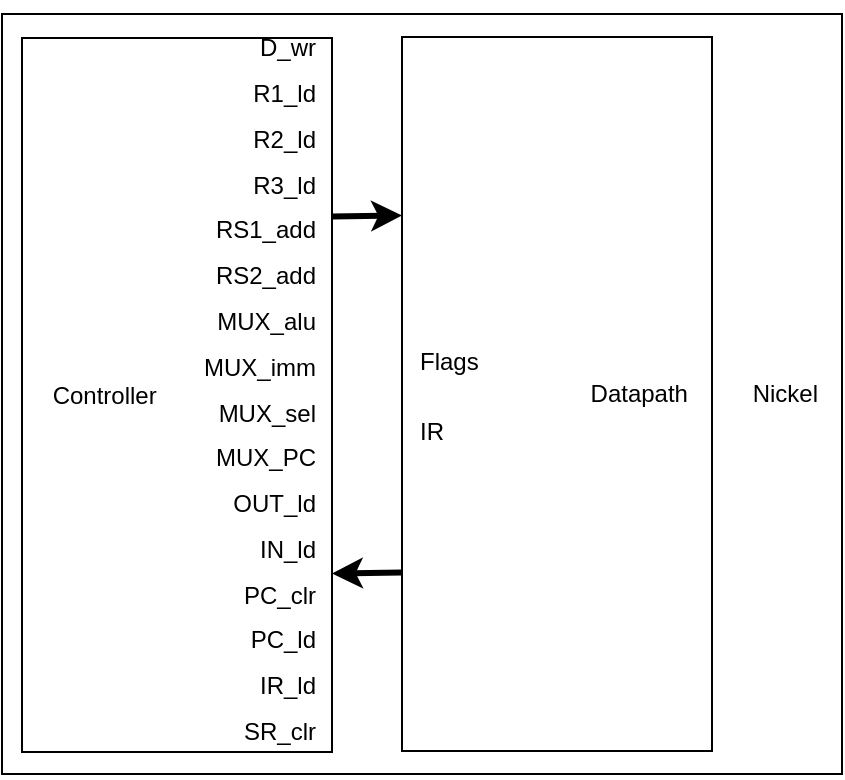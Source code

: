 <mxfile version="13.9.9" type="device" pages="6"><diagram id="xQiI5xWBAA5qbqfDK3KZ" name="Blocks"><mxGraphModel dx="1935" dy="550" grid="1" gridSize="10" guides="1" tooltips="1" connect="1" arrows="1" fold="1" page="1" pageScale="1" pageWidth="827" pageHeight="1169" math="0" shadow="0"><root><mxCell id="0"/><mxCell id="1" parent="0"/><mxCell id="9r3E1Rhi4RS-163oGHlm-3" value="Nickel&amp;nbsp; &amp;nbsp;" style="rounded=0;whiteSpace=wrap;html=1;align=right;" parent="1" vertex="1"><mxGeometry x="-710" y="100" width="420" height="380" as="geometry"/></mxCell><mxCell id="TjyOA5Lw52lo85ZJA79T-3" value="&amp;nbsp; &amp;nbsp; Controller" style="rounded=0;whiteSpace=wrap;html=1;align=left;" parent="1" vertex="1"><mxGeometry x="-700" y="112" width="155" height="357" as="geometry"/></mxCell><mxCell id="P8NTCB28aT02hyeSboLF-6" value="&lt;p style=&quot;line-height: 190%&quot;&gt;D_wr&lt;br&gt;R1_ld&lt;br&gt;R2_ld&lt;br&gt;R3_ld&lt;br&gt;RS1_add&lt;br&gt;RS2_add&lt;br&gt;MUX_alu&lt;br&gt;MUX_imm&lt;br&gt;MUX_sel&lt;br&gt;MUX_PC&lt;br&gt;OUT_ld&lt;br&gt;IN_ld&lt;br&gt;PC_clr&lt;br&gt;PC_ld&lt;br&gt;IR_ld&lt;br&gt;SR_clr&lt;br&gt;&lt;/p&gt;" style="text;html=1;strokeColor=none;fillColor=none;align=right;verticalAlign=middle;whiteSpace=wrap;rounded=0;" parent="1" vertex="1"><mxGeometry x="-612" y="112.5" width="61" height="350" as="geometry"/></mxCell><mxCell id="9r3E1Rhi4RS-163oGHlm-1" value="Datapath&amp;nbsp; &amp;nbsp;" style="rounded=0;whiteSpace=wrap;html=1;align=right;" parent="1" vertex="1"><mxGeometry x="-510" y="111.5" width="155" height="357" as="geometry"/></mxCell><mxCell id="9r3E1Rhi4RS-163oGHlm-2" value="&lt;p style=&quot;line-height: 190%&quot;&gt;Flags&lt;/p&gt;&lt;p style=&quot;line-height: 190%&quot;&gt;IR&lt;/p&gt;" style="text;html=1;strokeColor=none;fillColor=none;align=left;verticalAlign=middle;whiteSpace=wrap;rounded=0;" parent="1" vertex="1"><mxGeometry x="-503" y="115.5" width="61" height="350" as="geometry"/></mxCell><mxCell id="9r3E1Rhi4RS-163oGHlm-5" value="" style="endArrow=classic;html=1;exitX=1;exitY=0.25;exitDx=0;exitDy=0;entryX=0;entryY=0.25;entryDx=0;entryDy=0;strokeWidth=3;" parent="1" source="TjyOA5Lw52lo85ZJA79T-3" target="9r3E1Rhi4RS-163oGHlm-1" edge="1"><mxGeometry width="50" height="50" relative="1" as="geometry"><mxPoint x="-482.5" y="400" as="sourcePoint"/><mxPoint x="-432.5" y="350" as="targetPoint"/></mxGeometry></mxCell><mxCell id="9r3E1Rhi4RS-163oGHlm-6" value="" style="endArrow=classic;html=1;exitX=0;exitY=0.75;exitDx=0;exitDy=0;entryX=1;entryY=0.75;entryDx=0;entryDy=0;strokeWidth=3;" parent="1" source="9r3E1Rhi4RS-163oGHlm-1" target="TjyOA5Lw52lo85ZJA79T-3" edge="1"><mxGeometry width="50" height="50" relative="1" as="geometry"><mxPoint x="-530" y="310.75" as="sourcePoint"/><mxPoint x="-495" y="310.25" as="targetPoint"/></mxGeometry></mxCell></root></mxGraphModel></diagram><diagram id="gKORh0P88ajDAxhcEmDL" name="ASMChart"><mxGraphModel dx="7194" dy="3919" grid="1" gridSize="10" guides="1" tooltips="1" connect="1" arrows="1" fold="1" page="1" pageScale="1" pageWidth="827" pageHeight="1169" math="0" shadow="0"><root><mxCell id="z8k8x3x2yn-Uk6ZZzc7W-0"/><mxCell id="z8k8x3x2yn-Uk6ZZzc7W-1" parent="z8k8x3x2yn-Uk6ZZzc7W-0"/><mxCell id="z8k8x3x2yn-Uk6ZZzc7W-2" value="IR[15;14]" style="shape=hexagon;perimeter=hexagonPerimeter2;whiteSpace=wrap;html=1;" vertex="1" parent="z8k8x3x2yn-Uk6ZZzc7W-1"><mxGeometry x="320" y="360" width="120" height="80" as="geometry"/></mxCell><mxCell id="z8k8x3x2yn-Uk6ZZzc7W-3" value="11" style="endArrow=classic;html=1;exitX=1;exitY=0.5;exitDx=0;exitDy=0;entryX=0.5;entryY=1;entryDx=0;entryDy=0;" edge="1" parent="z8k8x3x2yn-Uk6ZZzc7W-1" source="z8k8x3x2yn-Uk6ZZzc7W-2" target="z8k8x3x2yn-Uk6ZZzc7W-168"><mxGeometry width="50" height="50" relative="1" as="geometry"><mxPoint x="320" y="510" as="sourcePoint"/><mxPoint x="600" y="250" as="targetPoint"/><Array as="points"><mxPoint x="600" y="400"/></Array></mxGeometry></mxCell><mxCell id="z8k8x3x2yn-Uk6ZZzc7W-4" value="10" style="endArrow=classic;html=1;exitX=0.755;exitY=0.991;exitDx=0;exitDy=0;exitPerimeter=0;" edge="1" parent="z8k8x3x2yn-Uk6ZZzc7W-1" source="z8k8x3x2yn-Uk6ZZzc7W-2"><mxGeometry width="50" height="50" relative="1" as="geometry"><mxPoint x="460" y="500" as="sourcePoint"/><mxPoint x="560" y="640" as="targetPoint"/><Array as="points"><mxPoint x="408" y="640"/></Array></mxGeometry></mxCell><mxCell id="z8k8x3x2yn-Uk6ZZzc7W-5" value="01" style="endArrow=classic;html=1;exitX=0.245;exitY=0.984;exitDx=0;exitDy=0;exitPerimeter=0;entryX=0.5;entryY=0;entryDx=0;entryDy=0;" edge="1" parent="z8k8x3x2yn-Uk6ZZzc7W-1" source="z8k8x3x2yn-Uk6ZZzc7W-2" target="z8k8x3x2yn-Uk6ZZzc7W-99"><mxGeometry width="50" height="50" relative="1" as="geometry"><mxPoint x="320" y="460" as="sourcePoint"/><mxPoint x="350" y="670" as="targetPoint"/><Array as="points"><mxPoint x="350" y="560"/></Array></mxGeometry></mxCell><mxCell id="z8k8x3x2yn-Uk6ZZzc7W-6" value="00" style="endArrow=classic;html=1;exitX=0;exitY=0.5;exitDx=0;exitDy=0;entryX=1;entryY=0.5;entryDx=0;entryDy=0;" edge="1" parent="z8k8x3x2yn-Uk6ZZzc7W-1" source="z8k8x3x2yn-Uk6ZZzc7W-2" target="z8k8x3x2yn-Uk6ZZzc7W-7"><mxGeometry width="50" height="50" relative="1" as="geometry"><mxPoint x="430" y="463.04" as="sourcePoint"/><mxPoint x="120" y="400" as="targetPoint"/></mxGeometry></mxCell><mxCell id="z8k8x3x2yn-Uk6ZZzc7W-7" value="IR[13;12]" style="shape=hexagon;perimeter=hexagonPerimeter2;whiteSpace=wrap;html=1;" vertex="1" parent="z8k8x3x2yn-Uk6ZZzc7W-1"><mxGeometry x="-60" y="360" width="120" height="80" as="geometry"/></mxCell><mxCell id="z8k8x3x2yn-Uk6ZZzc7W-8" value="00" style="endArrow=classic;html=1;exitX=0.751;exitY=0.018;exitDx=0;exitDy=0;exitPerimeter=0;entryX=0.5;entryY=1;entryDx=0;entryDy=0;" edge="1" parent="z8k8x3x2yn-Uk6ZZzc7W-1" source="z8k8x3x2yn-Uk6ZZzc7W-7" target="z8k8x3x2yn-Uk6ZZzc7W-12"><mxGeometry width="50" height="50" relative="1" as="geometry"><mxPoint x="140" y="350" as="sourcePoint"/><mxPoint x="190" y="280" as="targetPoint"/><Array as="points"><mxPoint x="30" y="320"/><mxPoint x="130" y="320"/></Array></mxGeometry></mxCell><mxCell id="z8k8x3x2yn-Uk6ZZzc7W-9" value="01" style="endArrow=classic;html=1;exitX=0.251;exitY=0.018;exitDx=0;exitDy=0;exitPerimeter=0;entryX=1;entryY=0.5;entryDx=0;entryDy=0;" edge="1" parent="z8k8x3x2yn-Uk6ZZzc7W-1" source="z8k8x3x2yn-Uk6ZZzc7W-7" target="z8k8x3x2yn-Uk6ZZzc7W-41"><mxGeometry width="50" height="50" relative="1" as="geometry"><mxPoint x="30" y="320" as="sourcePoint"/><mxPoint x="-890" y="280" as="targetPoint"/><Array as="points"><mxPoint x="-30" y="280"/></Array></mxGeometry></mxCell><mxCell id="z8k8x3x2yn-Uk6ZZzc7W-10" value="11" style="endArrow=classic;html=1;exitX=0.746;exitY=0.996;exitDx=0;exitDy=0;exitPerimeter=0;entryX=0.5;entryY=0;entryDx=0;entryDy=0;" edge="1" parent="z8k8x3x2yn-Uk6ZZzc7W-1" source="z8k8x3x2yn-Uk6ZZzc7W-7" target="z8k8x3x2yn-Uk6ZZzc7W-96"><mxGeometry width="50" height="50" relative="1" as="geometry"><mxPoint x="160" y="520" as="sourcePoint"/><mxPoint x="30" y="690" as="targetPoint"/></mxGeometry></mxCell><mxCell id="z8k8x3x2yn-Uk6ZZzc7W-11" value="10" style="endArrow=classic;html=1;exitX=0;exitY=0.5;exitDx=0;exitDy=0;" edge="1" parent="z8k8x3x2yn-Uk6ZZzc7W-1" source="z8k8x3x2yn-Uk6ZZzc7W-7" target="z8k8x3x2yn-Uk6ZZzc7W-70"><mxGeometry width="50" height="50" relative="1" as="geometry"><mxPoint x="67" y="442" as="sourcePoint"/><mxPoint x="-590" y="730" as="targetPoint"/><Array as="points"><mxPoint x="-680" y="400"/></Array></mxGeometry></mxCell><mxCell id="z8k8x3x2yn-Uk6ZZzc7W-12" value="IR[2]" style="rhombus;whiteSpace=wrap;html=1;" vertex="1" parent="z8k8x3x2yn-Uk6ZZzc7W-1"><mxGeometry x="90" y="100" width="80" height="80" as="geometry"/></mxCell><mxCell id="z8k8x3x2yn-Uk6ZZzc7W-13" value="0" style="endArrow=classic;html=1;exitX=1;exitY=0.5;exitDx=0;exitDy=0;entryX=0.5;entryY=1;entryDx=0;entryDy=0;" edge="1" parent="z8k8x3x2yn-Uk6ZZzc7W-1" source="z8k8x3x2yn-Uk6ZZzc7W-12" target="z8k8x3x2yn-Uk6ZZzc7W-15"><mxGeometry width="50" height="50" relative="1" as="geometry"><mxPoint x="210" y="230" as="sourcePoint"/><mxPoint x="130" y="30" as="targetPoint"/><Array as="points"><mxPoint x="210" y="140"/></Array></mxGeometry></mxCell><mxCell id="z8k8x3x2yn-Uk6ZZzc7W-14" value="" style="endArrow=classic;html=1;exitX=0.5;exitY=1;exitDx=0;exitDy=0;" edge="1" parent="z8k8x3x2yn-Uk6ZZzc7W-1" source="z8k8x3x2yn-Uk6ZZzc7W-122" target="z8k8x3x2yn-Uk6ZZzc7W-2"><mxGeometry width="50" height="50" relative="1" as="geometry"><mxPoint x="379" y="-130" as="sourcePoint"/><mxPoint x="410" y="260" as="targetPoint"/></mxGeometry></mxCell><mxCell id="z8k8x3x2yn-Uk6ZZzc7W-15" value="IR[1;0]" style="shape=hexagon;perimeter=hexagonPerimeter2;whiteSpace=wrap;html=1;" vertex="1" parent="z8k8x3x2yn-Uk6ZZzc7W-1"><mxGeometry x="150" y="-60" width="120" height="80" as="geometry"/></mxCell><mxCell id="z8k8x3x2yn-Uk6ZZzc7W-16" value="RD = RS1 + RS2" style="rounded=0;whiteSpace=wrap;html=1;" vertex="1" parent="z8k8x3x2yn-Uk6ZZzc7W-1"><mxGeometry x="180" y="-210" width="120" height="60" as="geometry"/></mxCell><mxCell id="z8k8x3x2yn-Uk6ZZzc7W-17" value="00" style="endArrow=classic;html=1;exitX=0.75;exitY=0;exitDx=0;exitDy=0;exitPerimeter=0;entryX=0.5;entryY=1;entryDx=0;entryDy=0;" edge="1" parent="z8k8x3x2yn-Uk6ZZzc7W-1" source="z8k8x3x2yn-Uk6ZZzc7W-15" target="z8k8x3x2yn-Uk6ZZzc7W-16"><mxGeometry x="-0.111" width="50" height="50" relative="1" as="geometry"><mxPoint x="170" y="50" as="sourcePoint"/><mxPoint x="220" as="targetPoint"/><Array as="points"/><mxPoint as="offset"/></mxGeometry></mxCell><mxCell id="z8k8x3x2yn-Uk6ZZzc7W-18" style="edgeStyle=orthogonalEdgeStyle;rounded=0;orthogonalLoop=1;jettySize=auto;html=1;exitX=0.5;exitY=0;exitDx=0;exitDy=0;" edge="1" parent="z8k8x3x2yn-Uk6ZZzc7W-1" source="z8k8x3x2yn-Uk6ZZzc7W-19"><mxGeometry relative="1" as="geometry"><mxPoint x="90" y="-300" as="targetPoint"/></mxGeometry></mxCell><mxCell id="z8k8x3x2yn-Uk6ZZzc7W-19" value="RD = RS1 - RS2" style="rounded=0;whiteSpace=wrap;html=1;" vertex="1" parent="z8k8x3x2yn-Uk6ZZzc7W-1"><mxGeometry x="30" y="-210" width="120" height="60" as="geometry"/></mxCell><mxCell id="z8k8x3x2yn-Uk6ZZzc7W-20" value="01" style="endArrow=classic;html=1;exitX=0.238;exitY=0.006;exitDx=0;exitDy=0;exitPerimeter=0;entryX=0.5;entryY=1;entryDx=0;entryDy=0;" edge="1" parent="z8k8x3x2yn-Uk6ZZzc7W-1" source="z8k8x3x2yn-Uk6ZZzc7W-15" target="z8k8x3x2yn-Uk6ZZzc7W-19"><mxGeometry width="50" height="50" relative="1" as="geometry"><mxPoint x="40" y="50" as="sourcePoint"/><mxPoint x="90" as="targetPoint"/><Array as="points"><mxPoint x="179" y="-100"/><mxPoint x="90" y="-100"/></Array></mxGeometry></mxCell><mxCell id="z8k8x3x2yn-Uk6ZZzc7W-21" value="10" style="endArrow=classic;html=1;exitX=0;exitY=0.5;exitDx=0;exitDy=0;entryX=0.5;entryY=1;entryDx=0;entryDy=0;" edge="1" parent="z8k8x3x2yn-Uk6ZZzc7W-1" source="z8k8x3x2yn-Uk6ZZzc7W-15" target="z8k8x3x2yn-Uk6ZZzc7W-23"><mxGeometry x="0.706" width="50" height="50" relative="1" as="geometry"><mxPoint x="70" y="-10" as="sourcePoint"/><mxPoint x="-90" y="-150" as="targetPoint"/><Array as="points"><mxPoint x="-60" y="-20"/></Array><mxPoint as="offset"/></mxGeometry></mxCell><mxCell id="z8k8x3x2yn-Uk6ZZzc7W-22" style="edgeStyle=orthogonalEdgeStyle;rounded=0;orthogonalLoop=1;jettySize=auto;html=1;exitX=0.5;exitY=0;exitDx=0;exitDy=0;" edge="1" parent="z8k8x3x2yn-Uk6ZZzc7W-1" source="z8k8x3x2yn-Uk6ZZzc7W-23"><mxGeometry relative="1" as="geometry"><mxPoint x="-60" y="-300" as="targetPoint"/></mxGeometry></mxCell><mxCell id="z8k8x3x2yn-Uk6ZZzc7W-23" value="RD = RS1 &amp;amp; RS2" style="rounded=0;whiteSpace=wrap;html=1;" vertex="1" parent="z8k8x3x2yn-Uk6ZZzc7W-1"><mxGeometry x="-120" y="-210" width="120" height="60" as="geometry"/></mxCell><mxCell id="z8k8x3x2yn-Uk6ZZzc7W-24" value="11" style="endArrow=classic;html=1;exitX=0.231;exitY=0.975;exitDx=0;exitDy=0;exitPerimeter=0;entryX=0.5;entryY=1;entryDx=0;entryDy=0;" edge="1" parent="z8k8x3x2yn-Uk6ZZzc7W-1" source="z8k8x3x2yn-Uk6ZZzc7W-15" target="z8k8x3x2yn-Uk6ZZzc7W-26"><mxGeometry x="0.82" width="50" height="50" relative="1" as="geometry"><mxPoint x="50" y="70" as="sourcePoint"/><mxPoint x="-260" y="-110" as="targetPoint"/><Array as="points"><mxPoint x="-210" y="18"/></Array><mxPoint as="offset"/></mxGeometry></mxCell><mxCell id="z8k8x3x2yn-Uk6ZZzc7W-25" style="edgeStyle=orthogonalEdgeStyle;rounded=0;orthogonalLoop=1;jettySize=auto;html=1;exitX=0.5;exitY=0;exitDx=0;exitDy=0;" edge="1" parent="z8k8x3x2yn-Uk6ZZzc7W-1" source="z8k8x3x2yn-Uk6ZZzc7W-26"><mxGeometry relative="1" as="geometry"><mxPoint x="-210" y="-300" as="targetPoint"/></mxGeometry></mxCell><mxCell id="z8k8x3x2yn-Uk6ZZzc7W-26" value="RD = RS1 | RS2" style="rounded=0;whiteSpace=wrap;html=1;" vertex="1" parent="z8k8x3x2yn-Uk6ZZzc7W-1"><mxGeometry x="-270" y="-210" width="120" height="60" as="geometry"/></mxCell><mxCell id="z8k8x3x2yn-Uk6ZZzc7W-27" value="IR[1;0]" style="shape=hexagon;perimeter=hexagonPerimeter2;whiteSpace=wrap;html=1;" vertex="1" parent="z8k8x3x2yn-Uk6ZZzc7W-1"><mxGeometry x="-446.5" y="100" width="120" height="80" as="geometry"/></mxCell><mxCell id="z8k8x3x2yn-Uk6ZZzc7W-28" value="1" style="endArrow=classic;html=1;entryX=1;entryY=0.5;entryDx=0;entryDy=0;exitX=0;exitY=0.5;exitDx=0;exitDy=0;" edge="1" parent="z8k8x3x2yn-Uk6ZZzc7W-1" source="z8k8x3x2yn-Uk6ZZzc7W-12" target="z8k8x3x2yn-Uk6ZZzc7W-27"><mxGeometry width="50" height="50" relative="1" as="geometry"><mxPoint x="-180" y="150" as="sourcePoint"/><mxPoint x="-130" y="100" as="targetPoint"/></mxGeometry></mxCell><mxCell id="z8k8x3x2yn-Uk6ZZzc7W-29" style="edgeStyle=orthogonalEdgeStyle;rounded=0;orthogonalLoop=1;jettySize=auto;html=1;exitX=0.5;exitY=0;exitDx=0;exitDy=0;" edge="1" parent="z8k8x3x2yn-Uk6ZZzc7W-1" source="z8k8x3x2yn-Uk6ZZzc7W-30"><mxGeometry relative="1" as="geometry"><mxPoint x="-360" y="-300" as="targetPoint"/></mxGeometry></mxCell><mxCell id="z8k8x3x2yn-Uk6ZZzc7W-30" value="&lt;span id=&quot;docs-internal-guid-eb12a655-7fff-60df-3ae4-67850bbaf9b2&quot;&gt;&lt;span style=&quot;font-family: &amp;#34;arial&amp;#34; ; background-color: transparent ; vertical-align: baseline ; white-space: pre-wrap&quot;&gt;&lt;font style=&quot;font-size: 12px&quot;&gt;RD = RS1 ⊕ RS2&lt;/font&gt;&lt;/span&gt;&lt;/span&gt;" style="rounded=0;whiteSpace=wrap;html=1;" vertex="1" parent="z8k8x3x2yn-Uk6ZZzc7W-1"><mxGeometry x="-420" y="-210" width="120" height="60" as="geometry"/></mxCell><mxCell id="z8k8x3x2yn-Uk6ZZzc7W-31" value="00" style="endArrow=classic;html=1;entryX=0.5;entryY=1;entryDx=0;entryDy=0;exitX=0.751;exitY=0.005;exitDx=0;exitDy=0;exitPerimeter=0;" edge="1" parent="z8k8x3x2yn-Uk6ZZzc7W-1" source="z8k8x3x2yn-Uk6ZZzc7W-27" target="z8k8x3x2yn-Uk6ZZzc7W-30"><mxGeometry x="-0.198" y="2" width="50" height="50" relative="1" as="geometry"><mxPoint x="-360" y="97" as="sourcePoint"/><mxPoint x="-330" y="-10" as="targetPoint"/><mxPoint as="offset"/></mxGeometry></mxCell><mxCell id="z8k8x3x2yn-Uk6ZZzc7W-32" style="edgeStyle=orthogonalEdgeStyle;rounded=0;orthogonalLoop=1;jettySize=auto;html=1;exitX=0.5;exitY=0;exitDx=0;exitDy=0;" edge="1" parent="z8k8x3x2yn-Uk6ZZzc7W-1" source="z8k8x3x2yn-Uk6ZZzc7W-33"><mxGeometry relative="1" as="geometry"><mxPoint x="-510" y="-300" as="targetPoint"/></mxGeometry></mxCell><mxCell id="z8k8x3x2yn-Uk6ZZzc7W-33" value="RD = !(RS1 &amp;amp; RS2)" style="rounded=0;whiteSpace=wrap;html=1;" vertex="1" parent="z8k8x3x2yn-Uk6ZZzc7W-1"><mxGeometry x="-570" y="-210" width="120" height="60" as="geometry"/></mxCell><mxCell id="z8k8x3x2yn-Uk6ZZzc7W-34" value="01" style="endArrow=classic;html=1;exitX=0.241;exitY=-0.01;exitDx=0;exitDy=0;exitPerimeter=0;entryX=0.5;entryY=1;entryDx=0;entryDy=0;" edge="1" parent="z8k8x3x2yn-Uk6ZZzc7W-1" source="z8k8x3x2yn-Uk6ZZzc7W-27" target="z8k8x3x2yn-Uk6ZZzc7W-33"><mxGeometry x="0.113" y="1" width="50" height="50" relative="1" as="geometry"><mxPoint x="-420.44" y="102.48" as="sourcePoint"/><mxPoint x="-509" y="162" as="targetPoint"/><Array as="points"><mxPoint x="-420" y="62"/><mxPoint x="-509" y="62"/></Array><mxPoint as="offset"/></mxGeometry></mxCell><mxCell id="z8k8x3x2yn-Uk6ZZzc7W-35" value="10" style="endArrow=classic;html=1;exitX=0;exitY=0.5;exitDx=0;exitDy=0;entryX=0.5;entryY=1;entryDx=0;entryDy=0;" edge="1" parent="z8k8x3x2yn-Uk6ZZzc7W-1" source="z8k8x3x2yn-Uk6ZZzc7W-27" target="z8k8x3x2yn-Uk6ZZzc7W-37"><mxGeometry x="0.405" y="1" width="50" height="50" relative="1" as="geometry"><mxPoint x="-449" y="142" as="sourcePoint"/><mxPoint x="-689" y="12" as="targetPoint"/><Array as="points"><mxPoint x="-659" y="142"/></Array><mxPoint as="offset"/></mxGeometry></mxCell><mxCell id="z8k8x3x2yn-Uk6ZZzc7W-36" style="edgeStyle=orthogonalEdgeStyle;rounded=0;orthogonalLoop=1;jettySize=auto;html=1;exitX=0.5;exitY=0;exitDx=0;exitDy=0;" edge="1" parent="z8k8x3x2yn-Uk6ZZzc7W-1" source="z8k8x3x2yn-Uk6ZZzc7W-37"><mxGeometry relative="1" as="geometry"><mxPoint x="-660" y="-300" as="targetPoint"/></mxGeometry></mxCell><mxCell id="z8k8x3x2yn-Uk6ZZzc7W-37" value="RD = !(RS1 | RS1)" style="rounded=0;whiteSpace=wrap;html=1;" vertex="1" parent="z8k8x3x2yn-Uk6ZZzc7W-1"><mxGeometry x="-720" y="-210" width="120" height="60" as="geometry"/></mxCell><mxCell id="z8k8x3x2yn-Uk6ZZzc7W-38" value="11" style="endArrow=classic;html=1;exitX=0.271;exitY=0.99;exitDx=0;exitDy=0;exitPerimeter=0;entryX=0.5;entryY=1;entryDx=0;entryDy=0;" edge="1" parent="z8k8x3x2yn-Uk6ZZzc7W-1" source="z8k8x3x2yn-Uk6ZZzc7W-27" target="z8k8x3x2yn-Uk6ZZzc7W-40"><mxGeometry x="0.586" width="50" height="50" relative="1" as="geometry"><mxPoint x="-421.28" y="180" as="sourcePoint"/><mxPoint x="-859" y="52" as="targetPoint"/><Array as="points"><mxPoint x="-809" y="180"/></Array><mxPoint as="offset"/></mxGeometry></mxCell><mxCell id="z8k8x3x2yn-Uk6ZZzc7W-39" style="edgeStyle=orthogonalEdgeStyle;rounded=0;orthogonalLoop=1;jettySize=auto;html=1;exitX=0.5;exitY=0;exitDx=0;exitDy=0;" edge="1" parent="z8k8x3x2yn-Uk6ZZzc7W-1" source="z8k8x3x2yn-Uk6ZZzc7W-40"><mxGeometry relative="1" as="geometry"><mxPoint x="-810" y="-300" as="targetPoint"/></mxGeometry></mxCell><mxCell id="z8k8x3x2yn-Uk6ZZzc7W-40" value="RD = RS1&amp;nbsp;&lt;span id=&quot;docs-internal-guid-5efaa1ab-7fff-e287-5f2a-4a93e7eac5ca&quot;&gt;&lt;span style=&quot;font-size: 10pt ; font-family: &amp;#34;arial&amp;#34; ; background-color: transparent ; vertical-align: baseline ; white-space: pre-wrap&quot;&gt;⊙ &lt;/span&gt;&lt;/span&gt;RS2" style="rounded=0;whiteSpace=wrap;html=1;" vertex="1" parent="z8k8x3x2yn-Uk6ZZzc7W-1"><mxGeometry x="-870" y="-210" width="120" height="60" as="geometry"/></mxCell><mxCell id="z8k8x3x2yn-Uk6ZZzc7W-41" value="IR[2]" style="rhombus;whiteSpace=wrap;html=1;" vertex="1" parent="z8k8x3x2yn-Uk6ZZzc7W-1"><mxGeometry x="-980" y="240" width="80" height="80" as="geometry"/></mxCell><mxCell id="z8k8x3x2yn-Uk6ZZzc7W-42" value="0" style="endArrow=classic;html=1;exitX=0;exitY=0.5;exitDx=0;exitDy=0;entryX=0.5;entryY=1;entryDx=0;entryDy=0;" edge="1" parent="z8k8x3x2yn-Uk6ZZzc7W-1" source="z8k8x3x2yn-Uk6ZZzc7W-41" target="z8k8x3x2yn-Uk6ZZzc7W-44"><mxGeometry width="50" height="50" relative="1" as="geometry"><mxPoint x="-1090" y="280" as="sourcePoint"/><mxPoint x="-1125" y="230" as="targetPoint"/><Array as="points"><mxPoint x="-1120" y="280"/></Array></mxGeometry></mxCell><mxCell id="z8k8x3x2yn-Uk6ZZzc7W-43" value="1" style="endArrow=classic;html=1;exitX=0.5;exitY=1;exitDx=0;exitDy=0;entryX=0.5;entryY=0;entryDx=0;entryDy=0;" edge="1" parent="z8k8x3x2yn-Uk6ZZzc7W-1" source="z8k8x3x2yn-Uk6ZZzc7W-41" target="z8k8x3x2yn-Uk6ZZzc7W-57"><mxGeometry width="50" height="50" relative="1" as="geometry"><mxPoint x="-1030" y="410" as="sourcePoint"/><mxPoint x="-940" y="390" as="targetPoint"/></mxGeometry></mxCell><mxCell id="z8k8x3x2yn-Uk6ZZzc7W-44" value="IR[1;0]" style="shape=hexagon;perimeter=hexagonPerimeter2;whiteSpace=wrap;html=1;" vertex="1" parent="z8k8x3x2yn-Uk6ZZzc7W-1"><mxGeometry x="-1180" y="130" width="120" height="80" as="geometry"/></mxCell><mxCell id="z8k8x3x2yn-Uk6ZZzc7W-45" style="edgeStyle=orthogonalEdgeStyle;rounded=0;orthogonalLoop=1;jettySize=auto;html=1;exitX=0.5;exitY=0;exitDx=0;exitDy=0;" edge="1" parent="z8k8x3x2yn-Uk6ZZzc7W-1" source="z8k8x3x2yn-Uk6ZZzc7W-46"><mxGeometry relative="1" as="geometry"><mxPoint x="-960" y="-300" as="targetPoint"/></mxGeometry></mxCell><mxCell id="z8k8x3x2yn-Uk6ZZzc7W-46" value="&lt;span id=&quot;docs-internal-guid-3e53eafb-7fff-f81b-68da-42e2489dc3f3&quot;&gt;&lt;span style=&quot;font-family: &amp;#34;arial&amp;#34; ; background-color: transparent ; vertical-align: baseline ; white-space: pre-wrap&quot;&gt;&lt;font style=&quot;font-size: 12px&quot;&gt;RD[6:0, 7] = RS1[7:1, 0] &amp;gt;&amp;gt; RS2&lt;/font&gt;&lt;/span&gt;&lt;/span&gt;" style="rounded=0;whiteSpace=wrap;html=1;" vertex="1" parent="z8k8x3x2yn-Uk6ZZzc7W-1"><mxGeometry x="-1020" y="-210" width="120" height="60" as="geometry"/></mxCell><mxCell id="z8k8x3x2yn-Uk6ZZzc7W-47" style="edgeStyle=orthogonalEdgeStyle;rounded=0;orthogonalLoop=1;jettySize=auto;html=1;exitX=0.5;exitY=0;exitDx=0;exitDy=0;" edge="1" parent="z8k8x3x2yn-Uk6ZZzc7W-1" source="z8k8x3x2yn-Uk6ZZzc7W-48"><mxGeometry relative="1" as="geometry"><mxPoint x="-1110" y="-300" as="targetPoint"/></mxGeometry></mxCell><mxCell id="z8k8x3x2yn-Uk6ZZzc7W-48" value="&lt;span id=&quot;docs-internal-guid-6c430e09-7fff-3f64-a39e-a0df3d5fb205&quot;&gt;&lt;span style=&quot;font-family: &amp;#34;arial&amp;#34; ; background-color: transparent ; vertical-align: baseline ; white-space: pre-wrap&quot;&gt;&lt;font style=&quot;font-size: 12px&quot;&gt;RD[7:1, 0] = RS1[6:0, 7] &amp;lt;&amp;lt; RS2&lt;/font&gt;&lt;/span&gt;&lt;/span&gt;" style="rounded=0;whiteSpace=wrap;html=1;" vertex="1" parent="z8k8x3x2yn-Uk6ZZzc7W-1"><mxGeometry x="-1170" y="-210" width="120" height="60" as="geometry"/></mxCell><mxCell id="z8k8x3x2yn-Uk6ZZzc7W-49" style="edgeStyle=orthogonalEdgeStyle;rounded=0;orthogonalLoop=1;jettySize=auto;html=1;exitX=0.5;exitY=0;exitDx=0;exitDy=0;" edge="1" parent="z8k8x3x2yn-Uk6ZZzc7W-1" source="z8k8x3x2yn-Uk6ZZzc7W-50"><mxGeometry relative="1" as="geometry"><mxPoint x="-1260" y="-300" as="targetPoint"/></mxGeometry></mxCell><mxCell id="z8k8x3x2yn-Uk6ZZzc7W-50" value="&lt;span id=&quot;docs-internal-guid-b22062a1-7fff-7c55-c85b-574c2417629b&quot;&gt;&lt;p dir=&quot;ltr&quot; style=&quot;line-height: 1.38 ; margin-top: 0pt ; margin-bottom: 0pt&quot;&gt;&lt;span style=&quot;font-family: &amp;#34;arial&amp;#34; ; background-color: transparent ; vertical-align: baseline ; white-space: pre-wrap&quot;&gt;RD[7:1] = RS1[6:0] &amp;lt;&amp;lt; RS2, RD[0] = 0&lt;/span&gt;&lt;/p&gt;&lt;/span&gt;" style="rounded=0;whiteSpace=wrap;html=1;" vertex="1" parent="z8k8x3x2yn-Uk6ZZzc7W-1"><mxGeometry x="-1320" y="-210" width="120" height="60" as="geometry"/></mxCell><mxCell id="z8k8x3x2yn-Uk6ZZzc7W-51" style="edgeStyle=orthogonalEdgeStyle;rounded=0;orthogonalLoop=1;jettySize=auto;html=1;exitX=0.5;exitY=0;exitDx=0;exitDy=0;" edge="1" parent="z8k8x3x2yn-Uk6ZZzc7W-1" source="z8k8x3x2yn-Uk6ZZzc7W-52"><mxGeometry relative="1" as="geometry"><mxPoint x="-1410" y="-300" as="targetPoint"/></mxGeometry></mxCell><mxCell id="z8k8x3x2yn-Uk6ZZzc7W-52" value="&lt;span id=&quot;docs-internal-guid-543f6067-7fff-cdca-a5d3-8f913df6e8dc&quot;&gt;&lt;p dir=&quot;ltr&quot; style=&quot;line-height: 1.38 ; margin-top: 0pt ; margin-bottom: 0pt&quot;&gt;&lt;span style=&quot;font-family: &amp;#34;arial&amp;#34; ; background-color: transparent ; vertical-align: baseline ; white-space: pre-wrap&quot;&gt;&lt;font style=&quot;font-size: 12px&quot;&gt;RD[6:0] = RS1[7:1] &amp;gt;&amp;gt; RS2, RD[7] = 0&lt;/font&gt;&lt;/span&gt;&lt;/p&gt;&lt;/span&gt;" style="rounded=0;whiteSpace=wrap;html=1;" vertex="1" parent="z8k8x3x2yn-Uk6ZZzc7W-1"><mxGeometry x="-1470" y="-210" width="120" height="60" as="geometry"/></mxCell><mxCell id="z8k8x3x2yn-Uk6ZZzc7W-53" value="00" style="endArrow=classic;html=1;exitX=1;exitY=0.5;exitDx=0;exitDy=0;entryX=0.5;entryY=1;entryDx=0;entryDy=0;" edge="1" parent="z8k8x3x2yn-Uk6ZZzc7W-1" source="z8k8x3x2yn-Uk6ZZzc7W-44" target="z8k8x3x2yn-Uk6ZZzc7W-46"><mxGeometry x="0.286" width="50" height="50" relative="1" as="geometry"><mxPoint x="-970" y="100" as="sourcePoint"/><mxPoint x="-920" y="50" as="targetPoint"/><Array as="points"><mxPoint x="-960" y="170"/></Array><mxPoint as="offset"/></mxGeometry></mxCell><mxCell id="z8k8x3x2yn-Uk6ZZzc7W-54" value="11" style="endArrow=classic;html=1;exitX=0;exitY=0.5;exitDx=0;exitDy=0;entryX=0.5;entryY=1;entryDx=0;entryDy=0;" edge="1" parent="z8k8x3x2yn-Uk6ZZzc7W-1" source="z8k8x3x2yn-Uk6ZZzc7W-44" target="z8k8x3x2yn-Uk6ZZzc7W-52"><mxGeometry x="0.455" width="50" height="50" relative="1" as="geometry"><mxPoint x="-1320" y="90" as="sourcePoint"/><mxPoint x="-1270" y="40" as="targetPoint"/><Array as="points"><mxPoint x="-1410" y="170"/></Array><mxPoint as="offset"/></mxGeometry></mxCell><mxCell id="z8k8x3x2yn-Uk6ZZzc7W-55" value="01" style="endArrow=classic;html=1;exitX=0.75;exitY=-0.012;exitDx=0;exitDy=0;exitPerimeter=0;entryX=0.5;entryY=1;entryDx=0;entryDy=0;" edge="1" parent="z8k8x3x2yn-Uk6ZZzc7W-1" source="z8k8x3x2yn-Uk6ZZzc7W-44" target="z8k8x3x2yn-Uk6ZZzc7W-48"><mxGeometry x="-0.137" width="50" height="50" relative="1" as="geometry"><mxPoint x="-1120" y="30" as="sourcePoint"/><mxPoint x="-1070" y="-20" as="targetPoint"/><Array as="points"><mxPoint x="-1090" y="-10"/><mxPoint x="-1110" y="-10"/></Array><mxPoint as="offset"/></mxGeometry></mxCell><mxCell id="z8k8x3x2yn-Uk6ZZzc7W-56" value="10" style="endArrow=classic;html=1;exitX=0.25;exitY=-0.037;exitDx=0;exitDy=0;exitPerimeter=0;entryX=0.5;entryY=1;entryDx=0;entryDy=0;" edge="1" parent="z8k8x3x2yn-Uk6ZZzc7W-1" source="z8k8x3x2yn-Uk6ZZzc7W-44" target="z8k8x3x2yn-Uk6ZZzc7W-50"><mxGeometry x="0.225" width="50" height="50" relative="1" as="geometry"><mxPoint x="-1270" y="70" as="sourcePoint"/><mxPoint x="-1220" y="20" as="targetPoint"/><Array as="points"><mxPoint x="-1150" y="30"/><mxPoint x="-1260" y="30"/></Array><mxPoint as="offset"/></mxGeometry></mxCell><mxCell id="z8k8x3x2yn-Uk6ZZzc7W-57" value="IR[1;0]" style="shape=hexagon;perimeter=hexagonPerimeter2;whiteSpace=wrap;html=1;" vertex="1" parent="z8k8x3x2yn-Uk6ZZzc7W-1"><mxGeometry x="-1000" y="420" width="120" height="80" as="geometry"/></mxCell><mxCell id="z8k8x3x2yn-Uk6ZZzc7W-58" value="00" style="endArrow=classic;html=1;exitX=0.225;exitY=0.013;exitDx=0;exitDy=0;exitPerimeter=0;entryX=1;entryY=0.5;entryDx=0;entryDy=0;" edge="1" parent="z8k8x3x2yn-Uk6ZZzc7W-1" source="z8k8x3x2yn-Uk6ZZzc7W-57" target="z8k8x3x2yn-Uk6ZZzc7W-60"><mxGeometry x="0.253" width="50" height="50" relative="1" as="geometry"><mxPoint x="-1100" y="390" as="sourcePoint"/><mxPoint x="-1240" y="350" as="targetPoint"/><Array as="points"><mxPoint x="-973" y="350"/></Array><mxPoint as="offset"/></mxGeometry></mxCell><mxCell id="z8k8x3x2yn-Uk6ZZzc7W-59" style="edgeStyle=orthogonalEdgeStyle;rounded=0;orthogonalLoop=1;jettySize=auto;html=1;exitX=0;exitY=0.5;exitDx=0;exitDy=0;" edge="1" parent="z8k8x3x2yn-Uk6ZZzc7W-1" source="z8k8x3x2yn-Uk6ZZzc7W-60"><mxGeometry relative="1" as="geometry"><mxPoint x="-1580" y="350" as="targetPoint"/></mxGeometry></mxCell><mxCell id="z8k8x3x2yn-Uk6ZZzc7W-60" value="&lt;span id=&quot;docs-internal-guid-12032147-7fff-fb80-1af8-6613033b2ef5&quot;&gt;&lt;p dir=&quot;ltr&quot; style=&quot;line-height: 1.38 ; margin-top: 0pt ; margin-bottom: 0pt&quot;&gt;&lt;font face=&quot;arial&quot;&gt;&lt;span style=&quot;white-space: pre-wrap&quot;&gt;RD = RS1 &amp;lt;&amp;lt; 4&lt;/span&gt;&lt;/font&gt;&lt;br&gt;&lt;/p&gt;&lt;/span&gt;" style="rounded=0;whiteSpace=wrap;html=1;" vertex="1" parent="z8k8x3x2yn-Uk6ZZzc7W-1"><mxGeometry x="-1370" y="320" width="120" height="60" as="geometry"/></mxCell><mxCell id="z8k8x3x2yn-Uk6ZZzc7W-61" style="edgeStyle=orthogonalEdgeStyle;rounded=0;orthogonalLoop=1;jettySize=auto;html=1;exitX=0;exitY=0.5;exitDx=0;exitDy=0;" edge="1" parent="z8k8x3x2yn-Uk6ZZzc7W-1" source="z8k8x3x2yn-Uk6ZZzc7W-62"><mxGeometry relative="1" as="geometry"><mxPoint x="-1580" y="460" as="targetPoint"/></mxGeometry></mxCell><mxCell id="z8k8x3x2yn-Uk6ZZzc7W-62" value="&lt;span id=&quot;docs-internal-guid-c2bf9193-7fff-30ea-eb82-e70834d57bf6&quot;&gt;&lt;p dir=&quot;ltr&quot; style=&quot;line-height: 1.38 ; margin-top: 0pt ; margin-bottom: 0pt&quot;&gt;&lt;font face=&quot;arial&quot;&gt;&lt;span style=&quot;white-space: pre-wrap&quot;&gt;RD = RS1 ⊕ 0xFF&lt;/span&gt;&lt;/font&gt;&lt;br&gt;&lt;/p&gt;&lt;/span&gt;" style="rounded=0;whiteSpace=wrap;html=1;" vertex="1" parent="z8k8x3x2yn-Uk6ZZzc7W-1"><mxGeometry x="-1370" y="430" width="120" height="60" as="geometry"/></mxCell><mxCell id="z8k8x3x2yn-Uk6ZZzc7W-63" style="edgeStyle=orthogonalEdgeStyle;rounded=0;orthogonalLoop=1;jettySize=auto;html=1;exitX=0;exitY=0.5;exitDx=0;exitDy=0;" edge="1" parent="z8k8x3x2yn-Uk6ZZzc7W-1" source="z8k8x3x2yn-Uk6ZZzc7W-64"><mxGeometry relative="1" as="geometry"><mxPoint x="-1580" y="570" as="targetPoint"/></mxGeometry></mxCell><mxCell id="z8k8x3x2yn-Uk6ZZzc7W-64" value="&lt;span id=&quot;docs-internal-guid-9a853c89-7fff-56f2-9531-b48d5bcb6dc4&quot;&gt;&lt;p dir=&quot;ltr&quot; style=&quot;line-height: 1.38 ; margin-top: 0pt ; margin-bottom: 0pt&quot;&gt;&lt;span style=&quot;font-family: &amp;#34;arial&amp;#34; ; background-color: transparent ; vertical-align: baseline ; white-space: pre-wrap&quot;&gt;&lt;font style=&quot;font-size: 12px&quot;&gt;RD = R0 - RS1&lt;/font&gt;&lt;/span&gt;&lt;/p&gt;&lt;/span&gt;" style="rounded=0;whiteSpace=wrap;html=1;" vertex="1" parent="z8k8x3x2yn-Uk6ZZzc7W-1"><mxGeometry x="-1370" y="540" width="120" height="60" as="geometry"/></mxCell><mxCell id="z8k8x3x2yn-Uk6ZZzc7W-65" style="edgeStyle=orthogonalEdgeStyle;rounded=0;orthogonalLoop=1;jettySize=auto;html=1;exitX=0;exitY=0.5;exitDx=0;exitDy=0;" edge="1" parent="z8k8x3x2yn-Uk6ZZzc7W-1" source="z8k8x3x2yn-Uk6ZZzc7W-66"><mxGeometry relative="1" as="geometry"><mxPoint x="-1580" y="680" as="targetPoint"/></mxGeometry></mxCell><mxCell id="z8k8x3x2yn-Uk6ZZzc7W-66" value="&lt;span id=&quot;docs-internal-guid-c27fa71d-7fff-9460-c5d6-4fcf41356aa7&quot;&gt;&lt;p dir=&quot;ltr&quot; style=&quot;line-height: 1.38 ; margin-top: 0pt ; margin-bottom: 0pt&quot;&gt;RD = RS1&lt;br&gt;&lt;/p&gt;&lt;/span&gt;" style="rounded=0;whiteSpace=wrap;html=1;" vertex="1" parent="z8k8x3x2yn-Uk6ZZzc7W-1"><mxGeometry x="-1370" y="650" width="120" height="60" as="geometry"/></mxCell><mxCell id="z8k8x3x2yn-Uk6ZZzc7W-67" value="01" style="endArrow=classic;html=1;entryX=1;entryY=0.5;entryDx=0;entryDy=0;exitX=0;exitY=0.5;exitDx=0;exitDy=0;" edge="1" parent="z8k8x3x2yn-Uk6ZZzc7W-1" source="z8k8x3x2yn-Uk6ZZzc7W-57" target="z8k8x3x2yn-Uk6ZZzc7W-62"><mxGeometry x="-0.04" width="50" height="50" relative="1" as="geometry"><mxPoint x="-1150" y="500" as="sourcePoint"/><mxPoint x="-1100" y="450" as="targetPoint"/><mxPoint as="offset"/></mxGeometry></mxCell><mxCell id="z8k8x3x2yn-Uk6ZZzc7W-68" value="10" style="endArrow=classic;html=1;entryX=1;entryY=0.5;entryDx=0;entryDy=0;exitX=0.25;exitY=1.013;exitDx=0;exitDy=0;exitPerimeter=0;" edge="1" parent="z8k8x3x2yn-Uk6ZZzc7W-1" source="z8k8x3x2yn-Uk6ZZzc7W-57" target="z8k8x3x2yn-Uk6ZZzc7W-64"><mxGeometry x="0.255" width="50" height="50" relative="1" as="geometry"><mxPoint x="-1160" y="590" as="sourcePoint"/><mxPoint x="-1110" y="540" as="targetPoint"/><Array as="points"><mxPoint x="-970" y="570"/></Array><mxPoint as="offset"/></mxGeometry></mxCell><mxCell id="z8k8x3x2yn-Uk6ZZzc7W-69" value="11" style="endArrow=classic;html=1;entryX=1;entryY=0.5;entryDx=0;entryDy=0;exitX=0.733;exitY=1.013;exitDx=0;exitDy=0;exitPerimeter=0;" edge="1" parent="z8k8x3x2yn-Uk6ZZzc7W-1" source="z8k8x3x2yn-Uk6ZZzc7W-57" target="z8k8x3x2yn-Uk6ZZzc7W-66"><mxGeometry width="50" height="50" relative="1" as="geometry"><mxPoint x="-920" y="530" as="sourcePoint"/><mxPoint x="-960" y="650" as="targetPoint"/><Array as="points"><mxPoint x="-912" y="680"/></Array></mxGeometry></mxCell><mxCell id="z8k8x3x2yn-Uk6ZZzc7W-70" value="IR[2]" style="rhombus;whiteSpace=wrap;html=1;" vertex="1" parent="z8k8x3x2yn-Uk6ZZzc7W-1"><mxGeometry x="-720" y="860" width="80" height="80" as="geometry"/></mxCell><mxCell id="z8k8x3x2yn-Uk6ZZzc7W-71" value="IR[1;0]" style="shape=hexagon;perimeter=hexagonPerimeter2;whiteSpace=wrap;html=1;" vertex="1" parent="z8k8x3x2yn-Uk6ZZzc7W-1"><mxGeometry x="-740" y="1030" width="120" height="80" as="geometry"/></mxCell><mxCell id="z8k8x3x2yn-Uk6ZZzc7W-72" value="1" style="endArrow=classic;html=1;exitX=0.5;exitY=1;exitDx=0;exitDy=0;entryX=0.5;entryY=0;entryDx=0;entryDy=0;" edge="1" parent="z8k8x3x2yn-Uk6ZZzc7W-1" source="z8k8x3x2yn-Uk6ZZzc7W-70" target="z8k8x3x2yn-Uk6ZZzc7W-71"><mxGeometry width="50" height="50" relative="1" as="geometry"><mxPoint x="-770" y="1020" as="sourcePoint"/><mxPoint x="-680" y="1000" as="targetPoint"/></mxGeometry></mxCell><mxCell id="z8k8x3x2yn-Uk6ZZzc7W-73" value="0" style="endArrow=classic;html=1;exitX=0;exitY=0.5;exitDx=0;exitDy=0;entryX=1;entryY=0.5;entryDx=0;entryDy=0;" edge="1" parent="z8k8x3x2yn-Uk6ZZzc7W-1" source="z8k8x3x2yn-Uk6ZZzc7W-70" target="z8k8x3x2yn-Uk6ZZzc7W-74"><mxGeometry width="50" height="50" relative="1" as="geometry"><mxPoint x="-830" y="810" as="sourcePoint"/><mxPoint x="-865" y="760" as="targetPoint"/><Array as="points"><mxPoint x="-800" y="900"/></Array></mxGeometry></mxCell><mxCell id="z8k8x3x2yn-Uk6ZZzc7W-74" value="IR[1;0]" style="shape=hexagon;perimeter=hexagonPerimeter2;whiteSpace=wrap;html=1;" vertex="1" parent="z8k8x3x2yn-Uk6ZZzc7W-1"><mxGeometry x="-1000" y="860" width="120" height="80" as="geometry"/></mxCell><mxCell id="z8k8x3x2yn-Uk6ZZzc7W-75" style="edgeStyle=orthogonalEdgeStyle;rounded=0;orthogonalLoop=1;jettySize=auto;html=1;exitX=0;exitY=0.5;exitDx=0;exitDy=0;" edge="1" parent="z8k8x3x2yn-Uk6ZZzc7W-1" source="z8k8x3x2yn-Uk6ZZzc7W-76"><mxGeometry relative="1" as="geometry"><mxPoint x="-1580" y="900" as="targetPoint"/></mxGeometry></mxCell><mxCell id="z8k8x3x2yn-Uk6ZZzc7W-76" value="&lt;span id=&quot;docs-internal-guid-c2bf9193-7fff-30ea-eb82-e70834d57bf6&quot;&gt;&lt;p dir=&quot;ltr&quot; style=&quot;line-height: 1.38 ; margin-top: 0pt ; margin-bottom: 0pt&quot;&gt;&lt;font face=&quot;arial&quot;&gt;&lt;span style=&quot;white-space: pre-wrap&quot;&gt;RD[W] = 0&lt;/span&gt;&lt;/font&gt;&lt;br&gt;&lt;/p&gt;&lt;/span&gt;" style="rounded=0;whiteSpace=wrap;html=1;" vertex="1" parent="z8k8x3x2yn-Uk6ZZzc7W-1"><mxGeometry x="-1370" y="870" width="120" height="60" as="geometry"/></mxCell><mxCell id="z8k8x3x2yn-Uk6ZZzc7W-77" style="edgeStyle=orthogonalEdgeStyle;rounded=0;orthogonalLoop=1;jettySize=auto;html=1;exitX=0;exitY=0.5;exitDx=0;exitDy=0;" edge="1" parent="z8k8x3x2yn-Uk6ZZzc7W-1" source="z8k8x3x2yn-Uk6ZZzc7W-78"><mxGeometry relative="1" as="geometry"><mxPoint x="-1580" y="1010" as="targetPoint"/></mxGeometry></mxCell><mxCell id="z8k8x3x2yn-Uk6ZZzc7W-78" value="&lt;span id=&quot;docs-internal-guid-9a853c89-7fff-56f2-9531-b48d5bcb6dc4&quot;&gt;&lt;p dir=&quot;ltr&quot; style=&quot;line-height: 1.38 ; margin-top: 0pt ; margin-bottom: 0pt&quot;&gt;&lt;font face=&quot;arial&quot;&gt;&lt;span style=&quot;white-space: pre-wrap&quot;&gt;RD = 0xFF&lt;/span&gt;&lt;/font&gt;&lt;br&gt;&lt;/p&gt;&lt;/span&gt;" style="rounded=0;whiteSpace=wrap;html=1;" vertex="1" parent="z8k8x3x2yn-Uk6ZZzc7W-1"><mxGeometry x="-1370" y="980" width="120" height="60" as="geometry"/></mxCell><mxCell id="z8k8x3x2yn-Uk6ZZzc7W-79" style="edgeStyle=orthogonalEdgeStyle;rounded=0;orthogonalLoop=1;jettySize=auto;html=1;exitX=0;exitY=0.5;exitDx=0;exitDy=0;" edge="1" parent="z8k8x3x2yn-Uk6ZZzc7W-1" source="z8k8x3x2yn-Uk6ZZzc7W-80"><mxGeometry relative="1" as="geometry"><mxPoint x="-1580" y="1120" as="targetPoint"/></mxGeometry></mxCell><mxCell id="z8k8x3x2yn-Uk6ZZzc7W-80" value="&lt;span id=&quot;docs-internal-guid-c27fa71d-7fff-9460-c5d6-4fcf41356aa7&quot;&gt;&lt;p dir=&quot;ltr&quot; style=&quot;line-height: 1.38 ; margin-top: 0pt ; margin-bottom: 0pt&quot;&gt;&lt;font face=&quot;arial&quot;&gt;&lt;span id=&quot;docs-internal-guid-26af984d-7fff-2b2d-a1b3-c4f379537b7a&quot; style=&quot;white-space: pre-wrap&quot;&gt;&lt;/span&gt;&lt;/font&gt;&lt;/p&gt;&lt;p dir=&quot;ltr&quot; style=&quot;line-height: 1.38 ; margin-top: 0pt ; margin-bottom: 0pt&quot;&gt;&lt;font face=&quot;arial&quot;&gt;&lt;span style=&quot;white-space: pre-wrap&quot;&gt;RD = R0&lt;/span&gt;&lt;/font&gt;&lt;br&gt;&lt;/p&gt;&lt;/span&gt;" style="rounded=0;whiteSpace=wrap;html=1;" vertex="1" parent="z8k8x3x2yn-Uk6ZZzc7W-1"><mxGeometry x="-1370" y="1090" width="120" height="60" as="geometry"/></mxCell><mxCell id="z8k8x3x2yn-Uk6ZZzc7W-81" value="01" style="endArrow=classic;html=1;entryX=1;entryY=0.5;entryDx=0;entryDy=0;exitX=0;exitY=0.5;exitDx=0;exitDy=0;" edge="1" parent="z8k8x3x2yn-Uk6ZZzc7W-1" target="z8k8x3x2yn-Uk6ZZzc7W-76"><mxGeometry x="-0.04" width="50" height="50" relative="1" as="geometry"><mxPoint x="-1000" y="900" as="sourcePoint"/><mxPoint x="-1100" y="890" as="targetPoint"/><mxPoint as="offset"/></mxGeometry></mxCell><mxCell id="z8k8x3x2yn-Uk6ZZzc7W-82" value="10" style="endArrow=classic;html=1;entryX=1;entryY=0.5;entryDx=0;entryDy=0;exitX=0.25;exitY=1.013;exitDx=0;exitDy=0;exitPerimeter=0;" edge="1" parent="z8k8x3x2yn-Uk6ZZzc7W-1" target="z8k8x3x2yn-Uk6ZZzc7W-78"><mxGeometry x="0.255" width="50" height="50" relative="1" as="geometry"><mxPoint x="-970" y="941.04" as="sourcePoint"/><mxPoint x="-1110" y="980" as="targetPoint"/><Array as="points"><mxPoint x="-970" y="1010"/></Array><mxPoint as="offset"/></mxGeometry></mxCell><mxCell id="z8k8x3x2yn-Uk6ZZzc7W-83" value="11" style="endArrow=classic;html=1;entryX=1;entryY=0.5;entryDx=0;entryDy=0;exitX=0.733;exitY=1.013;exitDx=0;exitDy=0;exitPerimeter=0;" edge="1" parent="z8k8x3x2yn-Uk6ZZzc7W-1" target="z8k8x3x2yn-Uk6ZZzc7W-80"><mxGeometry x="0.502" width="50" height="50" relative="1" as="geometry"><mxPoint x="-912.04" y="941.04" as="sourcePoint"/><mxPoint x="-960" y="1090" as="targetPoint"/><Array as="points"><mxPoint x="-907" y="1120"/></Array><mxPoint as="offset"/></mxGeometry></mxCell><mxCell id="z8k8x3x2yn-Uk6ZZzc7W-84" style="edgeStyle=orthogonalEdgeStyle;rounded=0;orthogonalLoop=1;jettySize=auto;html=1;exitX=0.5;exitY=1;exitDx=0;exitDy=0;" edge="1" parent="z8k8x3x2yn-Uk6ZZzc7W-1" source="z8k8x3x2yn-Uk6ZZzc7W-85"><mxGeometry relative="1" as="geometry"><mxPoint x="-830" y="1360" as="targetPoint"/></mxGeometry></mxCell><mxCell id="z8k8x3x2yn-Uk6ZZzc7W-85" value="&lt;span id=&quot;docs-internal-guid-12032147-7fff-fb80-1af8-6613033b2ef5&quot;&gt;&lt;p dir=&quot;ltr&quot; style=&quot;line-height: 1.38 ; margin-top: 0pt ; margin-bottom: 0pt&quot;&gt;&lt;span id=&quot;docs-internal-guid-940e0e3e-7fff-bf1c-3176-b173f2ba432e&quot;&gt;&lt;/span&gt;&lt;/p&gt;&lt;p dir=&quot;ltr&quot; style=&quot;line-height: 1.38 ; margin-top: 0pt ; margin-bottom: 0pt&quot;&gt;&lt;span style=&quot;font-family: &amp;#34;arial&amp;#34; ; white-space: pre-wrap&quot;&gt;FR = R0&lt;/span&gt;&lt;br&gt;&lt;/p&gt;&lt;/span&gt;" style="rounded=0;whiteSpace=wrap;html=1;" vertex="1" parent="z8k8x3x2yn-Uk6ZZzc7W-1"><mxGeometry x="-890" y="1230" width="120" height="60" as="geometry"/></mxCell><mxCell id="z8k8x3x2yn-Uk6ZZzc7W-86" style="edgeStyle=orthogonalEdgeStyle;rounded=0;orthogonalLoop=1;jettySize=auto;html=1;exitX=0.5;exitY=1;exitDx=0;exitDy=0;" edge="1" parent="z8k8x3x2yn-Uk6ZZzc7W-1" source="z8k8x3x2yn-Uk6ZZzc7W-87"><mxGeometry relative="1" as="geometry"><mxPoint x="-670" y="1360" as="targetPoint"/></mxGeometry></mxCell><mxCell id="z8k8x3x2yn-Uk6ZZzc7W-87" value="&lt;span id=&quot;docs-internal-guid-12032147-7fff-fb80-1af8-6613033b2ef5&quot;&gt;&lt;p dir=&quot;ltr&quot; style=&quot;line-height: 1.38 ; margin-top: 0pt ; margin-bottom: 0pt&quot;&gt;&lt;span id=&quot;docs-internal-guid-1e22e14a-7fff-01c6-0fa1-45745f9b8bc0&quot;&gt;&lt;/span&gt;&lt;/p&gt;&lt;p dir=&quot;ltr&quot; style=&quot;line-height: 1.38 ; margin-top: 0pt ; margin-bottom: 0pt&quot;&gt;RD[7:0] = RS1[0:7]&amp;nbsp;&lt;br&gt;&lt;/p&gt;&lt;/span&gt;" style="rounded=0;whiteSpace=wrap;html=1;" vertex="1" parent="z8k8x3x2yn-Uk6ZZzc7W-1"><mxGeometry x="-730" y="1230" width="120" height="60" as="geometry"/></mxCell><mxCell id="z8k8x3x2yn-Uk6ZZzc7W-88" style="edgeStyle=orthogonalEdgeStyle;rounded=0;orthogonalLoop=1;jettySize=auto;html=1;exitX=0.5;exitY=1;exitDx=0;exitDy=0;" edge="1" parent="z8k8x3x2yn-Uk6ZZzc7W-1" source="z8k8x3x2yn-Uk6ZZzc7W-89"><mxGeometry relative="1" as="geometry"><mxPoint x="-510" y="1360" as="targetPoint"/></mxGeometry></mxCell><mxCell id="z8k8x3x2yn-Uk6ZZzc7W-89" value="&lt;span id=&quot;docs-internal-guid-12032147-7fff-fb80-1af8-6613033b2ef5&quot;&gt;&lt;font size=&quot;1&quot;&gt;&lt;p dir=&quot;ltr&quot; style=&quot;line-height: 1.38 ; margin-top: 0pt ; margin-bottom: 0pt&quot;&gt;&lt;span id=&quot;docs-internal-guid-2399ee3f-7fff-4585-e774-c14684abbff7&quot;&gt;&lt;/span&gt;&lt;/p&gt;&lt;p dir=&quot;ltr&quot; style=&quot;line-height: 1.38 ; margin-top: 0pt ; margin-bottom: 0pt&quot;&gt;&lt;span style=&quot;font-family: &amp;#34;arial&amp;#34; ; color: rgb(0 , 0 , 0) ; background-color: transparent ; font-weight: 400 ; font-style: normal ; font-variant: normal ; text-decoration: none ; vertical-align: baseline ; white-space: pre-wrap ; font-size: 12px&quot;&gt;RD = RD +1&lt;/span&gt;&lt;/p&gt;&lt;/font&gt;&lt;/span&gt;" style="rounded=0;whiteSpace=wrap;html=1;" vertex="1" parent="z8k8x3x2yn-Uk6ZZzc7W-1"><mxGeometry x="-570" y="1230" width="120" height="60" as="geometry"/></mxCell><mxCell id="z8k8x3x2yn-Uk6ZZzc7W-90" style="edgeStyle=orthogonalEdgeStyle;rounded=0;orthogonalLoop=1;jettySize=auto;html=1;exitX=0.5;exitY=1;exitDx=0;exitDy=0;" edge="1" parent="z8k8x3x2yn-Uk6ZZzc7W-1" source="z8k8x3x2yn-Uk6ZZzc7W-91"><mxGeometry relative="1" as="geometry"><mxPoint x="-350" y="1360" as="targetPoint"/></mxGeometry></mxCell><mxCell id="z8k8x3x2yn-Uk6ZZzc7W-91" value="&lt;span id=&quot;docs-internal-guid-12032147-7fff-fb80-1af8-6613033b2ef5&quot;&gt;&lt;font size=&quot;1&quot;&gt;&lt;p dir=&quot;ltr&quot; style=&quot;line-height: 1.38 ; margin-top: 0pt ; margin-bottom: 0pt&quot;&gt;&lt;span id=&quot;docs-internal-guid-20766033-7fff-68b7-c160-5767fb4fd6c8&quot;&gt;&lt;/span&gt;&lt;/p&gt;&lt;p dir=&quot;ltr&quot; style=&quot;line-height: 1.38 ; margin-top: 0pt ; margin-bottom: 0pt&quot;&gt;&lt;span style=&quot;font-family: &amp;#34;arial&amp;#34; ; color: rgb(0 , 0 , 0) ; background-color: transparent ; font-weight: 400 ; font-style: normal ; font-variant: normal ; text-decoration: none ; vertical-align: baseline ; white-space: pre-wrap ; font-size: 12px&quot;&gt;RD = RD -1&lt;/span&gt;&lt;/p&gt;&lt;/font&gt;&lt;/span&gt;" style="rounded=0;whiteSpace=wrap;html=1;" vertex="1" parent="z8k8x3x2yn-Uk6ZZzc7W-1"><mxGeometry x="-410" y="1230" width="120" height="60" as="geometry"/></mxCell><mxCell id="z8k8x3x2yn-Uk6ZZzc7W-92" value="00" style="endArrow=classic;html=1;entryX=0.5;entryY=0;entryDx=0;entryDy=0;exitX=0;exitY=0.5;exitDx=0;exitDy=0;" edge="1" parent="z8k8x3x2yn-Uk6ZZzc7W-1" source="z8k8x3x2yn-Uk6ZZzc7W-71" target="z8k8x3x2yn-Uk6ZZzc7W-85"><mxGeometry width="50" height="50" relative="1" as="geometry"><mxPoint x="-820" y="1170" as="sourcePoint"/><mxPoint x="-830" y="1190" as="targetPoint"/><Array as="points"><mxPoint x="-830" y="1070"/></Array></mxGeometry></mxCell><mxCell id="z8k8x3x2yn-Uk6ZZzc7W-93" value="01" style="endArrow=classic;html=1;entryX=0.5;entryY=0;entryDx=0;entryDy=0;exitX=0.25;exitY=0.975;exitDx=0;exitDy=0;exitPerimeter=0;" edge="1" parent="z8k8x3x2yn-Uk6ZZzc7W-1" source="z8k8x3x2yn-Uk6ZZzc7W-71" target="z8k8x3x2yn-Uk6ZZzc7W-87"><mxGeometry width="50" height="50" relative="1" as="geometry"><mxPoint x="-740" y="1190" as="sourcePoint"/><mxPoint x="-690" y="1140" as="targetPoint"/><Array as="points"><mxPoint x="-710" y="1180"/><mxPoint x="-670" y="1180"/></Array></mxGeometry></mxCell><mxCell id="z8k8x3x2yn-Uk6ZZzc7W-94" value="10" style="endArrow=classic;html=1;entryX=0.5;entryY=0;entryDx=0;entryDy=0;exitX=0.767;exitY=0.975;exitDx=0;exitDy=0;exitPerimeter=0;" edge="1" parent="z8k8x3x2yn-Uk6ZZzc7W-1" source="z8k8x3x2yn-Uk6ZZzc7W-71" target="z8k8x3x2yn-Uk6ZZzc7W-89"><mxGeometry width="50" height="50" relative="1" as="geometry"><mxPoint x="-630" y="1200" as="sourcePoint"/><mxPoint x="-580" y="1150" as="targetPoint"/><Array as="points"><mxPoint x="-510" y="1108"/></Array></mxGeometry></mxCell><mxCell id="z8k8x3x2yn-Uk6ZZzc7W-95" value="11" style="endArrow=classic;html=1;entryX=0.5;entryY=0;entryDx=0;entryDy=0;exitX=1;exitY=0.5;exitDx=0;exitDy=0;" edge="1" parent="z8k8x3x2yn-Uk6ZZzc7W-1" source="z8k8x3x2yn-Uk6ZZzc7W-71" target="z8k8x3x2yn-Uk6ZZzc7W-91"><mxGeometry width="50" height="50" relative="1" as="geometry"><mxPoint x="-520" y="1200" as="sourcePoint"/><mxPoint x="-470" y="1150" as="targetPoint"/><Array as="points"><mxPoint x="-350" y="1070"/></Array></mxGeometry></mxCell><mxCell id="z8k8x3x2yn-Uk6ZZzc7W-96" value="IR[2]" style="rhombus;whiteSpace=wrap;html=1;" vertex="1" parent="z8k8x3x2yn-Uk6ZZzc7W-1"><mxGeometry x="-10" y="710" width="80" height="80" as="geometry"/></mxCell><mxCell id="z8k8x3x2yn-Uk6ZZzc7W-97" value="IR[1;0]" style="shape=hexagon;perimeter=hexagonPerimeter2;whiteSpace=wrap;html=1;" vertex="1" parent="z8k8x3x2yn-Uk6ZZzc7W-1"><mxGeometry x="-30" y="930" width="120" height="80" as="geometry"/></mxCell><mxCell id="z8k8x3x2yn-Uk6ZZzc7W-98" value="0" style="endArrow=classic;html=1;entryX=0.5;entryY=0;entryDx=0;entryDy=0;exitX=0.5;exitY=1;exitDx=0;exitDy=0;" edge="1" parent="z8k8x3x2yn-Uk6ZZzc7W-1" source="z8k8x3x2yn-Uk6ZZzc7W-96" target="z8k8x3x2yn-Uk6ZZzc7W-97"><mxGeometry x="-0.429" width="50" height="50" relative="1" as="geometry"><mxPoint x="-110" y="880" as="sourcePoint"/><mxPoint x="-60" y="830" as="targetPoint"/><mxPoint as="offset"/></mxGeometry></mxCell><mxCell id="z8k8x3x2yn-Uk6ZZzc7W-99" value="IR[13;12]" style="shape=hexagon;perimeter=hexagonPerimeter2;whiteSpace=wrap;html=1;" vertex="1" parent="z8k8x3x2yn-Uk6ZZzc7W-1"><mxGeometry x="290" y="780" width="120" height="80" as="geometry"/></mxCell><mxCell id="z8k8x3x2yn-Uk6ZZzc7W-100" style="edgeStyle=orthogonalEdgeStyle;rounded=0;orthogonalLoop=1;jettySize=auto;html=1;exitX=1;exitY=0.5;exitDx=0;exitDy=0;" edge="1" parent="z8k8x3x2yn-Uk6ZZzc7W-1" source="z8k8x3x2yn-Uk6ZZzc7W-101"><mxGeometry relative="1" as="geometry"><mxPoint x="1140" y="1117" as="targetPoint"/></mxGeometry></mxCell><mxCell id="z8k8x3x2yn-Uk6ZZzc7W-101" value="&lt;span id=&quot;docs-internal-guid-12032147-7fff-fb80-1af8-6613033b2ef5&quot;&gt;&lt;font size=&quot;1&quot;&gt;&lt;p dir=&quot;ltr&quot; style=&quot;line-height: 1.38 ; margin-top: 0pt ; margin-bottom: 0pt&quot;&gt;&lt;span id=&quot;docs-internal-guid-940e0e3e-7fff-bf1c-3176-b173f2ba432e&quot;&gt;&lt;/span&gt;&lt;/p&gt;&lt;p dir=&quot;ltr&quot; style=&quot;line-height: 1.38 ; margin-top: 0pt ; margin-bottom: 0pt&quot;&gt;&lt;span id=&quot;docs-internal-guid-15aa742f-7fff-55a8-acb0-8f4c3a9e472d&quot;&gt;&lt;/span&gt;&lt;/p&gt;&lt;p dir=&quot;ltr&quot; style=&quot;line-height: 1.38 ; margin-top: 0pt ; margin-bottom: 0pt&quot;&gt;&lt;span style=&quot;font-family: &amp;#34;arial&amp;#34; ; font-size: 12px ; white-space: pre-wrap&quot;&gt;RD = RS1 + W&lt;/span&gt;&lt;br&gt;&lt;/p&gt;&lt;/font&gt;&lt;/span&gt;" style="rounded=0;whiteSpace=wrap;html=1;" vertex="1" parent="z8k8x3x2yn-Uk6ZZzc7W-1"><mxGeometry x="570" y="1087" width="120" height="60" as="geometry"/></mxCell><mxCell id="z8k8x3x2yn-Uk6ZZzc7W-102" style="edgeStyle=orthogonalEdgeStyle;rounded=0;orthogonalLoop=1;jettySize=auto;html=1;exitX=1;exitY=0.5;exitDx=0;exitDy=0;" edge="1" parent="z8k8x3x2yn-Uk6ZZzc7W-1" source="z8k8x3x2yn-Uk6ZZzc7W-103"><mxGeometry relative="1" as="geometry"><mxPoint x="1140" y="1020" as="targetPoint"/></mxGeometry></mxCell><mxCell id="z8k8x3x2yn-Uk6ZZzc7W-103" value="&lt;span id=&quot;docs-internal-guid-12032147-7fff-fb80-1af8-6613033b2ef5&quot;&gt;&lt;p dir=&quot;ltr&quot; style=&quot;line-height: 1.38 ; margin-top: 0pt ; margin-bottom: 0pt&quot;&gt;&lt;span id=&quot;docs-internal-guid-1e22e14a-7fff-01c6-0fa1-45745f9b8bc0&quot;&gt;&lt;/span&gt;&lt;/p&gt;&lt;p dir=&quot;ltr&quot; style=&quot;line-height: 1.38 ; margin-top: 0pt ; margin-bottom: 0pt&quot;&gt;&lt;span id=&quot;docs-internal-guid-e1f50e37-7fff-bf47-a2f1-2aa88b84345d&quot;&gt;&lt;/span&gt;&lt;/p&gt;&lt;span style=&quot;font-family: &amp;#34;arial&amp;#34; ; white-space: pre-wrap&quot;&gt;RD = RS1 - W&lt;br&gt;&lt;/span&gt;&lt;/span&gt;" style="rounded=0;whiteSpace=wrap;html=1;" vertex="1" parent="z8k8x3x2yn-Uk6ZZzc7W-1"><mxGeometry x="570" y="990" width="120" height="60" as="geometry"/></mxCell><mxCell id="z8k8x3x2yn-Uk6ZZzc7W-104" style="edgeStyle=orthogonalEdgeStyle;rounded=0;orthogonalLoop=1;jettySize=auto;html=1;exitX=1;exitY=0.5;exitDx=0;exitDy=0;" edge="1" parent="z8k8x3x2yn-Uk6ZZzc7W-1" source="z8k8x3x2yn-Uk6ZZzc7W-105"><mxGeometry relative="1" as="geometry"><mxPoint x="1140" y="920" as="targetPoint"/></mxGeometry></mxCell><mxCell id="z8k8x3x2yn-Uk6ZZzc7W-105" value="&lt;span id=&quot;docs-internal-guid-12032147-7fff-fb80-1af8-6613033b2ef5&quot;&gt;&lt;font size=&quot;1&quot;&gt;&lt;p dir=&quot;ltr&quot; style=&quot;line-height: 1.38 ; margin-top: 0pt ; margin-bottom: 0pt&quot;&gt;&lt;span id=&quot;docs-internal-guid-2399ee3f-7fff-4585-e774-c14684abbff7&quot;&gt;&lt;/span&gt;&lt;/p&gt;&lt;p dir=&quot;ltr&quot; style=&quot;line-height: 1.38 ; margin-top: 0pt ; margin-bottom: 0pt&quot;&gt;&lt;span id=&quot;docs-internal-guid-d8eabb83-7fff-94aa-61dd-d2e0074d00a4&quot;&gt;&lt;span style=&quot;font-size: 12px ; font-family: &amp;#34;arial&amp;#34; ; background-color: transparent ; vertical-align: baseline ; white-space: pre-wrap&quot;&gt;RD = RS1 ⊕ W&lt;/span&gt;&lt;/span&gt;&lt;br&gt;&lt;/p&gt;&lt;/font&gt;&lt;/span&gt;" style="rounded=0;whiteSpace=wrap;html=1;" vertex="1" parent="z8k8x3x2yn-Uk6ZZzc7W-1"><mxGeometry x="570" y="890" width="120" height="60" as="geometry"/></mxCell><mxCell id="z8k8x3x2yn-Uk6ZZzc7W-106" value="00" style="endArrow=classic;html=1;entryX=0;entryY=0.5;entryDx=0;entryDy=0;exitX=0;exitY=0.5;exitDx=0;exitDy=0;" edge="1" parent="z8k8x3x2yn-Uk6ZZzc7W-1" source="z8k8x3x2yn-Uk6ZZzc7W-99" target="z8k8x3x2yn-Uk6ZZzc7W-101"><mxGeometry width="50" height="50" relative="1" as="geometry"><mxPoint x="290" y="810" as="sourcePoint"/><mxPoint x="200" y="930" as="targetPoint"/><Array as="points"><mxPoint x="290" y="1117"/></Array></mxGeometry></mxCell><mxCell id="z8k8x3x2yn-Uk6ZZzc7W-107" value="01" style="endArrow=classic;html=1;entryX=0;entryY=0.5;entryDx=0;entryDy=0;exitX=0.275;exitY=0.996;exitDx=0;exitDy=0;exitPerimeter=0;" edge="1" parent="z8k8x3x2yn-Uk6ZZzc7W-1" source="z8k8x3x2yn-Uk6ZZzc7W-99" target="z8k8x3x2yn-Uk6ZZzc7W-103"><mxGeometry width="50" height="50" relative="1" as="geometry"><mxPoint x="379.04" y="852" as="sourcePoint"/><mxPoint x="340" y="880" as="targetPoint"/><Array as="points"><mxPoint x="323" y="1020"/></Array></mxGeometry></mxCell><mxCell id="z8k8x3x2yn-Uk6ZZzc7W-108" value="10" style="endArrow=classic;html=1;entryX=0;entryY=0.5;entryDx=0;entryDy=0;exitX=0.745;exitY=1.011;exitDx=0;exitDy=0;exitPerimeter=0;" edge="1" parent="z8k8x3x2yn-Uk6ZZzc7W-1" source="z8k8x3x2yn-Uk6ZZzc7W-99" target="z8k8x3x2yn-Uk6ZZzc7W-105"><mxGeometry width="50" height="50" relative="1" as="geometry"><mxPoint x="410" y="810" as="sourcePoint"/><mxPoint x="450" y="890" as="targetPoint"/><Array as="points"><mxPoint x="379" y="920"/></Array></mxGeometry></mxCell><mxCell id="z8k8x3x2yn-Uk6ZZzc7W-109" value="IR[13;12]" style="shape=hexagon;perimeter=hexagonPerimeter2;whiteSpace=wrap;html=1;" vertex="1" parent="z8k8x3x2yn-Uk6ZZzc7W-1"><mxGeometry x="560" y="600" width="120" height="80" as="geometry"/></mxCell><mxCell id="z8k8x3x2yn-Uk6ZZzc7W-110" style="edgeStyle=orthogonalEdgeStyle;rounded=0;orthogonalLoop=1;jettySize=auto;html=1;exitX=1;exitY=0.5;exitDx=0;exitDy=0;" edge="1" parent="z8k8x3x2yn-Uk6ZZzc7W-1" source="z8k8x3x2yn-Uk6ZZzc7W-111"><mxGeometry relative="1" as="geometry"><mxPoint x="1140" y="540" as="targetPoint"/></mxGeometry></mxCell><mxCell id="z8k8x3x2yn-Uk6ZZzc7W-111" value="&lt;span id=&quot;docs-internal-guid-12032147-7fff-fb80-1af8-6613033b2ef5&quot;&gt;&lt;span style=&quot;font-family: &amp;#34;arial&amp;#34; ; white-space: pre-wrap&quot;&gt;RD = [RS1] + W&lt;br&gt;&lt;/span&gt;&lt;/span&gt;" style="rounded=0;whiteSpace=wrap;html=1;" vertex="1" parent="z8k8x3x2yn-Uk6ZZzc7W-1"><mxGeometry x="810" y="510" width="120" height="60" as="geometry"/></mxCell><mxCell id="z8k8x3x2yn-Uk6ZZzc7W-112" style="edgeStyle=orthogonalEdgeStyle;rounded=0;orthogonalLoop=1;jettySize=auto;html=1;exitX=1;exitY=0.5;exitDx=0;exitDy=0;" edge="1" parent="z8k8x3x2yn-Uk6ZZzc7W-1" source="z8k8x3x2yn-Uk6ZZzc7W-113"><mxGeometry relative="1" as="geometry"><mxPoint x="1140" y="640" as="targetPoint"/></mxGeometry></mxCell><mxCell id="z8k8x3x2yn-Uk6ZZzc7W-113" value="&lt;span id=&quot;docs-internal-guid-12032147-7fff-fb80-1af8-6613033b2ef5&quot;&gt;&lt;p dir=&quot;ltr&quot; style=&quot;line-height: 1.38 ; margin-top: 0pt ; margin-bottom: 0pt&quot;&gt;&lt;span id=&quot;docs-internal-guid-1e22e14a-7fff-01c6-0fa1-45745f9b8bc0&quot;&gt;&lt;/span&gt;&lt;/p&gt;&lt;p dir=&quot;ltr&quot; style=&quot;line-height: 1.38 ; margin-top: 0pt ; margin-bottom: 0pt&quot;&gt;&lt;span id=&quot;docs-internal-guid-e1f50e37-7fff-bf47-a2f1-2aa88b84345d&quot;&gt;&lt;/span&gt;&lt;/p&gt;&lt;p dir=&quot;ltr&quot; style=&quot;line-height: 1.38 ; margin-top: 0pt ; margin-bottom: 0pt&quot;&gt;&lt;span id=&quot;docs-internal-guid-3e13cf6d-7fff-df87-ebe9-ff643c7ec2b5&quot;&gt;&lt;/span&gt;&lt;/p&gt;&lt;span style=&quot;font-family: &amp;#34;arial&amp;#34; ; white-space: pre-wrap&quot;&gt;IF(RS1&amp;lt;RS2) PC = PC + W&lt;/span&gt;&lt;/span&gt;" style="rounded=0;whiteSpace=wrap;html=1;" vertex="1" parent="z8k8x3x2yn-Uk6ZZzc7W-1"><mxGeometry x="810" y="610" width="120" height="60" as="geometry"/></mxCell><mxCell id="z8k8x3x2yn-Uk6ZZzc7W-114" style="edgeStyle=orthogonalEdgeStyle;rounded=0;orthogonalLoop=1;jettySize=auto;html=1;exitX=1;exitY=0.5;exitDx=0;exitDy=0;" edge="1" parent="z8k8x3x2yn-Uk6ZZzc7W-1" source="z8k8x3x2yn-Uk6ZZzc7W-115"><mxGeometry relative="1" as="geometry"><mxPoint x="1140" y="740" as="targetPoint"/></mxGeometry></mxCell><mxCell id="z8k8x3x2yn-Uk6ZZzc7W-115" value="&lt;span id=&quot;docs-internal-guid-12032147-7fff-fb80-1af8-6613033b2ef5&quot;&gt;&lt;font size=&quot;1&quot;&gt;&lt;p dir=&quot;ltr&quot; style=&quot;line-height: 1.38 ; margin-top: 0pt ; margin-bottom: 0pt&quot;&gt;&lt;span id=&quot;docs-internal-guid-940e0e3e-7fff-bf1c-3176-b173f2ba432e&quot;&gt;&lt;/span&gt;&lt;/p&gt;&lt;p dir=&quot;ltr&quot; style=&quot;line-height: 1.38 ; margin-top: 0pt ; margin-bottom: 0pt&quot;&gt;&lt;span id=&quot;docs-internal-guid-15aa742f-7fff-55a8-acb0-8f4c3a9e472d&quot;&gt;&lt;/span&gt;&lt;/p&gt;&lt;p dir=&quot;ltr&quot; style=&quot;line-height: 1.38 ; margin-top: 0pt ; margin-bottom: 0pt&quot;&gt;&lt;span id=&quot;docs-internal-guid-864bbdf7-7fff-b9ad-32d7-a38c0ed3bd53&quot;&gt;&lt;/span&gt;&lt;/p&gt;&lt;p dir=&quot;ltr&quot; style=&quot;line-height: 1.38 ; margin-top: 0pt ; margin-bottom: 0pt&quot;&gt;&lt;span style=&quot;font-family: &amp;#34;arial&amp;#34; ; font-size: 12px ; white-space: pre-wrap&quot;&gt;IF(RS1==RS2) PC = PC + W&lt;/span&gt;&lt;br&gt;&lt;/p&gt;&lt;/font&gt;&lt;/span&gt;" style="rounded=0;whiteSpace=wrap;html=1;" vertex="1" parent="z8k8x3x2yn-Uk6ZZzc7W-1"><mxGeometry x="810" y="710" width="120" height="60" as="geometry"/></mxCell><mxCell id="z8k8x3x2yn-Uk6ZZzc7W-116" style="edgeStyle=orthogonalEdgeStyle;rounded=0;orthogonalLoop=1;jettySize=auto;html=1;exitX=1;exitY=0.5;exitDx=0;exitDy=0;" edge="1" parent="z8k8x3x2yn-Uk6ZZzc7W-1" source="z8k8x3x2yn-Uk6ZZzc7W-117"><mxGeometry relative="1" as="geometry"><mxPoint x="1140" y="440" as="targetPoint"/></mxGeometry></mxCell><mxCell id="z8k8x3x2yn-Uk6ZZzc7W-117" value="&lt;span id=&quot;docs-internal-guid-12032147-7fff-fb80-1af8-6613033b2ef5&quot;&gt;&lt;font size=&quot;1&quot;&gt;&lt;p dir=&quot;ltr&quot; style=&quot;line-height: 1.38 ; margin-top: 0pt ; margin-bottom: 0pt&quot;&gt;&lt;span id=&quot;docs-internal-guid-2399ee3f-7fff-4585-e774-c14684abbff7&quot;&gt;&lt;/span&gt;&lt;/p&gt;&lt;p dir=&quot;ltr&quot; style=&quot;line-height: 1.38 ; margin-top: 0pt ; margin-bottom: 0pt&quot;&gt;&lt;span style=&quot;font-family: &amp;#34;arial&amp;#34; ; font-size: 12px ; white-space: pre-wrap&quot;&gt;[W] = RS1&lt;/span&gt;&lt;br&gt;&lt;/p&gt;&lt;/font&gt;&lt;/span&gt;" style="rounded=0;whiteSpace=wrap;html=1;" vertex="1" parent="z8k8x3x2yn-Uk6ZZzc7W-1"><mxGeometry x="810" y="410" width="120" height="60" as="geometry"/></mxCell><mxCell id="z8k8x3x2yn-Uk6ZZzc7W-118" value="11" style="endArrow=classic;html=1;exitX=0.253;exitY=-0.005;exitDx=0;exitDy=0;exitPerimeter=0;entryX=0;entryY=0.5;entryDx=0;entryDy=0;" edge="1" parent="z8k8x3x2yn-Uk6ZZzc7W-1" source="z8k8x3x2yn-Uk6ZZzc7W-109" target="z8k8x3x2yn-Uk6ZZzc7W-117"><mxGeometry width="50" height="50" relative="1" as="geometry"><mxPoint x="650" y="540" as="sourcePoint"/><mxPoint x="780" y="450" as="targetPoint"/><Array as="points"><mxPoint x="590" y="440"/></Array></mxGeometry></mxCell><mxCell id="z8k8x3x2yn-Uk6ZZzc7W-119" value="10" style="endArrow=classic;html=1;exitX=0.763;exitY=0.01;exitDx=0;exitDy=0;exitPerimeter=0;entryX=0;entryY=0.5;entryDx=0;entryDy=0;" edge="1" parent="z8k8x3x2yn-Uk6ZZzc7W-1" source="z8k8x3x2yn-Uk6ZZzc7W-109" target="z8k8x3x2yn-Uk6ZZzc7W-111"><mxGeometry width="50" height="50" relative="1" as="geometry"><mxPoint x="720" y="600" as="sourcePoint"/><mxPoint x="770" y="550" as="targetPoint"/><Array as="points"><mxPoint x="652" y="540"/></Array></mxGeometry></mxCell><mxCell id="z8k8x3x2yn-Uk6ZZzc7W-120" value="01" style="endArrow=classic;html=1;exitX=1;exitY=0.5;exitDx=0;exitDy=0;entryX=0;entryY=0.5;entryDx=0;entryDy=0;" edge="1" parent="z8k8x3x2yn-Uk6ZZzc7W-1" source="z8k8x3x2yn-Uk6ZZzc7W-109" target="z8k8x3x2yn-Uk6ZZzc7W-113"><mxGeometry width="50" height="50" relative="1" as="geometry"><mxPoint x="730" y="660" as="sourcePoint"/><mxPoint x="780" y="610" as="targetPoint"/></mxGeometry></mxCell><mxCell id="z8k8x3x2yn-Uk6ZZzc7W-121" value="00" style="endArrow=classic;html=1;entryX=0;entryY=0.5;entryDx=0;entryDy=0;exitX=0.75;exitY=1;exitDx=0;exitDy=0;exitPerimeter=0;" edge="1" parent="z8k8x3x2yn-Uk6ZZzc7W-1" source="z8k8x3x2yn-Uk6ZZzc7W-109" target="z8k8x3x2yn-Uk6ZZzc7W-115"><mxGeometry width="50" height="50" relative="1" as="geometry"><mxPoint x="700" y="760" as="sourcePoint"/><mxPoint x="750" y="710" as="targetPoint"/><Array as="points"><mxPoint x="650" y="740"/></Array></mxGeometry></mxCell><mxCell id="z8k8x3x2yn-Uk6ZZzc7W-122" value="&lt;span id=&quot;docs-internal-guid-12032147-7fff-fb80-1af8-6613033b2ef5&quot;&gt;&lt;p dir=&quot;ltr&quot; style=&quot;font-size: x-small ; line-height: 1.38 ; margin-top: 0pt ; margin-bottom: 0pt&quot;&gt;&lt;font style=&quot;font-size: 18px&quot;&gt;&lt;span id=&quot;docs-internal-guid-2399ee3f-7fff-4585-e774-c14684abbff7&quot;&gt;&lt;/span&gt;&lt;/font&gt;&lt;/p&gt;&lt;p dir=&quot;ltr&quot; style=&quot;line-height: 1.38 ; margin-top: 0pt ; margin-bottom: 0pt&quot;&gt;&lt;br&gt;&lt;/p&gt;&lt;/span&gt;" style="rounded=0;whiteSpace=wrap;html=1;" vertex="1" parent="z8k8x3x2yn-Uk6ZZzc7W-1"><mxGeometry x="320" y="-360" width="120" height="60" as="geometry"/></mxCell><mxCell id="z8k8x3x2yn-Uk6ZZzc7W-123" style="edgeStyle=orthogonalEdgeStyle;rounded=0;orthogonalLoop=1;jettySize=auto;html=1;exitX=0;exitY=0.5;exitDx=0;exitDy=0;" edge="1" parent="z8k8x3x2yn-Uk6ZZzc7W-1" source="z8k8x3x2yn-Uk6ZZzc7W-124"><mxGeometry relative="1" as="geometry"><mxPoint x="-1580" y="790" as="targetPoint"/></mxGeometry></mxCell><mxCell id="z8k8x3x2yn-Uk6ZZzc7W-124" value="&lt;span id=&quot;docs-internal-guid-c2bf9193-7fff-30ea-eb82-e70834d57bf6&quot;&gt;&lt;p dir=&quot;ltr&quot; style=&quot;line-height: 1.38 ; margin-top: 0pt ; margin-bottom: 0pt&quot;&gt;&lt;font face=&quot;arial&quot;&gt;&lt;span style=&quot;white-space: pre-wrap&quot;&gt;RD[W] = 1&lt;/span&gt;&lt;/font&gt;&lt;br&gt;&lt;/p&gt;&lt;/span&gt;" style="rounded=0;whiteSpace=wrap;html=1;" vertex="1" parent="z8k8x3x2yn-Uk6ZZzc7W-1"><mxGeometry x="-1370" y="760" width="120" height="60" as="geometry"/></mxCell><mxCell id="z8k8x3x2yn-Uk6ZZzc7W-125" value="00" style="endArrow=classic;html=1;entryX=1;entryY=0.5;entryDx=0;entryDy=0;exitX=0.25;exitY=0;exitDx=0;exitDy=0;exitPerimeter=0;" edge="1" parent="z8k8x3x2yn-Uk6ZZzc7W-1" source="z8k8x3x2yn-Uk6ZZzc7W-74" target="z8k8x3x2yn-Uk6ZZzc7W-124"><mxGeometry x="0.257" width="50" height="50" relative="1" as="geometry"><mxPoint x="-990" y="840" as="sourcePoint"/><mxPoint x="-940" y="790" as="targetPoint"/><Array as="points"><mxPoint x="-970" y="790"/></Array><mxPoint as="offset"/></mxGeometry></mxCell><mxCell id="z8k8x3x2yn-Uk6ZZzc7W-126" value="&lt;font face=&quot;arial&quot;&gt;&lt;span style=&quot;white-space: pre-wrap&quot;&gt;ADDI&lt;/span&gt;&lt;/font&gt;" style="ellipse;whiteSpace=wrap;html=1;aspect=fixed;" vertex="1" parent="z8k8x3x2yn-Uk6ZZzc7W-1"><mxGeometry x="700" y="1070" width="40" height="40" as="geometry"/></mxCell><mxCell id="z8k8x3x2yn-Uk6ZZzc7W-127" value="&lt;font face=&quot;arial&quot;&gt;&lt;span style=&quot;white-space: pre-wrap&quot;&gt;SUBI&lt;/span&gt;&lt;/font&gt;" style="ellipse;whiteSpace=wrap;html=1;aspect=fixed;" vertex="1" parent="z8k8x3x2yn-Uk6ZZzc7W-1"><mxGeometry x="700" y="970" width="40" height="40" as="geometry"/></mxCell><mxCell id="z8k8x3x2yn-Uk6ZZzc7W-128" value="&lt;font face=&quot;arial&quot;&gt;&lt;span style=&quot;white-space: pre-wrap&quot;&gt;XORI&lt;/span&gt;&lt;/font&gt;" style="ellipse;whiteSpace=wrap;html=1;aspect=fixed;" vertex="1" parent="z8k8x3x2yn-Uk6ZZzc7W-1"><mxGeometry x="700" y="870" width="40" height="40" as="geometry"/></mxCell><mxCell id="z8k8x3x2yn-Uk6ZZzc7W-129" value="&lt;font face=&quot;arial&quot;&gt;&lt;span style=&quot;white-space: pre-wrap&quot;&gt;ST&lt;/span&gt;&lt;/font&gt;" style="ellipse;whiteSpace=wrap;html=1;aspect=fixed;" vertex="1" parent="z8k8x3x2yn-Uk6ZZzc7W-1"><mxGeometry x="940" y="390" width="40" height="40" as="geometry"/></mxCell><mxCell id="z8k8x3x2yn-Uk6ZZzc7W-130" value="&lt;font face=&quot;arial&quot;&gt;&lt;span style=&quot;white-space: pre-wrap&quot;&gt;LD&lt;/span&gt;&lt;/font&gt;" style="ellipse;whiteSpace=wrap;html=1;aspect=fixed;" vertex="1" parent="z8k8x3x2yn-Uk6ZZzc7W-1"><mxGeometry x="940" y="490" width="40" height="40" as="geometry"/></mxCell><mxCell id="z8k8x3x2yn-Uk6ZZzc7W-131" value="&lt;font face=&quot;arial&quot;&gt;&lt;span style=&quot;white-space: pre-wrap&quot;&gt;BLT&lt;/span&gt;&lt;/font&gt;" style="ellipse;whiteSpace=wrap;html=1;aspect=fixed;" vertex="1" parent="z8k8x3x2yn-Uk6ZZzc7W-1"><mxGeometry x="940" y="590" width="40" height="40" as="geometry"/></mxCell><mxCell id="z8k8x3x2yn-Uk6ZZzc7W-132" value="&lt;font face=&quot;arial&quot;&gt;&lt;span style=&quot;white-space: pre-wrap&quot;&gt;BEQ&lt;/span&gt;&lt;/font&gt;" style="ellipse;whiteSpace=wrap;html=1;aspect=fixed;" vertex="1" parent="z8k8x3x2yn-Uk6ZZzc7W-1"><mxGeometry x="940" y="690" width="40" height="40" as="geometry"/></mxCell><mxCell id="z8k8x3x2yn-Uk6ZZzc7W-133" value="&lt;font face=&quot;arial&quot;&gt;&lt;span style=&quot;white-space: pre-wrap&quot;&gt;ADD&lt;/span&gt;&lt;/font&gt;" style="ellipse;whiteSpace=wrap;html=1;aspect=fixed;" vertex="1" parent="z8k8x3x2yn-Uk6ZZzc7W-1"><mxGeometry x="300" y="-251" width="40" height="40" as="geometry"/></mxCell><mxCell id="z8k8x3x2yn-Uk6ZZzc7W-134" value="&lt;font face=&quot;arial&quot;&gt;&lt;span style=&quot;white-space: pre-wrap&quot;&gt;SUB&lt;/span&gt;&lt;/font&gt;" style="ellipse;whiteSpace=wrap;html=1;aspect=fixed;" vertex="1" parent="z8k8x3x2yn-Uk6ZZzc7W-1"><mxGeometry x="148" y="-251" width="40" height="40" as="geometry"/></mxCell><mxCell id="z8k8x3x2yn-Uk6ZZzc7W-135" value="&lt;font face=&quot;arial&quot;&gt;&lt;span style=&quot;white-space: pre-wrap&quot;&gt;AND&lt;/span&gt;&lt;/font&gt;" style="ellipse;whiteSpace=wrap;html=1;aspect=fixed;" vertex="1" parent="z8k8x3x2yn-Uk6ZZzc7W-1"><mxGeometry x="-4" y="-250" width="39" height="39" as="geometry"/></mxCell><mxCell id="z8k8x3x2yn-Uk6ZZzc7W-136" value="&lt;font face=&quot;arial&quot;&gt;&lt;span style=&quot;white-space: pre-wrap&quot;&gt;OR&lt;/span&gt;&lt;/font&gt;" style="ellipse;whiteSpace=wrap;html=1;aspect=fixed;" vertex="1" parent="z8k8x3x2yn-Uk6ZZzc7W-1"><mxGeometry x="-156" y="-251" width="40" height="40" as="geometry"/></mxCell><mxCell id="z8k8x3x2yn-Uk6ZZzc7W-137" value="&lt;font face=&quot;arial&quot;&gt;&lt;span style=&quot;white-space: pre-wrap&quot;&gt;XOR&lt;/span&gt;&lt;/font&gt;" style="ellipse;whiteSpace=wrap;html=1;aspect=fixed;" vertex="1" parent="z8k8x3x2yn-Uk6ZZzc7W-1"><mxGeometry x="-302" y="-251" width="40" height="40" as="geometry"/></mxCell><mxCell id="z8k8x3x2yn-Uk6ZZzc7W-138" value="&lt;font face=&quot;arial&quot;&gt;&lt;span style=&quot;white-space: pre-wrap&quot;&gt;NAND&lt;/span&gt;&lt;/font&gt;" style="ellipse;whiteSpace=wrap;html=1;aspect=fixed;" vertex="1" parent="z8k8x3x2yn-Uk6ZZzc7W-1"><mxGeometry x="-454" y="-251" width="40" height="40" as="geometry"/></mxCell><mxCell id="z8k8x3x2yn-Uk6ZZzc7W-139" value="&lt;font face=&quot;arial&quot;&gt;&lt;span style=&quot;white-space: pre-wrap&quot;&gt;NOR&lt;/span&gt;&lt;/font&gt;" style="ellipse;whiteSpace=wrap;html=1;aspect=fixed;" vertex="1" parent="z8k8x3x2yn-Uk6ZZzc7W-1"><mxGeometry x="-606" y="-250" width="39" height="39" as="geometry"/></mxCell><mxCell id="z8k8x3x2yn-Uk6ZZzc7W-140" value="&lt;font face=&quot;arial&quot;&gt;&lt;span style=&quot;white-space: pre-wrap&quot;&gt;XNOR&lt;/span&gt;&lt;/font&gt;" style="ellipse;whiteSpace=wrap;html=1;aspect=fixed;" vertex="1" parent="z8k8x3x2yn-Uk6ZZzc7W-1"><mxGeometry x="-758" y="-251" width="40" height="40" as="geometry"/></mxCell><mxCell id="z8k8x3x2yn-Uk6ZZzc7W-141" value="RTR" style="ellipse;whiteSpace=wrap;html=1;aspect=fixed;" vertex="1" parent="z8k8x3x2yn-Uk6ZZzc7W-1"><mxGeometry x="-902" y="-250" width="40" height="40" as="geometry"/></mxCell><mxCell id="z8k8x3x2yn-Uk6ZZzc7W-142" value="RTL" style="ellipse;whiteSpace=wrap;html=1;aspect=fixed;" vertex="1" parent="z8k8x3x2yn-Uk6ZZzc7W-1"><mxGeometry x="-1054" y="-250" width="40" height="40" as="geometry"/></mxCell><mxCell id="z8k8x3x2yn-Uk6ZZzc7W-143" value="&lt;font face=&quot;arial&quot;&gt;&lt;span style=&quot;white-space: pre-wrap&quot;&gt;SLL&lt;/span&gt;&lt;/font&gt;" style="ellipse;whiteSpace=wrap;html=1;aspect=fixed;" vertex="1" parent="z8k8x3x2yn-Uk6ZZzc7W-1"><mxGeometry x="-1206" y="-249" width="39" height="39" as="geometry"/></mxCell><mxCell id="z8k8x3x2yn-Uk6ZZzc7W-144" value="&lt;font face=&quot;arial&quot;&gt;&lt;span style=&quot;white-space: pre-wrap&quot;&gt;SRL&lt;/span&gt;&lt;/font&gt;" style="ellipse;whiteSpace=wrap;html=1;aspect=fixed;" vertex="1" parent="z8k8x3x2yn-Uk6ZZzc7W-1"><mxGeometry x="-1358" y="-250" width="40" height="40" as="geometry"/></mxCell><mxCell id="z8k8x3x2yn-Uk6ZZzc7W-145" value="&lt;font face=&quot;arial&quot;&gt;&lt;span style=&quot;white-space: pre-wrap&quot;&gt;SWAP&lt;/span&gt;&lt;/font&gt;" style="ellipse;whiteSpace=wrap;html=1;aspect=fixed;" vertex="1" parent="z8k8x3x2yn-Uk6ZZzc7W-1"><mxGeometry x="-1246" y="300" width="40" height="40" as="geometry"/></mxCell><mxCell id="z8k8x3x2yn-Uk6ZZzc7W-146" value="&lt;font face=&quot;arial&quot;&gt;&lt;span style=&quot;white-space: pre-wrap&quot;&gt;COM&lt;/span&gt;&lt;/font&gt;" style="ellipse;whiteSpace=wrap;html=1;aspect=fixed;" vertex="1" parent="z8k8x3x2yn-Uk6ZZzc7W-1"><mxGeometry x="-1246" y="410" width="40" height="40" as="geometry"/></mxCell><mxCell id="z8k8x3x2yn-Uk6ZZzc7W-147" value="&lt;font face=&quot;arial&quot;&gt;&lt;span style=&quot;white-space: pre-wrap&quot;&gt;NEG&lt;/span&gt;&lt;/font&gt;" style="ellipse;whiteSpace=wrap;html=1;aspect=fixed;" vertex="1" parent="z8k8x3x2yn-Uk6ZZzc7W-1"><mxGeometry x="-1246" y="520" width="40" height="40" as="geometry"/></mxCell><mxCell id="z8k8x3x2yn-Uk6ZZzc7W-148" value="MOV" style="ellipse;whiteSpace=wrap;html=1;aspect=fixed;" vertex="1" parent="z8k8x3x2yn-Uk6ZZzc7W-1"><mxGeometry x="-1246" y="630" width="40" height="40" as="geometry"/></mxCell><mxCell id="z8k8x3x2yn-Uk6ZZzc7W-149" value="&lt;font face=&quot;arial&quot;&gt;&lt;span style=&quot;white-space: pre-wrap&quot;&gt;SBR&lt;/span&gt;&lt;/font&gt;" style="ellipse;whiteSpace=wrap;html=1;aspect=fixed;" vertex="1" parent="z8k8x3x2yn-Uk6ZZzc7W-1"><mxGeometry x="-1246" y="740" width="40" height="40" as="geometry"/></mxCell><mxCell id="z8k8x3x2yn-Uk6ZZzc7W-150" value="&lt;font face=&quot;arial&quot;&gt;&lt;span style=&quot;white-space: pre-wrap&quot;&gt;CBR&lt;/span&gt;&lt;/font&gt;" style="ellipse;whiteSpace=wrap;html=1;aspect=fixed;" vertex="1" parent="z8k8x3x2yn-Uk6ZZzc7W-1"><mxGeometry x="-1246" y="850" width="40" height="40" as="geometry"/></mxCell><mxCell id="z8k8x3x2yn-Uk6ZZzc7W-151" value="&lt;font face=&quot;arial&quot;&gt;&lt;span style=&quot;white-space: pre-wrap&quot;&gt;SER&lt;/span&gt;&lt;/font&gt;" style="ellipse;whiteSpace=wrap;html=1;aspect=fixed;" vertex="1" parent="z8k8x3x2yn-Uk6ZZzc7W-1"><mxGeometry x="-1246" y="960" width="40" height="40" as="geometry"/></mxCell><mxCell id="z8k8x3x2yn-Uk6ZZzc7W-152" value="CLR" style="ellipse;whiteSpace=wrap;html=1;aspect=fixed;" vertex="1" parent="z8k8x3x2yn-Uk6ZZzc7W-1"><mxGeometry x="-1246" y="1070" width="40" height="40" as="geometry"/></mxCell><mxCell id="z8k8x3x2yn-Uk6ZZzc7W-153" value="&lt;font face=&quot;arial&quot;&gt;&lt;span style=&quot;white-space: pre-wrap&quot;&gt;DEC&lt;/span&gt;&lt;/font&gt;" style="ellipse;whiteSpace=wrap;html=1;aspect=fixed;" vertex="1" parent="z8k8x3x2yn-Uk6ZZzc7W-1"><mxGeometry x="-295" y="1186" width="40" height="40" as="geometry"/></mxCell><mxCell id="z8k8x3x2yn-Uk6ZZzc7W-154" value="&lt;font face=&quot;arial&quot;&gt;&lt;span style=&quot;white-space: pre-wrap&quot;&gt;INC&lt;/span&gt;&lt;/font&gt;" style="ellipse;whiteSpace=wrap;html=1;aspect=fixed;" vertex="1" parent="z8k8x3x2yn-Uk6ZZzc7W-1"><mxGeometry x="-451" y="1186" width="40" height="40" as="geometry"/></mxCell><mxCell id="z8k8x3x2yn-Uk6ZZzc7W-155" value="MIR" style="ellipse;whiteSpace=wrap;html=1;aspect=fixed;" vertex="1" parent="z8k8x3x2yn-Uk6ZZzc7W-1"><mxGeometry x="-612" y="1187" width="39" height="39" as="geometry"/></mxCell><mxCell id="z8k8x3x2yn-Uk6ZZzc7W-156" value="&lt;font face=&quot;arial&quot;&gt;&lt;span style=&quot;white-space: pre-wrap&quot;&gt;CFR&lt;/span&gt;&lt;/font&gt;" style="ellipse;whiteSpace=wrap;html=1;aspect=fixed;" vertex="1" parent="z8k8x3x2yn-Uk6ZZzc7W-1"><mxGeometry x="-770" y="1186" width="40" height="40" as="geometry"/></mxCell><mxCell id="z8k8x3x2yn-Uk6ZZzc7W-157" style="edgeStyle=orthogonalEdgeStyle;rounded=0;orthogonalLoop=1;jettySize=auto;html=1;exitX=0.5;exitY=1;exitDx=0;exitDy=0;" edge="1" parent="z8k8x3x2yn-Uk6ZZzc7W-1" source="z8k8x3x2yn-Uk6ZZzc7W-158"><mxGeometry relative="1" as="geometry"><mxPoint x="-119" y="1360" as="targetPoint"/></mxGeometry></mxCell><mxCell id="z8k8x3x2yn-Uk6ZZzc7W-158" value="&lt;span id=&quot;docs-internal-guid-12032147-7fff-fb80-1af8-6613033b2ef5&quot;&gt;&lt;p dir=&quot;ltr&quot; style=&quot;line-height: 1.38 ; margin-top: 0pt ; margin-bottom: 0pt&quot;&gt;&lt;span id=&quot;docs-internal-guid-940e0e3e-7fff-bf1c-3176-b173f2ba432e&quot;&gt;&lt;/span&gt;&lt;/p&gt;&lt;p dir=&quot;ltr&quot; style=&quot;line-height: 1.38 ; margin-top: 0pt ; margin-bottom: 0pt&quot;&gt;&lt;br&gt;&lt;/p&gt;&lt;/span&gt;" style="rounded=0;whiteSpace=wrap;html=1;" vertex="1" parent="z8k8x3x2yn-Uk6ZZzc7W-1"><mxGeometry x="-179.5" y="1131" width="120" height="60" as="geometry"/></mxCell><mxCell id="z8k8x3x2yn-Uk6ZZzc7W-159" style="edgeStyle=orthogonalEdgeStyle;rounded=0;orthogonalLoop=1;jettySize=auto;html=1;exitX=0.5;exitY=1;exitDx=0;exitDy=0;" edge="1" parent="z8k8x3x2yn-Uk6ZZzc7W-1" source="z8k8x3x2yn-Uk6ZZzc7W-160"><mxGeometry relative="1" as="geometry"><mxPoint x="41" y="1360" as="targetPoint"/></mxGeometry></mxCell><mxCell id="z8k8x3x2yn-Uk6ZZzc7W-160" value="&lt;span id=&quot;docs-internal-guid-12032147-7fff-fb80-1af8-6613033b2ef5&quot;&gt;&lt;p dir=&quot;ltr&quot; style=&quot;line-height: 1.38 ; margin-top: 0pt ; margin-bottom: 0pt&quot;&gt;&lt;span id=&quot;docs-internal-guid-1e22e14a-7fff-01c6-0fa1-45745f9b8bc0&quot;&gt;&lt;/span&gt;&lt;/p&gt;&lt;p dir=&quot;ltr&quot; style=&quot;line-height: 1.38 ; margin-top: 0pt ; margin-bottom: 0pt&quot;&gt;PC = PC + W&lt;br&gt;&lt;/p&gt;&lt;/span&gt;" style="rounded=0;whiteSpace=wrap;html=1;" vertex="1" parent="z8k8x3x2yn-Uk6ZZzc7W-1"><mxGeometry x="-19.5" y="1131" width="120" height="60" as="geometry"/></mxCell><mxCell id="z8k8x3x2yn-Uk6ZZzc7W-161" style="edgeStyle=orthogonalEdgeStyle;rounded=0;orthogonalLoop=1;jettySize=auto;html=1;exitX=1;exitY=0.5;exitDx=0;exitDy=0;" edge="1" parent="z8k8x3x2yn-Uk6ZZzc7W-1" source="z8k8x3x2yn-Uk6ZZzc7W-162"><mxGeometry relative="1" as="geometry"><mxPoint x="1140" y="820" as="targetPoint"/></mxGeometry></mxCell><mxCell id="z8k8x3x2yn-Uk6ZZzc7W-162" value="PC = W" style="rounded=0;whiteSpace=wrap;html=1;" vertex="1" parent="z8k8x3x2yn-Uk6ZZzc7W-1"><mxGeometry x="570" y="790" width="120" height="60" as="geometry"/></mxCell><mxCell id="z8k8x3x2yn-Uk6ZZzc7W-163" value="00" style="endArrow=classic;html=1;entryX=0.5;entryY=0;entryDx=0;entryDy=0;exitX=0;exitY=0.5;exitDx=0;exitDy=0;" edge="1" parent="z8k8x3x2yn-Uk6ZZzc7W-1" target="z8k8x3x2yn-Uk6ZZzc7W-158"><mxGeometry x="-0.756" width="50" height="50" relative="1" as="geometry"><mxPoint x="-29.5" y="971" as="sourcePoint"/><mxPoint x="-119.5" y="1091" as="targetPoint"/><Array as="points"><mxPoint x="-119.5" y="971"/></Array><mxPoint as="offset"/></mxGeometry></mxCell><mxCell id="z8k8x3x2yn-Uk6ZZzc7W-164" value="01" style="endArrow=classic;html=1;entryX=0.5;entryY=0;entryDx=0;entryDy=0;exitX=0.25;exitY=0.975;exitDx=0;exitDy=0;exitPerimeter=0;" edge="1" parent="z8k8x3x2yn-Uk6ZZzc7W-1" target="z8k8x3x2yn-Uk6ZZzc7W-160"><mxGeometry x="-0.494" width="50" height="50" relative="1" as="geometry"><mxPoint x="0.5" y="1009" as="sourcePoint"/><mxPoint x="20.5" y="1041" as="targetPoint"/><Array as="points"><mxPoint x="0.5" y="1081"/><mxPoint x="40.5" y="1081"/></Array><mxPoint as="offset"/></mxGeometry></mxCell><mxCell id="z8k8x3x2yn-Uk6ZZzc7W-165" value="JMPI" style="ellipse;whiteSpace=wrap;html=1;aspect=fixed;" vertex="1" parent="z8k8x3x2yn-Uk6ZZzc7W-1"><mxGeometry x="700" y="770" width="40" height="40" as="geometry"/></mxCell><mxCell id="z8k8x3x2yn-Uk6ZZzc7W-166" value="JMPR" style="ellipse;whiteSpace=wrap;html=1;aspect=fixed;" vertex="1" parent="z8k8x3x2yn-Uk6ZZzc7W-1"><mxGeometry x="98.5" y="1088" width="39" height="39" as="geometry"/></mxCell><mxCell id="z8k8x3x2yn-Uk6ZZzc7W-167" value="&lt;font face=&quot;arial&quot;&gt;&lt;span style=&quot;white-space: pre-wrap&quot;&gt;NOP&lt;/span&gt;&lt;/font&gt;" style="ellipse;whiteSpace=wrap;html=1;aspect=fixed;" vertex="1" parent="z8k8x3x2yn-Uk6ZZzc7W-1"><mxGeometry x="-59.5" y="1087" width="40" height="40" as="geometry"/></mxCell><mxCell id="z8k8x3x2yn-Uk6ZZzc7W-168" value="IR[13;12]" style="shape=hexagon;perimeter=hexagonPerimeter2;whiteSpace=wrap;html=1;" vertex="1" parent="z8k8x3x2yn-Uk6ZZzc7W-1"><mxGeometry x="541" y="166" width="120" height="80" as="geometry"/></mxCell><mxCell id="z8k8x3x2yn-Uk6ZZzc7W-169" style="edgeStyle=orthogonalEdgeStyle;rounded=0;orthogonalLoop=1;jettySize=auto;html=1;exitX=1;exitY=0.5;exitDx=0;exitDy=0;" edge="1" parent="z8k8x3x2yn-Uk6ZZzc7W-1" source="z8k8x3x2yn-Uk6ZZzc7W-170"><mxGeometry relative="1" as="geometry"><mxPoint x="1140" y="106" as="targetPoint"/></mxGeometry></mxCell><mxCell id="z8k8x3x2yn-Uk6ZZzc7W-170" value="&lt;span id=&quot;docs-internal-guid-12032147-7fff-fb80-1af8-6613033b2ef5&quot;&gt;&lt;font face=&quot;arial&quot;&gt;&lt;span style=&quot;white-space: pre-wrap&quot;&gt;P[W] = 1&lt;/span&gt;&lt;/font&gt;&lt;br&gt;&lt;/span&gt;" style="rounded=0;whiteSpace=wrap;html=1;" vertex="1" parent="z8k8x3x2yn-Uk6ZZzc7W-1"><mxGeometry x="791" y="76" width="120" height="60" as="geometry"/></mxCell><mxCell id="z8k8x3x2yn-Uk6ZZzc7W-171" style="edgeStyle=orthogonalEdgeStyle;rounded=0;orthogonalLoop=1;jettySize=auto;html=1;exitX=1;exitY=0.5;exitDx=0;exitDy=0;" edge="1" parent="z8k8x3x2yn-Uk6ZZzc7W-1" source="z8k8x3x2yn-Uk6ZZzc7W-172"><mxGeometry relative="1" as="geometry"><mxPoint x="1140" y="206" as="targetPoint"/></mxGeometry></mxCell><mxCell id="z8k8x3x2yn-Uk6ZZzc7W-172" value="&lt;span id=&quot;docs-internal-guid-12032147-7fff-fb80-1af8-6613033b2ef5&quot;&gt;&lt;p dir=&quot;ltr&quot; style=&quot;line-height: 1.38 ; margin-top: 0pt ; margin-bottom: 0pt&quot;&gt;&lt;font face=&quot;arial&quot;&gt;&lt;span id=&quot;docs-internal-guid-1e22e14a-7fff-01c6-0fa1-45745f9b8bc0&quot; style=&quot;white-space: pre-wrap&quot;&gt;&lt;/span&gt;&lt;/font&gt;&lt;/p&gt;&lt;p dir=&quot;ltr&quot; style=&quot;line-height: 1.38 ; margin-top: 0pt ; margin-bottom: 0pt&quot;&gt;&lt;font face=&quot;arial&quot;&gt;&lt;span id=&quot;docs-internal-guid-e1f50e37-7fff-bf47-a2f1-2aa88b84345d&quot; style=&quot;white-space: pre-wrap&quot;&gt;&lt;/span&gt;&lt;/font&gt;&lt;/p&gt;&lt;p dir=&quot;ltr&quot; style=&quot;line-height: 1.38 ; margin-top: 0pt ; margin-bottom: 0pt&quot;&gt;&lt;font face=&quot;arial&quot;&gt;&lt;span id=&quot;docs-internal-guid-3e13cf6d-7fff-df87-ebe9-ff643c7ec2b5&quot; style=&quot;white-space: pre-wrap&quot;&gt;&lt;/span&gt;&lt;/font&gt;&lt;/p&gt;&lt;font face=&quot;arial&quot;&gt;&lt;span style=&quot;white-space: pre-wrap&quot;&gt;P = RS1&lt;/span&gt;&lt;/font&gt;&lt;br&gt;&lt;/span&gt;" style="rounded=0;whiteSpace=wrap;html=1;" vertex="1" parent="z8k8x3x2yn-Uk6ZZzc7W-1"><mxGeometry x="791" y="176" width="120" height="60" as="geometry"/></mxCell><mxCell id="z8k8x3x2yn-Uk6ZZzc7W-173" style="edgeStyle=orthogonalEdgeStyle;rounded=0;orthogonalLoop=1;jettySize=auto;html=1;exitX=1;exitY=0.5;exitDx=0;exitDy=0;" edge="1" parent="z8k8x3x2yn-Uk6ZZzc7W-1" source="z8k8x3x2yn-Uk6ZZzc7W-174"><mxGeometry relative="1" as="geometry"><mxPoint x="1140" y="306" as="targetPoint"/></mxGeometry></mxCell><mxCell id="z8k8x3x2yn-Uk6ZZzc7W-174" value="&lt;span id=&quot;docs-internal-guid-12032147-7fff-fb80-1af8-6613033b2ef5&quot;&gt;&lt;p dir=&quot;ltr&quot; style=&quot;font-size: x-small ; line-height: 1.38 ; margin-top: 0pt ; margin-bottom: 0pt&quot;&gt;&lt;span id=&quot;docs-internal-guid-940e0e3e-7fff-bf1c-3176-b173f2ba432e&quot;&gt;&lt;/span&gt;&lt;/p&gt;&lt;p dir=&quot;ltr&quot; style=&quot;font-size: x-small ; line-height: 1.38 ; margin-top: 0pt ; margin-bottom: 0pt&quot;&gt;&lt;span id=&quot;docs-internal-guid-15aa742f-7fff-55a8-acb0-8f4c3a9e472d&quot;&gt;&lt;/span&gt;&lt;/p&gt;&lt;p dir=&quot;ltr&quot; style=&quot;font-size: x-small ; line-height: 1.38 ; margin-top: 0pt ; margin-bottom: 0pt&quot;&gt;&lt;span id=&quot;docs-internal-guid-864bbdf7-7fff-b9ad-32d7-a38c0ed3bd53&quot;&gt;&lt;/span&gt;&lt;/p&gt;&lt;p dir=&quot;ltr&quot; style=&quot;line-height: 1.38 ; margin-top: 0pt ; margin-bottom: 0pt&quot;&gt;&lt;font size=&quot;1&quot;&gt;&amp;nbsp;&lt;/font&gt;&lt;font face=&quot;arial&quot;&gt;&lt;span style=&quot;white-space: pre-wrap&quot;&gt;RD = P&lt;br/&gt;&lt;/span&gt;&lt;/font&gt;&lt;/p&gt;&lt;/span&gt;" style="rounded=0;whiteSpace=wrap;html=1;" vertex="1" parent="z8k8x3x2yn-Uk6ZZzc7W-1"><mxGeometry x="791" y="276" width="120" height="60" as="geometry"/></mxCell><mxCell id="z8k8x3x2yn-Uk6ZZzc7W-175" style="edgeStyle=orthogonalEdgeStyle;rounded=0;orthogonalLoop=1;jettySize=auto;html=1;exitX=1;exitY=0.5;exitDx=0;exitDy=0;" edge="1" parent="z8k8x3x2yn-Uk6ZZzc7W-1" source="z8k8x3x2yn-Uk6ZZzc7W-176"><mxGeometry relative="1" as="geometry"><mxPoint x="1150" y="6" as="targetPoint"/></mxGeometry></mxCell><mxCell id="z8k8x3x2yn-Uk6ZZzc7W-176" value="&lt;span id=&quot;docs-internal-guid-12032147-7fff-fb80-1af8-6613033b2ef5&quot;&gt;&lt;p dir=&quot;ltr&quot; style=&quot;font-size: x-small ; line-height: 1.38 ; margin-top: 0pt ; margin-bottom: 0pt&quot;&gt;&lt;font face=&quot;arial&quot;&gt;&lt;span id=&quot;docs-internal-guid-2399ee3f-7fff-4585-e774-c14684abbff7&quot; style=&quot;font-size: 12px ; white-space: pre-wrap&quot;&gt;&lt;/span&gt;&lt;/font&gt;&lt;/p&gt;&lt;p dir=&quot;ltr&quot; style=&quot;line-height: 1.38 ; margin-top: 0pt ; margin-bottom: 0pt&quot;&gt;&lt;font face=&quot;arial&quot;&gt;&lt;span style=&quot;white-space: pre-wrap&quot;&gt;P[W] = 0&lt;/span&gt;&lt;/font&gt;&lt;br&gt;&lt;/p&gt;&lt;/span&gt;" style="rounded=0;whiteSpace=wrap;html=1;" vertex="1" parent="z8k8x3x2yn-Uk6ZZzc7W-1"><mxGeometry x="791" y="-24" width="120" height="60" as="geometry"/></mxCell><mxCell id="z8k8x3x2yn-Uk6ZZzc7W-177" value="11" style="endArrow=classic;html=1;exitX=0.253;exitY=-0.005;exitDx=0;exitDy=0;exitPerimeter=0;entryX=0;entryY=0.5;entryDx=0;entryDy=0;" edge="1" parent="z8k8x3x2yn-Uk6ZZzc7W-1" source="z8k8x3x2yn-Uk6ZZzc7W-168" target="z8k8x3x2yn-Uk6ZZzc7W-176"><mxGeometry width="50" height="50" relative="1" as="geometry"><mxPoint x="631" y="106" as="sourcePoint"/><mxPoint x="761" y="16" as="targetPoint"/><Array as="points"><mxPoint x="571" y="6"/></Array></mxGeometry></mxCell><mxCell id="z8k8x3x2yn-Uk6ZZzc7W-178" value="10" style="endArrow=classic;html=1;exitX=0.763;exitY=0.01;exitDx=0;exitDy=0;exitPerimeter=0;entryX=0;entryY=0.5;entryDx=0;entryDy=0;" edge="1" parent="z8k8x3x2yn-Uk6ZZzc7W-1" source="z8k8x3x2yn-Uk6ZZzc7W-168" target="z8k8x3x2yn-Uk6ZZzc7W-170"><mxGeometry width="50" height="50" relative="1" as="geometry"><mxPoint x="701" y="166" as="sourcePoint"/><mxPoint x="751" y="116" as="targetPoint"/><Array as="points"><mxPoint x="633" y="106"/></Array></mxGeometry></mxCell><mxCell id="z8k8x3x2yn-Uk6ZZzc7W-179" value="01" style="endArrow=classic;html=1;exitX=1;exitY=0.5;exitDx=0;exitDy=0;entryX=0;entryY=0.5;entryDx=0;entryDy=0;" edge="1" parent="z8k8x3x2yn-Uk6ZZzc7W-1" source="z8k8x3x2yn-Uk6ZZzc7W-168" target="z8k8x3x2yn-Uk6ZZzc7W-172"><mxGeometry width="50" height="50" relative="1" as="geometry"><mxPoint x="711" y="226" as="sourcePoint"/><mxPoint x="761" y="176" as="targetPoint"/></mxGeometry></mxCell><mxCell id="z8k8x3x2yn-Uk6ZZzc7W-180" value="00" style="endArrow=classic;html=1;entryX=0;entryY=0.5;entryDx=0;entryDy=0;exitX=0.75;exitY=1;exitDx=0;exitDy=0;exitPerimeter=0;" edge="1" parent="z8k8x3x2yn-Uk6ZZzc7W-1" source="z8k8x3x2yn-Uk6ZZzc7W-168" target="z8k8x3x2yn-Uk6ZZzc7W-174"><mxGeometry width="50" height="50" relative="1" as="geometry"><mxPoint x="681" y="326" as="sourcePoint"/><mxPoint x="731" y="276" as="targetPoint"/><Array as="points"><mxPoint x="631" y="306"/></Array></mxGeometry></mxCell><mxCell id="z8k8x3x2yn-Uk6ZZzc7W-181" value="&lt;font face=&quot;arial&quot;&gt;&lt;span style=&quot;white-space: pre-wrap&quot;&gt;CBI&lt;/span&gt;&lt;/font&gt;" style="ellipse;whiteSpace=wrap;html=1;aspect=fixed;" vertex="1" parent="z8k8x3x2yn-Uk6ZZzc7W-1"><mxGeometry x="921" y="-44" width="40" height="40" as="geometry"/></mxCell><mxCell id="z8k8x3x2yn-Uk6ZZzc7W-182" value="&lt;font face=&quot;arial&quot;&gt;&lt;span style=&quot;white-space: pre-wrap&quot;&gt;SBI&lt;/span&gt;&lt;/font&gt;" style="ellipse;whiteSpace=wrap;html=1;aspect=fixed;" vertex="1" parent="z8k8x3x2yn-Uk6ZZzc7W-1"><mxGeometry x="921" y="56" width="40" height="40" as="geometry"/></mxCell><mxCell id="z8k8x3x2yn-Uk6ZZzc7W-183" value="&lt;font face=&quot;arial&quot;&gt;&lt;span style=&quot;white-space: pre-wrap&quot;&gt;OUT&lt;/span&gt;&lt;/font&gt;" style="ellipse;whiteSpace=wrap;html=1;aspect=fixed;" vertex="1" parent="z8k8x3x2yn-Uk6ZZzc7W-1"><mxGeometry x="921" y="156" width="40" height="40" as="geometry"/></mxCell><mxCell id="z8k8x3x2yn-Uk6ZZzc7W-184" value="&lt;font face=&quot;arial&quot;&gt;&lt;span style=&quot;white-space: pre-wrap&quot;&gt;IN&lt;/span&gt;&lt;/font&gt;" style="ellipse;whiteSpace=wrap;html=1;aspect=fixed;" vertex="1" parent="z8k8x3x2yn-Uk6ZZzc7W-1"><mxGeometry x="921" y="256" width="40" height="40" as="geometry"/></mxCell><mxCell id="z8k8x3x2yn-Uk6ZZzc7W-185" style="edgeStyle=orthogonalEdgeStyle;rounded=0;orthogonalLoop=1;jettySize=auto;html=1;exitX=0.5;exitY=1;exitDx=0;exitDy=0;entryX=0.5;entryY=0;entryDx=0;entryDy=0;" edge="1" parent="z8k8x3x2yn-Uk6ZZzc7W-1" source="z8k8x3x2yn-Uk6ZZzc7W-186" target="z8k8x3x2yn-Uk6ZZzc7W-188"><mxGeometry relative="1" as="geometry"/></mxCell><mxCell id="z8k8x3x2yn-Uk6ZZzc7W-186" value="&lt;span id=&quot;docs-internal-guid-12032147-7fff-fb80-1af8-6613033b2ef5&quot;&gt;&lt;p dir=&quot;ltr&quot; style=&quot;font-size: x-small ; line-height: 1.38 ; margin-top: 0pt ; margin-bottom: 0pt&quot;&gt;&lt;font style=&quot;font-size: 18px&quot;&gt;&lt;span id=&quot;docs-internal-guid-2399ee3f-7fff-4585-e774-c14684abbff7&quot;&gt;&lt;/span&gt;&lt;/font&gt;&lt;/p&gt;&lt;p dir=&quot;ltr&quot; style=&quot;line-height: 1.38 ; margin-top: 0pt ; margin-bottom: 0pt&quot;&gt;PC = 0&lt;/p&gt;&lt;/span&gt;" style="rounded=0;whiteSpace=wrap;html=1;" vertex="1" parent="z8k8x3x2yn-Uk6ZZzc7W-1"><mxGeometry x="320" y="-540" width="120" height="60" as="geometry"/></mxCell><mxCell id="z8k8x3x2yn-Uk6ZZzc7W-187" style="edgeStyle=orthogonalEdgeStyle;rounded=0;orthogonalLoop=1;jettySize=auto;html=1;exitX=0.5;exitY=1;exitDx=0;exitDy=0;entryX=0.5;entryY=0;entryDx=0;entryDy=0;" edge="1" parent="z8k8x3x2yn-Uk6ZZzc7W-1" source="z8k8x3x2yn-Uk6ZZzc7W-188" target="z8k8x3x2yn-Uk6ZZzc7W-122"><mxGeometry relative="1" as="geometry"/></mxCell><mxCell id="z8k8x3x2yn-Uk6ZZzc7W-188" value="&lt;span id=&quot;docs-internal-guid-12032147-7fff-fb80-1af8-6613033b2ef5&quot;&gt;&lt;p dir=&quot;ltr&quot; style=&quot;font-size: x-small ; line-height: 1.38 ; margin-top: 0pt ; margin-bottom: 0pt&quot;&gt;&lt;font style=&quot;font-size: 12px&quot;&gt;&lt;span id=&quot;docs-internal-guid-2399ee3f-7fff-4585-e774-c14684abbff7&quot;&gt;&lt;/span&gt;&lt;/font&gt;&lt;/p&gt;&lt;p dir=&quot;ltr&quot; style=&quot;line-height: 1.38 ; margin-top: 0pt ; margin-bottom: 0pt&quot;&gt;IR = I[PC]&lt;/p&gt;&lt;p dir=&quot;ltr&quot; style=&quot;line-height: 1.38 ; margin-top: 0pt ; margin-bottom: 0pt&quot;&gt;PC = PC + 1&lt;/p&gt;&lt;/span&gt;" style="rounded=0;whiteSpace=wrap;html=1;" vertex="1" parent="z8k8x3x2yn-Uk6ZZzc7W-1"><mxGeometry x="320" y="-450" width="120" height="60" as="geometry"/></mxCell><mxCell id="z8k8x3x2yn-Uk6ZZzc7W-189" value="" style="endArrow=classic;html=1;entryX=0.5;entryY=0;entryDx=0;entryDy=0;" edge="1" parent="z8k8x3x2yn-Uk6ZZzc7W-1" target="z8k8x3x2yn-Uk6ZZzc7W-186"><mxGeometry width="50" height="50" relative="1" as="geometry"><mxPoint x="380" y="-570" as="sourcePoint"/><mxPoint x="490" y="-600" as="targetPoint"/></mxGeometry></mxCell><mxCell id="z8k8x3x2yn-Uk6ZZzc7W-190" value="RESET" style="text;html=1;strokeColor=none;fillColor=none;align=center;verticalAlign=middle;whiteSpace=wrap;rounded=0;" vertex="1" parent="z8k8x3x2yn-Uk6ZZzc7W-1"><mxGeometry x="360" y="-598" width="40" height="20" as="geometry"/></mxCell><mxCell id="z8k8x3x2yn-Uk6ZZzc7W-191" value="&lt;font face=&quot;arial&quot; style=&quot;font-size: 10px&quot;&gt;&lt;span style=&quot;white-space: pre-wrap&quot;&gt;INIT&lt;/span&gt;&lt;/font&gt;" style="ellipse;whiteSpace=wrap;html=1;aspect=fixed;" vertex="1" parent="z8k8x3x2yn-Uk6ZZzc7W-1"><mxGeometry x="445" y="-560" width="40" height="40" as="geometry"/></mxCell><mxCell id="z8k8x3x2yn-Uk6ZZzc7W-192" value="&lt;font face=&quot;arial&quot; style=&quot;font-size: 10px&quot;&gt;&lt;span style=&quot;white-space: pre-wrap&quot;&gt;FETCH&lt;/span&gt;&lt;/font&gt;" style="ellipse;whiteSpace=wrap;html=1;aspect=fixed;" vertex="1" parent="z8k8x3x2yn-Uk6ZZzc7W-1"><mxGeometry x="445" y="-470" width="40" height="40" as="geometry"/></mxCell><mxCell id="z8k8x3x2yn-Uk6ZZzc7W-193" value="&lt;font face=&quot;arial&quot; style=&quot;font-size: 10px&quot;&gt;&lt;span style=&quot;white-space: pre-wrap&quot;&gt;DECOD&lt;/span&gt;&lt;/font&gt;" style="ellipse;whiteSpace=wrap;html=1;aspect=fixed;" vertex="1" parent="z8k8x3x2yn-Uk6ZZzc7W-1"><mxGeometry x="445" y="-380" width="40" height="40" as="geometry"/></mxCell><mxCell id="z8k8x3x2yn-Uk6ZZzc7W-194" value="" style="endArrow=none;html=1;entryX=0.5;entryY=0;entryDx=0;entryDy=0;" edge="1" parent="z8k8x3x2yn-Uk6ZZzc7W-1" target="z8k8x3x2yn-Uk6ZZzc7W-16"><mxGeometry width="50" height="50" relative="1" as="geometry"><mxPoint x="240" y="-300" as="sourcePoint"/><mxPoint x="80" y="-385" as="targetPoint"/></mxGeometry></mxCell><mxCell id="z8k8x3x2yn-Uk6ZZzc7W-195" value="" style="endArrow=none;html=1;" edge="1" parent="z8k8x3x2yn-Uk6ZZzc7W-1"><mxGeometry width="50" height="50" relative="1" as="geometry"><mxPoint x="240" y="-300" as="sourcePoint"/><mxPoint x="-1580" y="-300" as="targetPoint"/></mxGeometry></mxCell><mxCell id="z8k8x3x2yn-Uk6ZZzc7W-196" value="" style="endArrow=none;html=1;" edge="1" parent="z8k8x3x2yn-Uk6ZZzc7W-1"><mxGeometry width="50" height="50" relative="1" as="geometry"><mxPoint x="-1580" y="-301" as="sourcePoint"/><mxPoint x="-1580" y="1362" as="targetPoint"/></mxGeometry></mxCell><mxCell id="z8k8x3x2yn-Uk6ZZzc7W-197" value="" style="endArrow=none;html=1;" edge="1" parent="z8k8x3x2yn-Uk6ZZzc7W-1"><mxGeometry width="50" height="50" relative="1" as="geometry"><mxPoint x="-1580" y="1360" as="sourcePoint"/><mxPoint x="1140" y="1360" as="targetPoint"/></mxGeometry></mxCell><mxCell id="z8k8x3x2yn-Uk6ZZzc7W-198" value="" style="endArrow=none;html=1;entryX=0.5;entryY=0;entryDx=0;entryDy=0;" edge="1" parent="z8k8x3x2yn-Uk6ZZzc7W-1"><mxGeometry width="50" height="50" relative="1" as="geometry"><mxPoint x="1150" y="-420" as="sourcePoint"/><mxPoint x="1140" y="1360" as="targetPoint"/></mxGeometry></mxCell><mxCell id="z8k8x3x2yn-Uk6ZZzc7W-199" value="" style="endArrow=classic;html=1;entryX=1;entryY=0.5;entryDx=0;entryDy=0;" edge="1" parent="z8k8x3x2yn-Uk6ZZzc7W-1" target="z8k8x3x2yn-Uk6ZZzc7W-188"><mxGeometry width="50" height="50" relative="1" as="geometry"><mxPoint x="1150" y="-420" as="sourcePoint"/><mxPoint x="1060" y="-500" as="targetPoint"/></mxGeometry></mxCell><mxCell id="z8k8x3x2yn-Uk6ZZzc7W-200" value="" style="endArrow=classic;html=1;exitX=1;exitY=0.5;exitDx=0;exitDy=0;entryX=0;entryY=0.5;entryDx=0;entryDy=0;" edge="1" parent="z8k8x3x2yn-Uk6ZZzc7W-1" source="z8k8x3x2yn-Uk6ZZzc7W-99" target="z8k8x3x2yn-Uk6ZZzc7W-162"><mxGeometry width="50" height="50" relative="1" as="geometry"><mxPoint x="450" y="830" as="sourcePoint"/><mxPoint x="500" y="780" as="targetPoint"/></mxGeometry></mxCell><mxCell id="z8k8x3x2yn-Uk6ZZzc7W-201" value="1" style="endArrow=classic;html=1;exitX=0;exitY=0.5;exitDx=0;exitDy=0;" edge="1" parent="z8k8x3x2yn-Uk6ZZzc7W-1" source="z8k8x3x2yn-Uk6ZZzc7W-96"><mxGeometry x="-0.857" width="50" height="50" relative="1" as="geometry"><mxPoint x="-180" y="780" as="sourcePoint"/><mxPoint x="-240" y="1360" as="targetPoint"/><Array as="points"><mxPoint x="-240" y="750"/></Array><mxPoint as="offset"/></mxGeometry></mxCell><mxCell id="z8k8x3x2yn-Uk6ZZzc7W-202" value="10 || 11" style="endArrow=classic;html=1;exitX=1;exitY=0.5;exitDx=0;exitDy=0;" edge="1" parent="z8k8x3x2yn-Uk6ZZzc7W-1" source="z8k8x3x2yn-Uk6ZZzc7W-97"><mxGeometry x="-0.804" width="50" height="50" relative="1" as="geometry"><mxPoint x="170" y="960" as="sourcePoint"/><mxPoint x="210" y="1360" as="targetPoint"/><Array as="points"><mxPoint x="210" y="970"/></Array><mxPoint x="-1" as="offset"/></mxGeometry></mxCell></root></mxGraphModel></diagram><diagram id="rwEioaib_ziKUfKxdYWh" name="Datapath"><mxGraphModel dx="1935" dy="550" grid="1" gridSize="10" guides="1" tooltips="1" connect="1" arrows="1" fold="1" page="1" pageScale="1" pageWidth="827" pageHeight="1169" math="0" shadow="0"><root><mxCell id="_OWxTBRwuIZXzVjUkx0S-0"/><mxCell id="_OWxTBRwuIZXzVjUkx0S-1" parent="_OWxTBRwuIZXzVjUkx0S-0"/><mxCell id="_OWxTBRwuIZXzVjUkx0S-2" style="edgeStyle=orthogonalEdgeStyle;rounded=0;orthogonalLoop=1;jettySize=auto;html=1;entryX=0.25;entryY=0;entryDx=0;entryDy=0;startSize=5;strokeColor=#000000;strokeWidth=1;" edge="1" parent="_OWxTBRwuIZXzVjUkx0S-1" source="_OWxTBRwuIZXzVjUkx0S-6" target="_OWxTBRwuIZXzVjUkx0S-29"><mxGeometry relative="1" as="geometry"/></mxCell><mxCell id="_OWxTBRwuIZXzVjUkx0S-3" style="edgeStyle=orthogonalEdgeStyle;rounded=0;orthogonalLoop=1;jettySize=auto;html=1;exitX=0.5;exitY=1;exitDx=0;exitDy=0;entryX=0.25;entryY=1;entryDx=0;entryDy=0;startSize=5;strokeColor=#000000;strokeWidth=1;" edge="1" parent="_OWxTBRwuIZXzVjUkx0S-1" source="_OWxTBRwuIZXzVjUkx0S-10" target="_OWxTBRwuIZXzVjUkx0S-50"><mxGeometry relative="1" as="geometry"><Array as="points"><mxPoint x="591" y="800"/><mxPoint x="750" y="800"/><mxPoint x="750" y="700"/><mxPoint x="180" y="700"/><mxPoint x="180" y="420"/><mxPoint x="462" y="420"/></Array></mxGeometry></mxCell><mxCell id="_OWxTBRwuIZXzVjUkx0S-4" style="edgeStyle=orthogonalEdgeStyle;rounded=0;orthogonalLoop=1;jettySize=auto;html=1;exitX=0.5;exitY=1;exitDx=0;exitDy=0;entryX=0.25;entryY=0;entryDx=0;entryDy=0;startSize=5;strokeColor=#000000;strokeWidth=1;" edge="1" parent="_OWxTBRwuIZXzVjUkx0S-1" source="_OWxTBRwuIZXzVjUkx0S-6" target="_OWxTBRwuIZXzVjUkx0S-58"><mxGeometry relative="1" as="geometry"/></mxCell><mxCell id="_OWxTBRwuIZXzVjUkx0S-5" style="edgeStyle=orthogonalEdgeStyle;rounded=0;orthogonalLoop=1;jettySize=auto;html=1;exitX=0.5;exitY=1;exitDx=0;exitDy=0;" edge="1" parent="_OWxTBRwuIZXzVjUkx0S-1" source="_OWxTBRwuIZXzVjUkx0S-6"><mxGeometry relative="1" as="geometry"><mxPoint x="380" y="1200" as="targetPoint"/><Array as="points"><mxPoint x="442" y="970"/><mxPoint x="380" y="970"/></Array></mxGeometry></mxCell><mxCell id="_OWxTBRwuIZXzVjUkx0S-6" value="&lt;br&gt;MUX 4x1" style="rounded=0;whiteSpace=wrap;html=1;" vertex="1" parent="_OWxTBRwuIZXzVjUkx0S-1"><mxGeometry x="382" y="732.333" width="120" height="60" as="geometry"/></mxCell><mxCell id="_OWxTBRwuIZXzVjUkx0S-7" value="0&amp;nbsp; &amp;nbsp; &amp;nbsp; &amp;nbsp;1&amp;nbsp; &amp;nbsp; &amp;nbsp; &amp;nbsp;2&amp;nbsp; &amp;nbsp; &amp;nbsp; &amp;nbsp;3" style="text;html=1;strokeColor=none;fillColor=none;align=center;verticalAlign=middle;whiteSpace=wrap;rounded=0;" vertex="1" parent="_OWxTBRwuIZXzVjUkx0S-1"><mxGeometry x="382" y="732.333" width="120" height="20" as="geometry"/></mxCell><mxCell id="_OWxTBRwuIZXzVjUkx0S-8" style="edgeStyle=orthogonalEdgeStyle;rounded=0;orthogonalLoop=1;jettySize=auto;html=1;entryX=0.25;entryY=0;entryDx=0;entryDy=0;" edge="1" parent="_OWxTBRwuIZXzVjUkx0S-1" source="_OWxTBRwuIZXzVjUkx0S-10"><mxGeometry relative="1" as="geometry"><mxPoint x="591.0" y="879" as="targetPoint"/></mxGeometry></mxCell><mxCell id="_OWxTBRwuIZXzVjUkx0S-9" style="edgeStyle=orthogonalEdgeStyle;rounded=0;orthogonalLoop=1;jettySize=auto;html=1;exitX=0.5;exitY=1;exitDx=0;exitDy=0;entryX=0.75;entryY=0;entryDx=0;entryDy=0;" edge="1" parent="_OWxTBRwuIZXzVjUkx0S-1" source="_OWxTBRwuIZXzVjUkx0S-10" target="_OWxTBRwuIZXzVjUkx0S-58"><mxGeometry relative="1" as="geometry"><Array as="points"><mxPoint x="591" y="860"/><mxPoint x="227" y="860"/></Array></mxGeometry></mxCell><mxCell id="_OWxTBRwuIZXzVjUkx0S-10" value="&lt;br&gt;MUX 4x1" style="rounded=0;whiteSpace=wrap;html=1;" vertex="1" parent="_OWxTBRwuIZXzVjUkx0S-1"><mxGeometry x="531" y="732.333" width="120" height="60" as="geometry"/></mxCell><mxCell id="_OWxTBRwuIZXzVjUkx0S-11" value="0&amp;nbsp; &amp;nbsp; &amp;nbsp; &amp;nbsp;1&amp;nbsp; &amp;nbsp; &amp;nbsp; &amp;nbsp;2&amp;nbsp; &amp;nbsp; &amp;nbsp; &amp;nbsp;3" style="text;html=1;strokeColor=none;fillColor=none;align=center;verticalAlign=middle;whiteSpace=wrap;rounded=0;" vertex="1" parent="_OWxTBRwuIZXzVjUkx0S-1"><mxGeometry x="531" y="732.333" width="120" height="20" as="geometry"/></mxCell><mxCell id="_OWxTBRwuIZXzVjUkx0S-12" style="edgeStyle=orthogonalEdgeStyle;rounded=0;orthogonalLoop=1;jettySize=auto;html=1;entryX=0.5;entryY=0;entryDx=0;entryDy=0;startSize=5;strokeColor=#000000;strokeWidth=1;" edge="1" parent="_OWxTBRwuIZXzVjUkx0S-1" source="_OWxTBRwuIZXzVjUkx0S-15" target="_OWxTBRwuIZXzVjUkx0S-23"><mxGeometry relative="1" as="geometry"><Array as="points"><mxPoint x="509" y="588"/></Array></mxGeometry></mxCell><mxCell id="_OWxTBRwuIZXzVjUkx0S-13" style="edgeStyle=orthogonalEdgeStyle;rounded=0;orthogonalLoop=1;jettySize=auto;html=1;exitX=0.5;exitY=1;exitDx=0;exitDy=0;entryX=0.5;entryY=0;entryDx=0;entryDy=0;startSize=5;strokeColor=#000000;strokeWidth=1;" edge="1" parent="_OWxTBRwuIZXzVjUkx0S-1" source="_OWxTBRwuIZXzVjUkx0S-15" target="_OWxTBRwuIZXzVjUkx0S-25"><mxGeometry relative="1" as="geometry"/></mxCell><mxCell id="_OWxTBRwuIZXzVjUkx0S-14" style="edgeStyle=orthogonalEdgeStyle;rounded=0;orthogonalLoop=1;jettySize=auto;html=1;exitX=0.5;exitY=1;exitDx=0;exitDy=0;startSize=5;strokeColor=#000000;strokeWidth=1;" edge="1" parent="_OWxTBRwuIZXzVjUkx0S-1" source="_OWxTBRwuIZXzVjUkx0S-15" target="_OWxTBRwuIZXzVjUkx0S-21"><mxGeometry relative="1" as="geometry"/></mxCell><mxCell id="_OWxTBRwuIZXzVjUkx0S-15" value="&lt;br&gt;MUX 4x1" style="rounded=0;whiteSpace=wrap;html=1;" vertex="1" parent="_OWxTBRwuIZXzVjUkx0S-1"><mxGeometry x="448.833" y="492.5" width="120" height="60" as="geometry"/></mxCell><mxCell id="_OWxTBRwuIZXzVjUkx0S-16" value="0&amp;nbsp; &amp;nbsp; &amp;nbsp; &amp;nbsp;1&amp;nbsp; &amp;nbsp; &amp;nbsp; &amp;nbsp;2&amp;nbsp; &amp;nbsp; &amp;nbsp; &amp;nbsp;3" style="text;html=1;strokeColor=none;fillColor=none;align=center;verticalAlign=middle;whiteSpace=wrap;rounded=0;" vertex="1" parent="_OWxTBRwuIZXzVjUkx0S-1"><mxGeometry x="448.833" y="492.5" width="120" height="20" as="geometry"/></mxCell><mxCell id="_OWxTBRwuIZXzVjUkx0S-17" value="R0" style="rounded=0;whiteSpace=wrap;html=1;" vertex="1" parent="_OWxTBRwuIZXzVjUkx0S-1"><mxGeometry x="44" y="555.5" width="120" height="60" as="geometry"/></mxCell><mxCell id="_OWxTBRwuIZXzVjUkx0S-18" value="" style="triangle;whiteSpace=wrap;html=1;" vertex="1" parent="_OWxTBRwuIZXzVjUkx0S-1"><mxGeometry x="44" y="586.5" width="15" height="20" as="geometry"/></mxCell><mxCell id="_OWxTBRwuIZXzVjUkx0S-19" value="IN" style="rounded=0;whiteSpace=wrap;html=1;" vertex="1" parent="_OWxTBRwuIZXzVjUkx0S-1"><mxGeometry x="119.2" y="1197.9" width="120" height="60" as="geometry"/></mxCell><mxCell id="_OWxTBRwuIZXzVjUkx0S-20" value="" style="triangle;whiteSpace=wrap;html=1;" vertex="1" parent="_OWxTBRwuIZXzVjUkx0S-1"><mxGeometry x="119.2" y="1228.9" width="15" height="20" as="geometry"/></mxCell><mxCell id="_OWxTBRwuIZXzVjUkx0S-21" value="R1" style="rounded=0;whiteSpace=wrap;html=1;" vertex="1" parent="_OWxTBRwuIZXzVjUkx0S-1"><mxGeometry x="262.5" y="623.5" width="120" height="60" as="geometry"/></mxCell><mxCell id="_OWxTBRwuIZXzVjUkx0S-22" value="" style="triangle;whiteSpace=wrap;html=1;" vertex="1" parent="_OWxTBRwuIZXzVjUkx0S-1"><mxGeometry x="262.5" y="654.5" width="15" height="20" as="geometry"/></mxCell><mxCell id="_OWxTBRwuIZXzVjUkx0S-23" value="R2" style="rounded=0;whiteSpace=wrap;html=1;" vertex="1" parent="_OWxTBRwuIZXzVjUkx0S-1"><mxGeometry x="448.5" y="623.5" width="120" height="60" as="geometry"/></mxCell><mxCell id="_OWxTBRwuIZXzVjUkx0S-24" value="" style="triangle;whiteSpace=wrap;html=1;" vertex="1" parent="_OWxTBRwuIZXzVjUkx0S-1"><mxGeometry x="448.5" y="654.5" width="15" height="20" as="geometry"/></mxCell><mxCell id="_OWxTBRwuIZXzVjUkx0S-25" value="R3" style="rounded=0;whiteSpace=wrap;html=1;" vertex="1" parent="_OWxTBRwuIZXzVjUkx0S-1"><mxGeometry x="634" y="623.5" width="120" height="60" as="geometry"/></mxCell><mxCell id="_OWxTBRwuIZXzVjUkx0S-26" value="" style="triangle;whiteSpace=wrap;html=1;" vertex="1" parent="_OWxTBRwuIZXzVjUkx0S-1"><mxGeometry x="634" y="654.5" width="15" height="20" as="geometry"/></mxCell><mxCell id="_OWxTBRwuIZXzVjUkx0S-27" style="edgeStyle=orthogonalEdgeStyle;rounded=0;orthogonalLoop=1;jettySize=auto;html=1;exitX=0.5;exitY=1;exitDx=0;exitDy=0;entryX=0.868;entryY=-0.017;entryDx=0;entryDy=0;entryPerimeter=0;startSize=5;strokeColor=#000000;strokeWidth=1;" edge="1" parent="_OWxTBRwuIZXzVjUkx0S-1" source="_OWxTBRwuIZXzVjUkx0S-29" target="_OWxTBRwuIZXzVjUkx0S-16"><mxGeometry relative="1" as="geometry"><Array as="points"><mxPoint x="538" y="1130"/><mxPoint x="781" y="1130"/><mxPoint x="781" y="474"/><mxPoint x="553" y="474"/></Array></mxGeometry></mxCell><mxCell id="_OWxTBRwuIZXzVjUkx0S-28" style="edgeStyle=orthogonalEdgeStyle;rounded=0;orthogonalLoop=1;jettySize=auto;html=1;entryX=0;entryY=0.25;entryDx=0;entryDy=0;" edge="1" parent="_OWxTBRwuIZXzVjUkx0S-1"><mxGeometry relative="1" as="geometry"><Array as="points"><mxPoint x="540.5" y="1131.5"/><mxPoint x="782.5" y="1131.5"/><mxPoint x="782.5" y="271.5"/><mxPoint x="342.5" y="271.5"/><mxPoint x="342.5" y="331.5"/></Array><mxPoint x="540" y="1072" as="sourcePoint"/><mxPoint x="401.119" y="331.69" as="targetPoint"/></mxGeometry></mxCell><mxCell id="_OWxTBRwuIZXzVjUkx0S-29" value="ALU" style="rounded=0;whiteSpace=wrap;html=1;" vertex="1" parent="_OWxTBRwuIZXzVjUkx0S-1"><mxGeometry x="478" y="993" width="120" height="77" as="geometry"/></mxCell><mxCell id="_OWxTBRwuIZXzVjUkx0S-30" value="R0&amp;nbsp; &amp;nbsp; &amp;nbsp;R1&amp;nbsp; &amp;nbsp; R2&amp;nbsp; &amp;nbsp; R3" style="text;html=1;strokeColor=none;fillColor=none;align=center;verticalAlign=middle;whiteSpace=wrap;rounded=0;" vertex="1" parent="_OWxTBRwuIZXzVjUkx0S-1"><mxGeometry x="382" y="709" width="120" height="20" as="geometry"/></mxCell><mxCell id="_OWxTBRwuIZXzVjUkx0S-31" value="R0&amp;nbsp; &amp;nbsp; &amp;nbsp;R1&amp;nbsp; &amp;nbsp; R2&amp;nbsp; &amp;nbsp; R3" style="text;html=1;strokeColor=none;fillColor=none;align=center;verticalAlign=middle;whiteSpace=wrap;rounded=0;" vertex="1" parent="_OWxTBRwuIZXzVjUkx0S-1"><mxGeometry x="531" y="712.5" width="120" height="20" as="geometry"/></mxCell><mxCell id="_OWxTBRwuIZXzVjUkx0S-32" value="" style="endArrow=classic;html=1;strokeColor=#000000;strokeWidth=1;entryX=1;entryY=0.75;entryDx=0;entryDy=0;" edge="1" parent="_OWxTBRwuIZXzVjUkx0S-1" target="_OWxTBRwuIZXzVjUkx0S-11"><mxGeometry width="50" height="50" relative="1" as="geometry"><mxPoint x="726.0" y="747" as="sourcePoint"/><mxPoint x="776" y="702.5" as="targetPoint"/></mxGeometry></mxCell><mxCell id="_OWxTBRwuIZXzVjUkx0S-33" value="" style="endArrow=classic;html=1;strokeColor=#000000;strokeWidth=1;entryX=0;entryY=0.75;entryDx=0;entryDy=0;" edge="1" parent="_OWxTBRwuIZXzVjUkx0S-1" target="_OWxTBRwuIZXzVjUkx0S-7"><mxGeometry width="50" height="50" relative="1" as="geometry"><mxPoint x="307" y="747" as="sourcePoint"/><mxPoint x="234.5" y="791.833" as="targetPoint"/></mxGeometry></mxCell><mxCell id="_OWxTBRwuIZXzVjUkx0S-34" value="RS1_add" style="text;html=1;strokeColor=none;fillColor=none;align=center;verticalAlign=middle;whiteSpace=wrap;rounded=0;" vertex="1" parent="_OWxTBRwuIZXzVjUkx0S-1"><mxGeometry x="324" y="727" width="40" height="20" as="geometry"/></mxCell><mxCell id="_OWxTBRwuIZXzVjUkx0S-35" value="RS2_add" style="text;html=1;strokeColor=none;fillColor=none;align=center;verticalAlign=middle;whiteSpace=wrap;rounded=0;" vertex="1" parent="_OWxTBRwuIZXzVjUkx0S-1"><mxGeometry x="672" y="725.5" width="40" height="20" as="geometry"/></mxCell><mxCell id="_OWxTBRwuIZXzVjUkx0S-36" value="" style="endArrow=classic;html=1;strokeColor=#000000;strokeWidth=1;entryX=0;entryY=0.75;entryDx=0;entryDy=0;" edge="1" parent="_OWxTBRwuIZXzVjUkx0S-1"><mxGeometry width="50" height="50" relative="1" as="geometry"><mxPoint x="403.5" y="1013" as="sourcePoint"/><mxPoint x="478.5" y="1013.333" as="targetPoint"/></mxGeometry></mxCell><mxCell id="_OWxTBRwuIZXzVjUkx0S-37" value="MUX_alu" style="text;html=1;strokeColor=none;fillColor=none;align=center;verticalAlign=middle;whiteSpace=wrap;rounded=0;" vertex="1" parent="_OWxTBRwuIZXzVjUkx0S-1"><mxGeometry x="420.5" y="993" width="40" height="20" as="geometry"/></mxCell><mxCell id="_OWxTBRwuIZXzVjUkx0S-38" value="" style="endArrow=classic;html=1;strokeColor=#000000;strokeWidth=1;entryX=0;entryY=0.75;entryDx=0;entryDy=0;" edge="1" parent="_OWxTBRwuIZXzVjUkx0S-1"><mxGeometry width="50" height="50" relative="1" as="geometry"><mxPoint x="574" y="641.5" as="sourcePoint"/><mxPoint x="635" y="641.833" as="targetPoint"/></mxGeometry></mxCell><mxCell id="_OWxTBRwuIZXzVjUkx0S-39" value="R3_ld" style="text;html=1;strokeColor=none;fillColor=none;align=center;verticalAlign=middle;whiteSpace=wrap;rounded=0;" vertex="1" parent="_OWxTBRwuIZXzVjUkx0S-1"><mxGeometry x="577" y="621.5" width="40" height="20" as="geometry"/></mxCell><mxCell id="_OWxTBRwuIZXzVjUkx0S-40" value="" style="endArrow=classic;html=1;strokeColor=#000000;strokeWidth=1;entryX=0;entryY=0.75;entryDx=0;entryDy=0;" edge="1" parent="_OWxTBRwuIZXzVjUkx0S-1"><mxGeometry width="50" height="50" relative="1" as="geometry"><mxPoint x="387.5" y="643.5" as="sourcePoint"/><mxPoint x="448.5" y="643.833" as="targetPoint"/></mxGeometry></mxCell><mxCell id="_OWxTBRwuIZXzVjUkx0S-41" value="R2_ld" style="text;html=1;strokeColor=none;fillColor=none;align=center;verticalAlign=middle;whiteSpace=wrap;rounded=0;" vertex="1" parent="_OWxTBRwuIZXzVjUkx0S-1"><mxGeometry x="390.5" y="623.5" width="40" height="20" as="geometry"/></mxCell><mxCell id="_OWxTBRwuIZXzVjUkx0S-42" value="" style="endArrow=classic;html=1;strokeColor=#000000;strokeWidth=1;entryX=0;entryY=0.75;entryDx=0;entryDy=0;" edge="1" parent="_OWxTBRwuIZXzVjUkx0S-1"><mxGeometry width="50" height="50" relative="1" as="geometry"><mxPoint x="201.5" y="642.5" as="sourcePoint"/><mxPoint x="262.5" y="642.833" as="targetPoint"/></mxGeometry></mxCell><mxCell id="_OWxTBRwuIZXzVjUkx0S-43" value="R1_ld" style="text;html=1;strokeColor=none;fillColor=none;align=center;verticalAlign=middle;whiteSpace=wrap;rounded=0;" vertex="1" parent="_OWxTBRwuIZXzVjUkx0S-1"><mxGeometry x="204.5" y="622.5" width="40" height="20" as="geometry"/></mxCell><mxCell id="_OWxTBRwuIZXzVjUkx0S-44" value="" style="endArrow=classic;html=1;strokeColor=#000000;strokeWidth=1;entryX=0.5;entryY=0;entryDx=0;entryDy=0;" edge="1" parent="_OWxTBRwuIZXzVjUkx0S-1" target="_OWxTBRwuIZXzVjUkx0S-17"><mxGeometry width="50" height="50" relative="1" as="geometry"><mxPoint x="104" y="525.5" as="sourcePoint"/><mxPoint x="142" y="441.333" as="targetPoint"/></mxGeometry></mxCell><mxCell id="_OWxTBRwuIZXzVjUkx0S-45" value="0x00" style="text;html=1;strokeColor=none;fillColor=none;align=center;verticalAlign=middle;whiteSpace=wrap;rounded=0;" vertex="1" parent="_OWxTBRwuIZXzVjUkx0S-1"><mxGeometry x="84" y="505.333" width="40" height="20" as="geometry"/></mxCell><mxCell id="_OWxTBRwuIZXzVjUkx0S-46" style="edgeStyle=orthogonalEdgeStyle;rounded=0;orthogonalLoop=1;jettySize=auto;html=1;exitX=0.75;exitY=1;exitDx=0;exitDy=0;entryX=0.628;entryY=0.075;entryDx=0;entryDy=0;entryPerimeter=0;startSize=5;strokeColor=#000000;strokeWidth=1;" edge="1" parent="_OWxTBRwuIZXzVjUkx0S-1" source="_OWxTBRwuIZXzVjUkx0S-47" target="_OWxTBRwuIZXzVjUkx0S-16"><mxGeometry relative="1" as="geometry"/></mxCell><mxCell id="_OWxTBRwuIZXzVjUkx0S-47" value="Memória de dados&lt;br&gt;256x8" style="rounded=0;whiteSpace=wrap;html=1;" vertex="1" parent="_OWxTBRwuIZXzVjUkx0S-1"><mxGeometry x="400" y="310" width="186" height="80" as="geometry"/></mxCell><mxCell id="_OWxTBRwuIZXzVjUkx0S-48" value="" style="endArrow=classic;html=1;strokeColor=#000000;strokeWidth=1;entryX=1;entryY=0.75;entryDx=0;entryDy=0;" edge="1" parent="_OWxTBRwuIZXzVjUkx0S-1"><mxGeometry width="50" height="50" relative="1" as="geometry"><mxPoint x="769" y="910" as="sourcePoint"/><mxPoint x="694" y="910.333" as="targetPoint"/></mxGeometry></mxCell><mxCell id="_OWxTBRwuIZXzVjUkx0S-49" value="MUX_imm" style="text;html=1;strokeColor=none;fillColor=none;align=center;verticalAlign=middle;whiteSpace=wrap;rounded=0;" vertex="1" parent="_OWxTBRwuIZXzVjUkx0S-1"><mxGeometry x="715" y="888.5" width="40" height="20" as="geometry"/></mxCell><mxCell id="_OWxTBRwuIZXzVjUkx0S-50" value="wr_dt&amp;nbsp; &amp;nbsp; &amp;nbsp; &amp;nbsp; &amp;nbsp; &amp;nbsp; &amp;nbsp; &amp;nbsp; rd_dt" style="text;html=1;strokeColor=none;fillColor=none;align=center;verticalAlign=middle;whiteSpace=wrap;rounded=0;" vertex="1" parent="_OWxTBRwuIZXzVjUkx0S-1"><mxGeometry x="423" y="370" width="155" height="20" as="geometry"/></mxCell><mxCell id="_OWxTBRwuIZXzVjUkx0S-51" value="add&lt;br&gt;&lt;br&gt;rd&lt;br&gt;&lt;br&gt;wr" style="text;html=1;strokeColor=none;fillColor=none;align=center;verticalAlign=middle;whiteSpace=wrap;rounded=0;" vertex="1" parent="_OWxTBRwuIZXzVjUkx0S-1"><mxGeometry x="398.5" y="310" width="29" height="80" as="geometry"/></mxCell><mxCell id="_OWxTBRwuIZXzVjUkx0S-52" value="" style="endArrow=classic;html=1;strokeColor=#000000;strokeWidth=1;entryX=0;entryY=0.75;entryDx=0;entryDy=0;" edge="1" parent="_OWxTBRwuIZXzVjUkx0S-1"><mxGeometry width="50" height="50" relative="1" as="geometry"><mxPoint x="387.5" y="511.5" as="sourcePoint"/><mxPoint x="448.5" y="511.833" as="targetPoint"/></mxGeometry></mxCell><mxCell id="_OWxTBRwuIZXzVjUkx0S-53" value="MUX_sel" style="text;html=1;strokeColor=none;fillColor=none;align=center;verticalAlign=middle;whiteSpace=wrap;rounded=0;" vertex="1" parent="_OWxTBRwuIZXzVjUkx0S-1"><mxGeometry x="391" y="492" width="40" height="19" as="geometry"/></mxCell><mxCell id="_OWxTBRwuIZXzVjUkx0S-54" value="IN" style="text;html=1;strokeColor=none;fillColor=none;align=center;verticalAlign=middle;whiteSpace=wrap;rounded=0;" vertex="1" parent="_OWxTBRwuIZXzVjUkx0S-1"><mxGeometry x="474.5" y="474" width="40" height="19" as="geometry"/></mxCell><mxCell id="_OWxTBRwuIZXzVjUkx0S-55" value="D_add" style="text;html=1;strokeColor=none;fillColor=none;align=center;verticalAlign=middle;whiteSpace=wrap;rounded=0;" vertex="1" parent="_OWxTBRwuIZXzVjUkx0S-1"><mxGeometry x="347" y="312" width="40" height="19" as="geometry"/></mxCell><mxCell id="_OWxTBRwuIZXzVjUkx0S-56" value="" style="endArrow=classic;html=1;strokeColor=#000000;strokeWidth=1;entryX=0;entryY=0.75;entryDx=0;entryDy=0;" edge="1" parent="_OWxTBRwuIZXzVjUkx0S-1"><mxGeometry width="50" height="50" relative="1" as="geometry"><mxPoint x="339" y="379.5" as="sourcePoint"/><mxPoint x="400" y="379.833" as="targetPoint"/></mxGeometry></mxCell><mxCell id="_OWxTBRwuIZXzVjUkx0S-57" value="D_wr" style="text;html=1;strokeColor=none;fillColor=none;align=center;verticalAlign=middle;whiteSpace=wrap;rounded=0;" vertex="1" parent="_OWxTBRwuIZXzVjUkx0S-1"><mxGeometry x="342.5" y="360" width="40" height="19" as="geometry"/></mxCell><mxCell id="_OWxTBRwuIZXzVjUkx0S-58" value="&amp;lt;=" style="rounded=0;whiteSpace=wrap;html=1;" vertex="1" parent="_OWxTBRwuIZXzVjUkx0S-1"><mxGeometry x="189" y="900" width="50" height="50" as="geometry"/></mxCell><mxCell id="_OWxTBRwuIZXzVjUkx0S-59" style="edgeStyle=orthogonalEdgeStyle;rounded=0;orthogonalLoop=1;jettySize=auto;html=1;exitX=0.5;exitY=1;exitDx=0;exitDy=0;entryX=0.896;entryY=1.001;entryDx=0;entryDy=0;entryPerimeter=0;" edge="1" parent="_OWxTBRwuIZXzVjUkx0S-1" source="_OWxTBRwuIZXzVjUkx0S-60" target="_OWxTBRwuIZXzVjUkx0S-75"><mxGeometry relative="1" as="geometry"/></mxCell><mxCell id="_OWxTBRwuIZXzVjUkx0S-60" value="SR" style="rounded=0;whiteSpace=wrap;html=1;" vertex="1" parent="_OWxTBRwuIZXzVjUkx0S-1"><mxGeometry x="115.7" y="982.6" width="120" height="60" as="geometry"/></mxCell><mxCell id="_OWxTBRwuIZXzVjUkx0S-61" value="" style="triangle;whiteSpace=wrap;html=1;" vertex="1" parent="_OWxTBRwuIZXzVjUkx0S-1"><mxGeometry x="115.7" y="1013.6" width="15" height="20" as="geometry"/></mxCell><mxCell id="_OWxTBRwuIZXzVjUkx0S-62" value="" style="endArrow=classic;html=1;strokeColor=#000000;strokeWidth=1;" edge="1" parent="_OWxTBRwuIZXzVjUkx0S-1"><mxGeometry width="50" height="50" relative="1" as="geometry"><mxPoint x="238.5" y="916.5" as="sourcePoint"/><mxPoint x="269" y="917" as="targetPoint"/></mxGeometry></mxCell><mxCell id="_OWxTBRwuIZXzVjUkx0S-63" value="E" style="text;html=1;strokeColor=none;fillColor=none;align=center;verticalAlign=middle;whiteSpace=wrap;rounded=0;" vertex="1" parent="_OWxTBRwuIZXzVjUkx0S-1"><mxGeometry x="238" y="898" width="21" height="20" as="geometry"/></mxCell><mxCell id="_OWxTBRwuIZXzVjUkx0S-64" value="" style="endArrow=classic;html=1;strokeColor=#000000;strokeWidth=1;" edge="1" parent="_OWxTBRwuIZXzVjUkx0S-1"><mxGeometry width="50" height="50" relative="1" as="geometry"><mxPoint x="239.5" y="938.5" as="sourcePoint"/><mxPoint x="270" y="939" as="targetPoint"/></mxGeometry></mxCell><mxCell id="_OWxTBRwuIZXzVjUkx0S-65" value="L" style="text;html=1;strokeColor=none;fillColor=none;align=center;verticalAlign=middle;whiteSpace=wrap;rounded=0;" vertex="1" parent="_OWxTBRwuIZXzVjUkx0S-1"><mxGeometry x="239" y="920" width="21" height="20" as="geometry"/></mxCell><mxCell id="_OWxTBRwuIZXzVjUkx0S-66" value="Z&amp;nbsp; &amp;nbsp; S&amp;nbsp; &amp;nbsp; C&amp;nbsp; &amp;nbsp; V&amp;nbsp; &amp;nbsp; E&amp;nbsp; &amp;nbsp; L" style="text;html=1;strokeColor=none;fillColor=none;align=center;verticalAlign=middle;whiteSpace=wrap;rounded=0;" vertex="1" parent="_OWxTBRwuIZXzVjUkx0S-1"><mxGeometry x="115" y="962.5" width="120" height="20" as="geometry"/></mxCell><mxCell id="_OWxTBRwuIZXzVjUkx0S-67" value="" style="endArrow=classic;html=1;strokeColor=#000000;strokeWidth=1;" edge="1" parent="_OWxTBRwuIZXzVjUkx0S-1"><mxGeometry width="50" height="50" relative="1" as="geometry"><mxPoint x="599" y="1010.5" as="sourcePoint"/><mxPoint x="629.5" y="1011" as="targetPoint"/></mxGeometry></mxCell><mxCell id="_OWxTBRwuIZXzVjUkx0S-68" value="Z" style="text;html=1;strokeColor=none;fillColor=none;align=center;verticalAlign=middle;whiteSpace=wrap;rounded=0;" vertex="1" parent="_OWxTBRwuIZXzVjUkx0S-1"><mxGeometry x="597.5" y="992" width="21" height="20" as="geometry"/></mxCell><mxCell id="_OWxTBRwuIZXzVjUkx0S-69" value="" style="endArrow=classic;html=1;strokeColor=#000000;strokeWidth=1;" edge="1" parent="_OWxTBRwuIZXzVjUkx0S-1"><mxGeometry width="50" height="50" relative="1" as="geometry"><mxPoint x="599" y="1027.5" as="sourcePoint"/><mxPoint x="629.5" y="1028" as="targetPoint"/></mxGeometry></mxCell><mxCell id="_OWxTBRwuIZXzVjUkx0S-70" value="S" style="text;html=1;strokeColor=none;fillColor=none;align=center;verticalAlign=middle;whiteSpace=wrap;rounded=0;" vertex="1" parent="_OWxTBRwuIZXzVjUkx0S-1"><mxGeometry x="598.5" y="1009" width="21" height="20" as="geometry"/></mxCell><mxCell id="_OWxTBRwuIZXzVjUkx0S-71" value="" style="endArrow=classic;html=1;strokeColor=#000000;strokeWidth=1;" edge="1" parent="_OWxTBRwuIZXzVjUkx0S-1"><mxGeometry width="50" height="50" relative="1" as="geometry"><mxPoint x="599" y="1043.5" as="sourcePoint"/><mxPoint x="629.5" y="1044" as="targetPoint"/></mxGeometry></mxCell><mxCell id="_OWxTBRwuIZXzVjUkx0S-72" value="C" style="text;html=1;strokeColor=none;fillColor=none;align=center;verticalAlign=middle;whiteSpace=wrap;rounded=0;" vertex="1" parent="_OWxTBRwuIZXzVjUkx0S-1"><mxGeometry x="598.5" y="1025" width="21" height="20" as="geometry"/></mxCell><mxCell id="_OWxTBRwuIZXzVjUkx0S-73" value="" style="endArrow=classic;html=1;strokeColor=#000000;strokeWidth=1;" edge="1" parent="_OWxTBRwuIZXzVjUkx0S-1"><mxGeometry width="50" height="50" relative="1" as="geometry"><mxPoint x="599" y="1060.5" as="sourcePoint"/><mxPoint x="629.5" y="1061" as="targetPoint"/></mxGeometry></mxCell><mxCell id="_OWxTBRwuIZXzVjUkx0S-74" value="V" style="text;html=1;strokeColor=none;fillColor=none;align=center;verticalAlign=middle;whiteSpace=wrap;rounded=0;" vertex="1" parent="_OWxTBRwuIZXzVjUkx0S-1"><mxGeometry x="598.5" y="1041" width="21" height="20" as="geometry"/></mxCell><mxCell id="_OWxTBRwuIZXzVjUkx0S-75" value="Bloco de controle" style="rounded=0;whiteSpace=wrap;html=1;" vertex="1" parent="_OWxTBRwuIZXzVjUkx0S-1"><mxGeometry x="-267" y="633.5" width="230" height="357" as="geometry"/></mxCell><mxCell id="_OWxTBRwuIZXzVjUkx0S-76" style="edgeStyle=orthogonalEdgeStyle;rounded=0;orthogonalLoop=1;jettySize=auto;html=1;exitX=0.25;exitY=1;exitDx=0;exitDy=0;" edge="1" parent="_OWxTBRwuIZXzVjUkx0S-1" source="_OWxTBRwuIZXzVjUkx0S-77"><mxGeometry relative="1" as="geometry"><mxPoint x="-89.0" y="630" as="targetPoint"/><Array as="points"><mxPoint x="-89" y="600"/></Array></mxGeometry></mxCell><mxCell id="_OWxTBRwuIZXzVjUkx0S-77" value="IR" style="rounded=0;whiteSpace=wrap;html=1;" vertex="1" parent="_OWxTBRwuIZXzVjUkx0S-1"><mxGeometry x="-107" y="509.5" width="70" height="60" as="geometry"/></mxCell><mxCell id="_OWxTBRwuIZXzVjUkx0S-78" value="" style="triangle;whiteSpace=wrap;html=1;" vertex="1" parent="_OWxTBRwuIZXzVjUkx0S-1"><mxGeometry x="-106.8" y="540.4" width="15" height="20" as="geometry"/></mxCell><mxCell id="_OWxTBRwuIZXzVjUkx0S-79" style="edgeStyle=orthogonalEdgeStyle;rounded=0;orthogonalLoop=1;jettySize=auto;html=1;exitX=0.5;exitY=0;exitDx=0;exitDy=0;entryX=0.152;entryY=1.035;entryDx=0;entryDy=0;entryPerimeter=0;" edge="1" parent="_OWxTBRwuIZXzVjUkx0S-1" source="_OWxTBRwuIZXzVjUkx0S-83" target="_OWxTBRwuIZXzVjUkx0S-85"><mxGeometry relative="1" as="geometry"/></mxCell><mxCell id="_OWxTBRwuIZXzVjUkx0S-80" style="edgeStyle=orthogonalEdgeStyle;rounded=0;orthogonalLoop=1;jettySize=auto;html=1;exitX=0.5;exitY=0;exitDx=0;exitDy=0;entryX=0.25;entryY=0;entryDx=0;entryDy=0;" edge="1" parent="_OWxTBRwuIZXzVjUkx0S-1" source="_OWxTBRwuIZXzVjUkx0S-83" target="_OWxTBRwuIZXzVjUkx0S-96"><mxGeometry relative="1" as="geometry"/></mxCell><mxCell id="_OWxTBRwuIZXzVjUkx0S-81" style="edgeStyle=orthogonalEdgeStyle;rounded=0;orthogonalLoop=1;jettySize=auto;html=1;exitX=0.5;exitY=0;exitDx=0;exitDy=0;entryX=0.25;entryY=0;entryDx=0;entryDy=0;" edge="1" parent="_OWxTBRwuIZXzVjUkx0S-1" source="_OWxTBRwuIZXzVjUkx0S-83" target="_OWxTBRwuIZXzVjUkx0S-98"><mxGeometry relative="1" as="geometry"/></mxCell><mxCell id="_OWxTBRwuIZXzVjUkx0S-82" style="edgeStyle=orthogonalEdgeStyle;rounded=0;orthogonalLoop=1;jettySize=auto;html=1;exitX=0.5;exitY=0;exitDx=0;exitDy=0;entryX=0.25;entryY=0;entryDx=0;entryDy=0;" edge="1" parent="_OWxTBRwuIZXzVjUkx0S-1" source="_OWxTBRwuIZXzVjUkx0S-83" target="_OWxTBRwuIZXzVjUkx0S-149"><mxGeometry relative="1" as="geometry"/></mxCell><mxCell id="_OWxTBRwuIZXzVjUkx0S-83" value="PC" style="rounded=0;whiteSpace=wrap;html=1;" vertex="1" parent="_OWxTBRwuIZXzVjUkx0S-1"><mxGeometry x="-267" y="509.5" width="70" height="60" as="geometry"/></mxCell><mxCell id="_OWxTBRwuIZXzVjUkx0S-84" value="" style="triangle;whiteSpace=wrap;html=1;" vertex="1" parent="_OWxTBRwuIZXzVjUkx0S-1"><mxGeometry x="-266.8" y="540.4" width="15" height="20" as="geometry"/></mxCell><mxCell id="_OWxTBRwuIZXzVjUkx0S-85" value="Memória de programa&lt;br&gt;4096x16" style="rounded=0;whiteSpace=wrap;html=1;" vertex="1" parent="_OWxTBRwuIZXzVjUkx0S-1"><mxGeometry x="-267" y="314.5" width="230" height="85" as="geometry"/></mxCell><mxCell id="_OWxTBRwuIZXzVjUkx0S-86" value="" style="endArrow=classic;html=1;entryX=0.5;entryY=0;entryDx=0;entryDy=0;exitX=0.852;exitY=1.15;exitDx=0;exitDy=0;exitPerimeter=0;rounded=0;" edge="1" parent="_OWxTBRwuIZXzVjUkx0S-1" target="_OWxTBRwuIZXzVjUkx0S-77"><mxGeometry width="50" height="50" relative="1" as="geometry"><mxPoint x="-71.04" y="400.5" as="sourcePoint"/><mxPoint x="-137" y="449.5" as="targetPoint"/></mxGeometry></mxCell><mxCell id="_OWxTBRwuIZXzVjUkx0S-87" value="" style="endArrow=classic;html=1;entryX=0.25;entryY=1;entryDx=0;entryDy=0;" edge="1" parent="_OWxTBRwuIZXzVjUkx0S-1" target="_OWxTBRwuIZXzVjUkx0S-83"><mxGeometry width="50" height="50" relative="1" as="geometry"><mxPoint x="-249" y="631.5" as="sourcePoint"/><mxPoint x="-227" y="581.5" as="targetPoint"/></mxGeometry></mxCell><mxCell id="_OWxTBRwuIZXzVjUkx0S-88" value="" style="endArrow=classic;html=1;entryX=0.25;entryY=1;entryDx=0;entryDy=0;" edge="1" parent="_OWxTBRwuIZXzVjUkx0S-1"><mxGeometry width="50" height="50" relative="1" as="geometry"><mxPoint x="-216.5" y="632.5" as="sourcePoint"/><mxPoint x="-217" y="570.5" as="targetPoint"/></mxGeometry></mxCell><mxCell id="_OWxTBRwuIZXzVjUkx0S-89" value="PC_clr" style="text;html=1;strokeColor=none;fillColor=none;align=center;verticalAlign=middle;whiteSpace=wrap;rounded=0;rotation=-90;" vertex="1" parent="_OWxTBRwuIZXzVjUkx0S-1"><mxGeometry x="-279.5" y="603.833" width="40" height="20" as="geometry"/></mxCell><mxCell id="_OWxTBRwuIZXzVjUkx0S-90" value="PC_ld" style="text;html=1;strokeColor=none;fillColor=none;align=center;verticalAlign=middle;whiteSpace=wrap;rounded=0;rotation=-90;" vertex="1" parent="_OWxTBRwuIZXzVjUkx0S-1"><mxGeometry x="-246.5" y="603.833" width="40" height="20" as="geometry"/></mxCell><mxCell id="_OWxTBRwuIZXzVjUkx0S-91" value="" style="endArrow=classic;html=1;entryX=0.25;entryY=1;entryDx=0;entryDy=0;" edge="1" parent="_OWxTBRwuIZXzVjUkx0S-1"><mxGeometry width="50" height="50" relative="1" as="geometry"><mxPoint x="-56.5" y="631.5" as="sourcePoint"/><mxPoint x="-57.0" y="569.5" as="targetPoint"/></mxGeometry></mxCell><mxCell id="_OWxTBRwuIZXzVjUkx0S-92" value="IR_ld" style="text;html=1;strokeColor=none;fillColor=none;align=center;verticalAlign=middle;whiteSpace=wrap;rounded=0;rotation=-90;" vertex="1" parent="_OWxTBRwuIZXzVjUkx0S-1"><mxGeometry x="-90" y="601.833" width="40" height="20" as="geometry"/></mxCell><mxCell id="_OWxTBRwuIZXzVjUkx0S-93" value="" style="endArrow=classic;html=1;strokeColor=#000000;strokeWidth=1;entryX=1;entryY=0.75;entryDx=0;entryDy=0;" edge="1" parent="_OWxTBRwuIZXzVjUkx0S-1"><mxGeometry width="50" height="50" relative="1" as="geometry"><mxPoint x="-334" y="545" as="sourcePoint"/><mxPoint x="-409" y="545.333" as="targetPoint"/></mxGeometry></mxCell><mxCell id="_OWxTBRwuIZXzVjUkx0S-94" value="MUX_PC" style="text;html=1;strokeColor=none;fillColor=none;align=center;verticalAlign=middle;whiteSpace=wrap;rounded=0;" vertex="1" parent="_OWxTBRwuIZXzVjUkx0S-1"><mxGeometry x="-391" y="522" width="40" height="20" as="geometry"/></mxCell><mxCell id="_OWxTBRwuIZXzVjUkx0S-95" style="edgeStyle=orthogonalEdgeStyle;rounded=0;orthogonalLoop=1;jettySize=auto;html=1;exitX=0.5;exitY=1;exitDx=0;exitDy=0;entryX=0.5;entryY=0;entryDx=0;entryDy=0;" edge="1" parent="_OWxTBRwuIZXzVjUkx0S-1" source="_OWxTBRwuIZXzVjUkx0S-96"><mxGeometry relative="1" as="geometry"><mxPoint x="-484" y="525.5" as="targetPoint"/></mxGeometry></mxCell><mxCell id="_OWxTBRwuIZXzVjUkx0S-96" value="+" style="rounded=0;whiteSpace=wrap;html=1;" vertex="1" parent="_OWxTBRwuIZXzVjUkx0S-1"><mxGeometry x="-492.5" y="439" width="40" height="38" as="geometry"/></mxCell><mxCell id="_OWxTBRwuIZXzVjUkx0S-97" style="edgeStyle=orthogonalEdgeStyle;rounded=0;orthogonalLoop=1;jettySize=auto;html=1;entryX=0.181;entryY=-0.25;entryDx=0;entryDy=0;entryPerimeter=0;" edge="1" parent="_OWxTBRwuIZXzVjUkx0S-1" source="_OWxTBRwuIZXzVjUkx0S-98"><mxGeometry relative="1" as="geometry"><mxPoint x="-514" y="520.5" as="targetPoint"/></mxGeometry></mxCell><mxCell id="_OWxTBRwuIZXzVjUkx0S-98" value="+" style="rounded=0;whiteSpace=wrap;html=1;" vertex="1" parent="_OWxTBRwuIZXzVjUkx0S-1"><mxGeometry x="-540" y="439" width="40" height="38" as="geometry"/></mxCell><mxCell id="_OWxTBRwuIZXzVjUkx0S-99" value="1" style="text;html=1;strokeColor=none;fillColor=none;align=center;verticalAlign=middle;whiteSpace=wrap;rounded=0;" vertex="1" parent="_OWxTBRwuIZXzVjUkx0S-1"><mxGeometry x="-516" y="420.5" width="10" height="20" as="geometry"/></mxCell><mxCell id="_OWxTBRwuIZXzVjUkx0S-100" value="3xIR[11]IR[11:3]" style="text;html=1;strokeColor=none;fillColor=none;align=center;verticalAlign=middle;whiteSpace=wrap;rounded=0;" vertex="1" parent="_OWxTBRwuIZXzVjUkx0S-1"><mxGeometry x="-435" y="420" width="10" height="20" as="geometry"/></mxCell><mxCell id="_OWxTBRwuIZXzVjUkx0S-101" value="" style="endArrow=classic;html=1;entryX=0.84;entryY=-0.1;entryDx=0;entryDy=0;entryPerimeter=0;" edge="1" parent="_OWxTBRwuIZXzVjUkx0S-1"><mxGeometry width="50" height="50" relative="1" as="geometry"><mxPoint x="-452" y="509.5" as="sourcePoint"/><mxPoint x="-452.04" y="523.5" as="targetPoint"/></mxGeometry></mxCell><mxCell id="_OWxTBRwuIZXzVjUkx0S-102" value="IR[11:0]" style="text;html=1;strokeColor=none;fillColor=none;align=center;verticalAlign=middle;whiteSpace=wrap;rounded=0;" vertex="1" parent="_OWxTBRwuIZXzVjUkx0S-1"><mxGeometry x="-449.5" y="489.5" width="10" height="20" as="geometry"/></mxCell><mxCell id="_OWxTBRwuIZXzVjUkx0S-103" style="edgeStyle=orthogonalEdgeStyle;rounded=0;orthogonalLoop=1;jettySize=auto;html=1;entryX=0;entryY=0.25;entryDx=0;entryDy=0;" edge="1" parent="_OWxTBRwuIZXzVjUkx0S-1" source="_OWxTBRwuIZXzVjUkx0S-104" target="_OWxTBRwuIZXzVjUkx0S-83"><mxGeometry relative="1" as="geometry"><Array as="points"><mxPoint x="-469" y="619.5"/><mxPoint x="-297" y="619.5"/><mxPoint x="-297" y="524.5"/></Array></mxGeometry></mxCell><mxCell id="_OWxTBRwuIZXzVjUkx0S-104" value="&lt;br&gt;MUX 4x1" style="rounded=0;whiteSpace=wrap;html=1;" vertex="1" parent="_OWxTBRwuIZXzVjUkx0S-1"><mxGeometry x="-529.167" y="524" width="120" height="60" as="geometry"/></mxCell><mxCell id="_OWxTBRwuIZXzVjUkx0S-105" value="0&amp;nbsp; &amp;nbsp; &amp;nbsp; &amp;nbsp;1&amp;nbsp; &amp;nbsp; &amp;nbsp; &amp;nbsp;2&amp;nbsp; &amp;nbsp; &amp;nbsp; &amp;nbsp;3" style="text;html=1;strokeColor=none;fillColor=none;align=center;verticalAlign=middle;whiteSpace=wrap;rounded=0;" vertex="1" parent="_OWxTBRwuIZXzVjUkx0S-1"><mxGeometry x="-529.167" y="524" width="120" height="20" as="geometry"/></mxCell><mxCell id="_OWxTBRwuIZXzVjUkx0S-106" value="SR_clr" style="text;html=1;strokeColor=none;fillColor=none;align=center;verticalAlign=middle;whiteSpace=wrap;rounded=0;" vertex="1" parent="_OWxTBRwuIZXzVjUkx0S-1"><mxGeometry x="69" y="986.5" width="40" height="20" as="geometry"/></mxCell><mxCell id="_OWxTBRwuIZXzVjUkx0S-107" value="" style="endArrow=classic;html=1;strokeColor=#000000;strokeWidth=1;entryX=0;entryY=0.75;entryDx=0;entryDy=0;" edge="1" parent="_OWxTBRwuIZXzVjUkx0S-1"><mxGeometry width="50" height="50" relative="1" as="geometry"><mxPoint x="67" y="1210" as="sourcePoint"/><mxPoint x="120.5" y="1210.333" as="targetPoint"/></mxGeometry></mxCell><mxCell id="_OWxTBRwuIZXzVjUkx0S-108" value="IN_ld" style="text;html=1;strokeColor=none;fillColor=none;align=center;verticalAlign=middle;whiteSpace=wrap;rounded=0;" vertex="1" parent="_OWxTBRwuIZXzVjUkx0S-1"><mxGeometry x="71" y="1190" width="40" height="20" as="geometry"/></mxCell><mxCell id="_OWxTBRwuIZXzVjUkx0S-109" value="" style="endArrow=classic;html=1;strokeColor=#000000;strokeWidth=1;" edge="1" parent="_OWxTBRwuIZXzVjUkx0S-1"><mxGeometry width="50" height="50" relative="1" as="geometry"><mxPoint x="79" y="1006.5" as="sourcePoint"/><mxPoint x="117.5" y="1006" as="targetPoint"/></mxGeometry></mxCell><mxCell id="_OWxTBRwuIZXzVjUkx0S-110" value="" style="endArrow=classic;html=1;strokeColor=#000000;strokeWidth=1;entryX=0;entryY=0.75;entryDx=0;entryDy=0;" edge="1" parent="_OWxTBRwuIZXzVjUkx0S-1"><mxGeometry width="50" height="50" relative="1" as="geometry"><mxPoint x="-37.0" y="646" as="sourcePoint"/><mxPoint x="24" y="646.333" as="targetPoint"/></mxGeometry></mxCell><mxCell id="_OWxTBRwuIZXzVjUkx0S-111" value="D_rd" style="text;html=1;strokeColor=none;fillColor=none;align=center;verticalAlign=middle;whiteSpace=wrap;rounded=0;" vertex="1" parent="_OWxTBRwuIZXzVjUkx0S-1"><mxGeometry x="-33.5" y="626.5" width="40" height="19" as="geometry"/></mxCell><mxCell id="_OWxTBRwuIZXzVjUkx0S-112" value="" style="endArrow=classic;html=1;strokeColor=#000000;strokeWidth=1;entryX=0;entryY=0.75;entryDx=0;entryDy=0;" edge="1" parent="_OWxTBRwuIZXzVjUkx0S-1"><mxGeometry width="50" height="50" relative="1" as="geometry"><mxPoint x="-37.0" y="672.5" as="sourcePoint"/><mxPoint x="24" y="672.833" as="targetPoint"/></mxGeometry></mxCell><mxCell id="_OWxTBRwuIZXzVjUkx0S-113" value="D_wr" style="text;html=1;strokeColor=none;fillColor=none;align=center;verticalAlign=middle;whiteSpace=wrap;rounded=0;" vertex="1" parent="_OWxTBRwuIZXzVjUkx0S-1"><mxGeometry x="-33.5" y="653" width="40" height="19" as="geometry"/></mxCell><mxCell id="_OWxTBRwuIZXzVjUkx0S-114" value="OUT" style="rounded=0;whiteSpace=wrap;html=1;" vertex="1" parent="_OWxTBRwuIZXzVjUkx0S-1"><mxGeometry x="320.7" y="1201.4" width="120" height="60" as="geometry"/></mxCell><mxCell id="_OWxTBRwuIZXzVjUkx0S-115" value="" style="triangle;whiteSpace=wrap;html=1;" vertex="1" parent="_OWxTBRwuIZXzVjUkx0S-1"><mxGeometry x="320.7" y="1232.4" width="15" height="20" as="geometry"/></mxCell><mxCell id="_OWxTBRwuIZXzVjUkx0S-116" value="" style="endArrow=classic;html=1;strokeColor=#000000;strokeWidth=1;entryX=0;entryY=0.75;entryDx=0;entryDy=0;" edge="1" parent="_OWxTBRwuIZXzVjUkx0S-1"><mxGeometry width="50" height="50" relative="1" as="geometry"><mxPoint x="268.5" y="1213.5" as="sourcePoint"/><mxPoint x="322" y="1213.833" as="targetPoint"/></mxGeometry></mxCell><mxCell id="_OWxTBRwuIZXzVjUkx0S-117" value="OUT_ld" style="text;html=1;strokeColor=none;fillColor=none;align=center;verticalAlign=middle;whiteSpace=wrap;rounded=0;" vertex="1" parent="_OWxTBRwuIZXzVjUkx0S-1"><mxGeometry x="270.5" y="1193.5" width="40" height="20" as="geometry"/></mxCell><mxCell id="_OWxTBRwuIZXzVjUkx0S-118" value="" style="endArrow=classic;html=1;entryX=0.5;entryY=1;entryDx=0;entryDy=0;" edge="1" parent="_OWxTBRwuIZXzVjUkx0S-1" target="_OWxTBRwuIZXzVjUkx0S-19"><mxGeometry width="50" height="50" relative="1" as="geometry"><mxPoint x="179" y="1295" as="sourcePoint"/><mxPoint x="192" y="1285" as="targetPoint"/></mxGeometry></mxCell><mxCell id="_OWxTBRwuIZXzVjUkx0S-119" value="" style="endArrow=classic;html=1;strokeColor=#000000;strokeWidth=1;entryX=0;entryY=0.75;entryDx=0;entryDy=0;" edge="1" parent="_OWxTBRwuIZXzVjUkx0S-1"><mxGeometry width="50" height="50" relative="1" as="geometry"><mxPoint x="-37.0" y="701.5" as="sourcePoint"/><mxPoint x="24" y="701.833" as="targetPoint"/></mxGeometry></mxCell><mxCell id="_OWxTBRwuIZXzVjUkx0S-120" value="R1_ld" style="text;html=1;strokeColor=none;fillColor=none;align=center;verticalAlign=middle;whiteSpace=wrap;rounded=0;" vertex="1" parent="_OWxTBRwuIZXzVjUkx0S-1"><mxGeometry x="-34" y="681.5" width="40" height="20" as="geometry"/></mxCell><mxCell id="_OWxTBRwuIZXzVjUkx0S-121" value="" style="endArrow=classic;html=1;strokeColor=#000000;strokeWidth=1;entryX=0;entryY=0.75;entryDx=0;entryDy=0;" edge="1" parent="_OWxTBRwuIZXzVjUkx0S-1"><mxGeometry width="50" height="50" relative="1" as="geometry"><mxPoint x="-37.0" y="728.5" as="sourcePoint"/><mxPoint x="24" y="728.833" as="targetPoint"/></mxGeometry></mxCell><mxCell id="_OWxTBRwuIZXzVjUkx0S-122" value="R2_ld" style="text;html=1;strokeColor=none;fillColor=none;align=center;verticalAlign=middle;whiteSpace=wrap;rounded=0;" vertex="1" parent="_OWxTBRwuIZXzVjUkx0S-1"><mxGeometry x="-34" y="708.5" width="40" height="20" as="geometry"/></mxCell><mxCell id="_OWxTBRwuIZXzVjUkx0S-123" value="" style="endArrow=classic;html=1;strokeColor=#000000;strokeWidth=1;entryX=0;entryY=0.75;entryDx=0;entryDy=0;" edge="1" parent="_OWxTBRwuIZXzVjUkx0S-1"><mxGeometry width="50" height="50" relative="1" as="geometry"><mxPoint x="-37.0" y="760" as="sourcePoint"/><mxPoint x="24" y="760.333" as="targetPoint"/></mxGeometry></mxCell><mxCell id="_OWxTBRwuIZXzVjUkx0S-124" value="R3_ld" style="text;html=1;strokeColor=none;fillColor=none;align=center;verticalAlign=middle;whiteSpace=wrap;rounded=0;" vertex="1" parent="_OWxTBRwuIZXzVjUkx0S-1"><mxGeometry x="-34" y="740" width="40" height="20" as="geometry"/></mxCell><mxCell id="_OWxTBRwuIZXzVjUkx0S-125" value="" style="endArrow=classic;html=1;strokeColor=#000000;strokeWidth=1;" edge="1" parent="_OWxTBRwuIZXzVjUkx0S-1"><mxGeometry width="50" height="50" relative="1" as="geometry"><mxPoint x="-37.0" y="791" as="sourcePoint"/><mxPoint x="30" y="791" as="targetPoint"/></mxGeometry></mxCell><mxCell id="_OWxTBRwuIZXzVjUkx0S-126" value="RS1_add" style="text;html=1;strokeColor=none;fillColor=none;align=center;verticalAlign=middle;whiteSpace=wrap;rounded=0;" vertex="1" parent="_OWxTBRwuIZXzVjUkx0S-1"><mxGeometry x="-25" y="771" width="40" height="20" as="geometry"/></mxCell><mxCell id="_OWxTBRwuIZXzVjUkx0S-127" value="" style="endArrow=classic;html=1;strokeColor=#000000;strokeWidth=1;entryX=0;entryY=0.75;entryDx=0;entryDy=0;" edge="1" parent="_OWxTBRwuIZXzVjUkx0S-1"><mxGeometry width="50" height="50" relative="1" as="geometry"><mxPoint x="-38" y="822" as="sourcePoint"/><mxPoint x="37" y="822.333" as="targetPoint"/></mxGeometry></mxCell><mxCell id="_OWxTBRwuIZXzVjUkx0S-128" value="RS2_add" style="text;html=1;strokeColor=none;fillColor=none;align=center;verticalAlign=middle;whiteSpace=wrap;rounded=0;" vertex="1" parent="_OWxTBRwuIZXzVjUkx0S-1"><mxGeometry x="-21" y="802" width="40" height="20" as="geometry"/></mxCell><mxCell id="_OWxTBRwuIZXzVjUkx0S-129" value="" style="endArrow=classic;html=1;strokeColor=#000000;strokeWidth=1;entryX=0;entryY=0.75;entryDx=0;entryDy=0;" edge="1" parent="_OWxTBRwuIZXzVjUkx0S-1"><mxGeometry width="50" height="50" relative="1" as="geometry"><mxPoint x="-38.5" y="850" as="sourcePoint"/><mxPoint x="36.5" y="850.333" as="targetPoint"/></mxGeometry></mxCell><mxCell id="_OWxTBRwuIZXzVjUkx0S-130" value="MUX_alu" style="text;html=1;strokeColor=none;fillColor=none;align=center;verticalAlign=middle;whiteSpace=wrap;rounded=0;" vertex="1" parent="_OWxTBRwuIZXzVjUkx0S-1"><mxGeometry x="-21.5" y="830" width="40" height="20" as="geometry"/></mxCell><mxCell id="_OWxTBRwuIZXzVjUkx0S-131" value="" style="endArrow=classic;html=1;strokeColor=#000000;strokeWidth=1;entryX=0;entryY=0.75;entryDx=0;entryDy=0;" edge="1" parent="_OWxTBRwuIZXzVjUkx0S-1"><mxGeometry width="50" height="50" relative="1" as="geometry"><mxPoint x="-38" y="878.5" as="sourcePoint"/><mxPoint x="37" y="878.833" as="targetPoint"/></mxGeometry></mxCell><mxCell id="_OWxTBRwuIZXzVjUkx0S-132" value="MUX_imm" style="text;html=1;strokeColor=none;fillColor=none;align=center;verticalAlign=middle;whiteSpace=wrap;rounded=0;" vertex="1" parent="_OWxTBRwuIZXzVjUkx0S-1"><mxGeometry x="-21" y="858.5" width="40" height="20" as="geometry"/></mxCell><mxCell id="_OWxTBRwuIZXzVjUkx0S-133" value="" style="endArrow=classic;html=1;strokeColor=#000000;strokeWidth=1;" edge="1" parent="_OWxTBRwuIZXzVjUkx0S-1"><mxGeometry width="50" height="50" relative="1" as="geometry"><mxPoint x="-37.0" y="910" as="sourcePoint"/><mxPoint x="40" y="910" as="targetPoint"/></mxGeometry></mxCell><mxCell id="_OWxTBRwuIZXzVjUkx0S-134" value="MUX_sel" style="text;html=1;strokeColor=none;fillColor=none;align=center;verticalAlign=middle;whiteSpace=wrap;rounded=0;" vertex="1" parent="_OWxTBRwuIZXzVjUkx0S-1"><mxGeometry x="-26.5" y="889.5" width="40" height="19" as="geometry"/></mxCell><mxCell id="_OWxTBRwuIZXzVjUkx0S-135" value="" style="endArrow=classic;html=1;strokeColor=#000000;strokeWidth=1;entryX=0;entryY=0.75;entryDx=0;entryDy=0;" edge="1" parent="_OWxTBRwuIZXzVjUkx0S-1"><mxGeometry width="50" height="50" relative="1" as="geometry"><mxPoint x="-38" y="940" as="sourcePoint"/><mxPoint x="37" y="940.333" as="targetPoint"/></mxGeometry></mxCell><mxCell id="_OWxTBRwuIZXzVjUkx0S-136" value="MUX_PC" style="text;html=1;strokeColor=none;fillColor=none;align=center;verticalAlign=middle;whiteSpace=wrap;rounded=0;" vertex="1" parent="_OWxTBRwuIZXzVjUkx0S-1"><mxGeometry x="-21" y="920" width="40" height="20" as="geometry"/></mxCell><mxCell id="_OWxTBRwuIZXzVjUkx0S-137" value="IR[7:0]" style="text;html=1;strokeColor=none;fillColor=none;align=center;verticalAlign=middle;whiteSpace=wrap;rounded=0;rotation=-90;" vertex="1" parent="_OWxTBRwuIZXzVjUkx0S-1"><mxGeometry x="616" y="851" width="10" height="20" as="geometry"/></mxCell><mxCell id="_OWxTBRwuIZXzVjUkx0S-138" style="edgeStyle=orthogonalEdgeStyle;rounded=0;orthogonalLoop=1;jettySize=auto;html=1;exitX=0.5;exitY=1;exitDx=0;exitDy=0;entryX=0.75;entryY=0;entryDx=0;entryDy=0;" edge="1" parent="_OWxTBRwuIZXzVjUkx0S-1" source="_OWxTBRwuIZXzVjUkx0S-139" target="_OWxTBRwuIZXzVjUkx0S-29"><mxGeometry relative="1" as="geometry"/></mxCell><mxCell id="_OWxTBRwuIZXzVjUkx0S-139" value="&lt;br&gt;MUX 4x1" style="rounded=0;whiteSpace=wrap;html=1;" vertex="1" parent="_OWxTBRwuIZXzVjUkx0S-1"><mxGeometry x="574" y="879.833" width="120" height="60" as="geometry"/></mxCell><mxCell id="_OWxTBRwuIZXzVjUkx0S-140" value="0&amp;nbsp; &amp;nbsp; &amp;nbsp; &amp;nbsp;1&amp;nbsp; &amp;nbsp; &amp;nbsp; &amp;nbsp;2&amp;nbsp; &amp;nbsp; &amp;nbsp; &amp;nbsp;3" style="text;html=1;strokeColor=none;fillColor=none;align=center;verticalAlign=middle;whiteSpace=wrap;rounded=0;" vertex="1" parent="_OWxTBRwuIZXzVjUkx0S-1"><mxGeometry x="574" y="879.833" width="120" height="20" as="geometry"/></mxCell><mxCell id="_OWxTBRwuIZXzVjUkx0S-141" value="00000IR[9:7]" style="text;html=1;strokeColor=none;fillColor=none;align=center;verticalAlign=middle;whiteSpace=wrap;rounded=0;rotation=-90;" vertex="1" parent="_OWxTBRwuIZXzVjUkx0S-1"><mxGeometry x="644.5" y="834" width="10" height="20" as="geometry"/></mxCell><mxCell id="_OWxTBRwuIZXzVjUkx0S-142" value="00000001" style="text;html=1;resizable=0;points=[];autosize=1;align=left;verticalAlign=top;spacingTop=-4;rotation=-90;" vertex="1" parent="_OWxTBRwuIZXzVjUkx0S-1"><mxGeometry x="644" y="833" width="70" height="20" as="geometry"/></mxCell><mxCell id="_OWxTBRwuIZXzVjUkx0S-143" value="OUT" style="text;html=1;strokeColor=none;fillColor=none;align=center;verticalAlign=middle;whiteSpace=wrap;rounded=0;" vertex="1" parent="_OWxTBRwuIZXzVjUkx0S-1"><mxGeometry x="447.5" y="474" width="40" height="19" as="geometry"/></mxCell><mxCell id="_OWxTBRwuIZXzVjUkx0S-144" value="" style="endArrow=classic;html=1;strokeColor=#000000;strokeWidth=1;" edge="1" parent="_OWxTBRwuIZXzVjUkx0S-1"><mxGeometry width="50" height="50" relative="1" as="geometry"><mxPoint x="-37.0" y="961.5" as="sourcePoint"/><mxPoint x="40" y="962" as="targetPoint"/></mxGeometry></mxCell><mxCell id="_OWxTBRwuIZXzVjUkx0S-145" value="OUT_ld" style="text;html=1;strokeColor=none;fillColor=none;align=center;verticalAlign=middle;whiteSpace=wrap;rounded=0;" vertex="1" parent="_OWxTBRwuIZXzVjUkx0S-1"><mxGeometry x="-28.5" y="941" width="40" height="20" as="geometry"/></mxCell><mxCell id="_OWxTBRwuIZXzVjUkx0S-146" value="" style="endArrow=classic;html=1;strokeColor=#000000;strokeWidth=1;" edge="1" parent="_OWxTBRwuIZXzVjUkx0S-1"><mxGeometry width="50" height="50" relative="1" as="geometry"><mxPoint x="-36" y="985.5" as="sourcePoint"/><mxPoint x="41.0" y="986" as="targetPoint"/></mxGeometry></mxCell><mxCell id="_OWxTBRwuIZXzVjUkx0S-147" value="IN_ld" style="text;html=1;strokeColor=none;fillColor=none;align=center;verticalAlign=middle;whiteSpace=wrap;rounded=0;" vertex="1" parent="_OWxTBRwuIZXzVjUkx0S-1"><mxGeometry x="-27.5" y="965" width="40" height="20" as="geometry"/></mxCell><mxCell id="_OWxTBRwuIZXzVjUkx0S-148" style="edgeStyle=orthogonalEdgeStyle;rounded=0;orthogonalLoop=1;jettySize=auto;html=1;entryX=0.885;entryY=0.05;entryDx=0;entryDy=0;entryPerimeter=0;" edge="1" parent="_OWxTBRwuIZXzVjUkx0S-1" source="_OWxTBRwuIZXzVjUkx0S-149" target="_OWxTBRwuIZXzVjUkx0S-105"><mxGeometry relative="1" as="geometry"><Array as="points"><mxPoint x="-410" y="459"/><mxPoint x="-410" y="510"/><mxPoint x="-423" y="510"/></Array></mxGeometry></mxCell><mxCell id="_OWxTBRwuIZXzVjUkx0S-149" value="+" style="rounded=0;whiteSpace=wrap;html=1;" vertex="1" parent="_OWxTBRwuIZXzVjUkx0S-1"><mxGeometry x="-380" y="440" width="40" height="38" as="geometry"/></mxCell><mxCell id="_OWxTBRwuIZXzVjUkx0S-150" value="5xIR[7]IR[6:0]" style="text;html=1;strokeColor=none;fillColor=none;align=center;verticalAlign=middle;whiteSpace=wrap;rounded=0;" vertex="1" parent="_OWxTBRwuIZXzVjUkx0S-1"><mxGeometry x="-364.5" y="420" width="85" height="20" as="geometry"/></mxCell></root></mxGraphModel></diagram><diagram id="kmIVgd3K1Z4hONlQJS92" name="FSM"><mxGraphModel dx="1108" dy="1719" grid="1" gridSize="10" guides="1" tooltips="1" connect="1" arrows="1" fold="1" page="1" pageScale="1" pageWidth="827" pageHeight="1169" math="0" shadow="0"><root><mxCell id="1xXzQyj3CuVIrxMGQmaP-0"/><mxCell id="1xXzQyj3CuVIrxMGQmaP-1" parent="1xXzQyj3CuVIrxMGQmaP-0"/><mxCell id="1xXzQyj3CuVIrxMGQmaP-2" style="edgeStyle=orthogonalEdgeStyle;rounded=0;orthogonalLoop=1;jettySize=auto;html=1;exitX=1;exitY=0.5;exitDx=0;exitDy=0;entryX=0;entryY=0.5;entryDx=0;entryDy=0;" edge="1" parent="1xXzQyj3CuVIrxMGQmaP-1" source="1xXzQyj3CuVIrxMGQmaP-3" target="1xXzQyj3CuVIrxMGQmaP-5"><mxGeometry relative="1" as="geometry"/></mxCell><mxCell id="1xXzQyj3CuVIrxMGQmaP-3" value="&lt;font face=&quot;arial&quot; style=&quot;font-size: 10px&quot;&gt;&lt;span style=&quot;white-space: pre-wrap&quot;&gt;INIT&lt;/span&gt;&lt;/font&gt;" style="ellipse;whiteSpace=wrap;html=1;aspect=fixed;" vertex="1" parent="1xXzQyj3CuVIrxMGQmaP-1"><mxGeometry x="60" y="-886" width="40" height="40" as="geometry"/></mxCell><mxCell id="1xXzQyj3CuVIrxMGQmaP-4" style="edgeStyle=orthogonalEdgeStyle;rounded=0;orthogonalLoop=1;jettySize=auto;html=1;exitX=1;exitY=0.5;exitDx=0;exitDy=0;entryX=0;entryY=0.5;entryDx=0;entryDy=0;" edge="1" parent="1xXzQyj3CuVIrxMGQmaP-1" source="1xXzQyj3CuVIrxMGQmaP-5" target="1xXzQyj3CuVIrxMGQmaP-6"><mxGeometry relative="1" as="geometry"/></mxCell><mxCell id="1xXzQyj3CuVIrxMGQmaP-5" value="&lt;font face=&quot;arial&quot; style=&quot;font-size: 10px&quot;&gt;&lt;span style=&quot;white-space: pre-wrap&quot;&gt;FETCH&lt;/span&gt;&lt;/font&gt;" style="ellipse;whiteSpace=wrap;html=1;aspect=fixed;" vertex="1" parent="1xXzQyj3CuVIrxMGQmaP-1"><mxGeometry x="150" y="-886" width="40" height="40" as="geometry"/></mxCell><mxCell id="1xXzQyj3CuVIrxMGQmaP-6" value="&lt;font face=&quot;arial&quot; style=&quot;font-size: 10px&quot;&gt;&lt;span style=&quot;white-space: pre-wrap&quot;&gt;DECOD&lt;/span&gt;&lt;/font&gt;" style="ellipse;whiteSpace=wrap;html=1;aspect=fixed;" vertex="1" parent="1xXzQyj3CuVIrxMGQmaP-1"><mxGeometry x="240" y="-886" width="40" height="40" as="geometry"/></mxCell><mxCell id="1xXzQyj3CuVIrxMGQmaP-7" value="PC = 0" style="text;html=1;align=center;" vertex="1" parent="1xXzQyj3CuVIrxMGQmaP-1"><mxGeometry x="50" y="-840" width="60" height="30" as="geometry"/></mxCell><mxCell id="1xXzQyj3CuVIrxMGQmaP-8" value="IR = I[PC]&lt;br&gt;PC = PC + 1" style="text;html=1;align=center;" vertex="1" parent="1xXzQyj3CuVIrxMGQmaP-1"><mxGeometry x="95" y="-842" width="150" height="30" as="geometry"/></mxCell><mxCell id="1xXzQyj3CuVIrxMGQmaP-9" style="edgeStyle=orthogonalEdgeStyle;rounded=0;orthogonalLoop=1;jettySize=auto;html=1;exitX=1;exitY=0.5;exitDx=0;exitDy=0;" edge="1" parent="1xXzQyj3CuVIrxMGQmaP-1" source="1xXzQyj3CuVIrxMGQmaP-10"><mxGeometry relative="1" as="geometry"><mxPoint x="560" y="-967" as="targetPoint"/></mxGeometry></mxCell><mxCell id="1xXzQyj3CuVIrxMGQmaP-10" value="&lt;font face=&quot;arial&quot;&gt;&lt;span style=&quot;white-space: pre-wrap&quot;&gt;ADD&lt;/span&gt;&lt;/font&gt;" style="ellipse;whiteSpace=wrap;html=1;aspect=fixed;" vertex="1" parent="1xXzQyj3CuVIrxMGQmaP-1"><mxGeometry x="475" y="-1001" width="40" height="40" as="geometry"/></mxCell><mxCell id="1xXzQyj3CuVIrxMGQmaP-11" style="edgeStyle=orthogonalEdgeStyle;rounded=0;orthogonalLoop=1;jettySize=auto;html=1;exitX=1;exitY=0.5;exitDx=0;exitDy=0;" edge="1" parent="1xXzQyj3CuVIrxMGQmaP-1" source="1xXzQyj3CuVIrxMGQmaP-12"><mxGeometry relative="1" as="geometry"><mxPoint x="560" y="-920.0" as="targetPoint"/></mxGeometry></mxCell><mxCell id="1xXzQyj3CuVIrxMGQmaP-12" value="&lt;font face=&quot;arial&quot;&gt;&lt;span style=&quot;white-space: pre-wrap&quot;&gt;SUB&lt;/span&gt;&lt;/font&gt;" style="ellipse;whiteSpace=wrap;html=1;aspect=fixed;" vertex="1" parent="1xXzQyj3CuVIrxMGQmaP-1"><mxGeometry x="475" y="-954" width="40" height="40" as="geometry"/></mxCell><mxCell id="1xXzQyj3CuVIrxMGQmaP-13" style="edgeStyle=orthogonalEdgeStyle;rounded=0;orthogonalLoop=1;jettySize=auto;html=1;exitX=1;exitY=0.5;exitDx=0;exitDy=0;" edge="1" parent="1xXzQyj3CuVIrxMGQmaP-1" source="1xXzQyj3CuVIrxMGQmaP-14"><mxGeometry relative="1" as="geometry"><mxPoint x="560" y="-872" as="targetPoint"/></mxGeometry></mxCell><mxCell id="1xXzQyj3CuVIrxMGQmaP-14" value="&lt;font face=&quot;arial&quot;&gt;&lt;span style=&quot;white-space: pre-wrap&quot;&gt;AND&lt;/span&gt;&lt;/font&gt;" style="ellipse;whiteSpace=wrap;html=1;aspect=fixed;" vertex="1" parent="1xXzQyj3CuVIrxMGQmaP-1"><mxGeometry x="476" y="-906" width="39" height="39" as="geometry"/></mxCell><mxCell id="1xXzQyj3CuVIrxMGQmaP-15" style="edgeStyle=orthogonalEdgeStyle;rounded=0;orthogonalLoop=1;jettySize=auto;html=1;exitX=1;exitY=0.5;exitDx=0;exitDy=0;" edge="1" parent="1xXzQyj3CuVIrxMGQmaP-1" source="1xXzQyj3CuVIrxMGQmaP-16"><mxGeometry relative="1" as="geometry"><mxPoint x="560" y="-826.0" as="targetPoint"/></mxGeometry></mxCell><mxCell id="1xXzQyj3CuVIrxMGQmaP-16" value="&lt;font face=&quot;arial&quot;&gt;&lt;span style=&quot;white-space: pre-wrap&quot;&gt;OR&lt;/span&gt;&lt;/font&gt;" style="ellipse;whiteSpace=wrap;html=1;aspect=fixed;" vertex="1" parent="1xXzQyj3CuVIrxMGQmaP-1"><mxGeometry x="477" y="-860" width="40" height="40" as="geometry"/></mxCell><mxCell id="1xXzQyj3CuVIrxMGQmaP-17" style="edgeStyle=orthogonalEdgeStyle;rounded=0;orthogonalLoop=1;jettySize=auto;html=1;exitX=1;exitY=0.5;exitDx=0;exitDy=0;" edge="1" parent="1xXzQyj3CuVIrxMGQmaP-1" source="1xXzQyj3CuVIrxMGQmaP-18"><mxGeometry relative="1" as="geometry"><mxPoint x="560" y="-776.0" as="targetPoint"/></mxGeometry></mxCell><mxCell id="1xXzQyj3CuVIrxMGQmaP-18" value="&lt;font face=&quot;arial&quot;&gt;&lt;span style=&quot;white-space: pre-wrap&quot;&gt;XOR&lt;/span&gt;&lt;/font&gt;" style="ellipse;whiteSpace=wrap;html=1;aspect=fixed;" vertex="1" parent="1xXzQyj3CuVIrxMGQmaP-1"><mxGeometry x="477" y="-810" width="40" height="40" as="geometry"/></mxCell><mxCell id="1xXzQyj3CuVIrxMGQmaP-19" style="edgeStyle=orthogonalEdgeStyle;rounded=0;orthogonalLoop=1;jettySize=auto;html=1;exitX=1;exitY=0.5;exitDx=0;exitDy=0;" edge="1" parent="1xXzQyj3CuVIrxMGQmaP-1" source="1xXzQyj3CuVIrxMGQmaP-20"><mxGeometry relative="1" as="geometry"><mxPoint x="540" y="-740.0" as="targetPoint"/></mxGeometry></mxCell><mxCell id="1xXzQyj3CuVIrxMGQmaP-20" value="&lt;font face=&quot;arial&quot;&gt;&lt;span style=&quot;white-space: pre-wrap&quot;&gt;NAND&lt;/span&gt;&lt;/font&gt;" style="ellipse;whiteSpace=wrap;html=1;aspect=fixed;" vertex="1" parent="1xXzQyj3CuVIrxMGQmaP-1"><mxGeometry x="477" y="-760" width="40" height="40" as="geometry"/></mxCell><mxCell id="1xXzQyj3CuVIrxMGQmaP-21" style="edgeStyle=orthogonalEdgeStyle;rounded=0;orthogonalLoop=1;jettySize=auto;html=1;exitX=1;exitY=0.5;exitDx=0;exitDy=0;" edge="1" parent="1xXzQyj3CuVIrxMGQmaP-1" source="1xXzQyj3CuVIrxMGQmaP-22"><mxGeometry relative="1" as="geometry"><mxPoint x="540" y="-690.0" as="targetPoint"/></mxGeometry></mxCell><mxCell id="1xXzQyj3CuVIrxMGQmaP-22" value="&lt;font face=&quot;arial&quot;&gt;&lt;span style=&quot;white-space: pre-wrap&quot;&gt;NOR&lt;/span&gt;&lt;/font&gt;" style="ellipse;whiteSpace=wrap;html=1;aspect=fixed;" vertex="1" parent="1xXzQyj3CuVIrxMGQmaP-1"><mxGeometry x="478" y="-710" width="39" height="39" as="geometry"/></mxCell><mxCell id="1xXzQyj3CuVIrxMGQmaP-23" style="edgeStyle=orthogonalEdgeStyle;rounded=0;orthogonalLoop=1;jettySize=auto;html=1;exitX=1;exitY=0.5;exitDx=0;exitDy=0;" edge="1" parent="1xXzQyj3CuVIrxMGQmaP-1" source="1xXzQyj3CuVIrxMGQmaP-24"><mxGeometry relative="1" as="geometry"><mxPoint x="540" y="-640.0" as="targetPoint"/></mxGeometry></mxCell><mxCell id="1xXzQyj3CuVIrxMGQmaP-24" value="&lt;font face=&quot;arial&quot;&gt;&lt;span style=&quot;white-space: pre-wrap&quot;&gt;XNOR&lt;/span&gt;&lt;/font&gt;" style="ellipse;whiteSpace=wrap;html=1;aspect=fixed;" vertex="1" parent="1xXzQyj3CuVIrxMGQmaP-1"><mxGeometry x="478" y="-660" width="40" height="40" as="geometry"/></mxCell><mxCell id="1xXzQyj3CuVIrxMGQmaP-25" value="&lt;font face=&quot;arial&quot;&gt;&lt;span style=&quot;white-space: pre-wrap&quot;&gt;RTR&lt;/span&gt;&lt;/font&gt;" style="ellipse;whiteSpace=wrap;html=1;aspect=fixed;" vertex="1" parent="1xXzQyj3CuVIrxMGQmaP-1"><mxGeometry x="492" y="-594.5" width="40" height="40" as="geometry"/></mxCell><mxCell id="1xXzQyj3CuVIrxMGQmaP-26" value="&lt;font face=&quot;arial&quot;&gt;&lt;span style=&quot;white-space: pre-wrap&quot;&gt;RTL&lt;/span&gt;&lt;/font&gt;" style="ellipse;whiteSpace=wrap;html=1;aspect=fixed;" vertex="1" parent="1xXzQyj3CuVIrxMGQmaP-1"><mxGeometry x="489" y="-545" width="40" height="40" as="geometry"/></mxCell><mxCell id="1xXzQyj3CuVIrxMGQmaP-27" style="edgeStyle=orthogonalEdgeStyle;rounded=0;orthogonalLoop=1;jettySize=auto;html=1;exitX=1;exitY=0.5;exitDx=0;exitDy=0;" edge="1" parent="1xXzQyj3CuVIrxMGQmaP-1" source="1xXzQyj3CuVIrxMGQmaP-28"><mxGeometry relative="1" as="geometry"><mxPoint x="540" y="-490" as="targetPoint"/></mxGeometry></mxCell><mxCell id="1xXzQyj3CuVIrxMGQmaP-28" value="&lt;font face=&quot;arial&quot;&gt;&lt;span style=&quot;white-space: pre-wrap&quot;&gt;SLL&lt;/span&gt;&lt;/font&gt;" style="ellipse;whiteSpace=wrap;html=1;aspect=fixed;" vertex="1" parent="1xXzQyj3CuVIrxMGQmaP-1"><mxGeometry x="478" y="-510" width="39" height="39" as="geometry"/></mxCell><mxCell id="1xXzQyj3CuVIrxMGQmaP-29" style="edgeStyle=orthogonalEdgeStyle;rounded=0;orthogonalLoop=1;jettySize=auto;html=1;exitX=1;exitY=0.5;exitDx=0;exitDy=0;" edge="1" parent="1xXzQyj3CuVIrxMGQmaP-1" source="1xXzQyj3CuVIrxMGQmaP-30"><mxGeometry relative="1" as="geometry"><mxPoint x="540" y="-441" as="targetPoint"/></mxGeometry></mxCell><mxCell id="1xXzQyj3CuVIrxMGQmaP-30" value="&lt;font face=&quot;arial&quot;&gt;&lt;span style=&quot;white-space: pre-wrap&quot;&gt;SRL&lt;/span&gt;&lt;/font&gt;" style="ellipse;whiteSpace=wrap;html=1;aspect=fixed;" vertex="1" parent="1xXzQyj3CuVIrxMGQmaP-1"><mxGeometry x="478" y="-461" width="40" height="40" as="geometry"/></mxCell><mxCell id="1xXzQyj3CuVIrxMGQmaP-31" style="edgeStyle=orthogonalEdgeStyle;rounded=0;orthogonalLoop=1;jettySize=auto;html=1;exitX=1;exitY=0.5;exitDx=0;exitDy=0;" edge="1" parent="1xXzQyj3CuVIrxMGQmaP-1" source="1xXzQyj3CuVIrxMGQmaP-32"><mxGeometry relative="1" as="geometry"><mxPoint x="540" y="-391" as="targetPoint"/></mxGeometry></mxCell><mxCell id="1xXzQyj3CuVIrxMGQmaP-32" value="&lt;font face=&quot;arial&quot;&gt;&lt;span style=&quot;white-space: pre-wrap&quot;&gt;SWAP&lt;/span&gt;&lt;/font&gt;" style="ellipse;whiteSpace=wrap;html=1;aspect=fixed;" vertex="1" parent="1xXzQyj3CuVIrxMGQmaP-1"><mxGeometry x="476" y="-411" width="40" height="40" as="geometry"/></mxCell><mxCell id="1xXzQyj3CuVIrxMGQmaP-33" style="edgeStyle=orthogonalEdgeStyle;rounded=0;orthogonalLoop=1;jettySize=auto;html=1;exitX=1;exitY=0.5;exitDx=0;exitDy=0;" edge="1" parent="1xXzQyj3CuVIrxMGQmaP-1" source="1xXzQyj3CuVIrxMGQmaP-34"><mxGeometry relative="1" as="geometry"><mxPoint x="540" y="-344" as="targetPoint"/></mxGeometry></mxCell><mxCell id="1xXzQyj3CuVIrxMGQmaP-34" value="&lt;font face=&quot;arial&quot;&gt;&lt;span style=&quot;white-space: pre-wrap&quot;&gt;COM&lt;/span&gt;&lt;/font&gt;" style="ellipse;whiteSpace=wrap;html=1;aspect=fixed;" vertex="1" parent="1xXzQyj3CuVIrxMGQmaP-1"><mxGeometry x="476" y="-364" width="40" height="40" as="geometry"/></mxCell><mxCell id="1xXzQyj3CuVIrxMGQmaP-35" style="edgeStyle=orthogonalEdgeStyle;rounded=0;orthogonalLoop=1;jettySize=auto;html=1;exitX=1;exitY=0.5;exitDx=0;exitDy=0;" edge="1" parent="1xXzQyj3CuVIrxMGQmaP-1" source="1xXzQyj3CuVIrxMGQmaP-36"><mxGeometry relative="1" as="geometry"><mxPoint x="540" y="-296" as="targetPoint"/></mxGeometry></mxCell><mxCell id="1xXzQyj3CuVIrxMGQmaP-36" value="&lt;font face=&quot;arial&quot;&gt;&lt;span style=&quot;white-space: pre-wrap&quot;&gt;NEG&lt;/span&gt;&lt;/font&gt;" style="ellipse;whiteSpace=wrap;html=1;aspect=fixed;" vertex="1" parent="1xXzQyj3CuVIrxMGQmaP-1"><mxGeometry x="477" y="-316" width="39" height="39" as="geometry"/></mxCell><mxCell id="1xXzQyj3CuVIrxMGQmaP-37" style="edgeStyle=orthogonalEdgeStyle;rounded=0;orthogonalLoop=1;jettySize=auto;html=1;exitX=1;exitY=0.5;exitDx=0;exitDy=0;" edge="1" parent="1xXzQyj3CuVIrxMGQmaP-1" source="1xXzQyj3CuVIrxMGQmaP-38"><mxGeometry relative="1" as="geometry"><mxPoint x="540" y="-250" as="targetPoint"/></mxGeometry></mxCell><mxCell id="1xXzQyj3CuVIrxMGQmaP-38" value="&lt;font face=&quot;arial&quot;&gt;&lt;span style=&quot;white-space: pre-wrap&quot;&gt;MOV&lt;/span&gt;&lt;/font&gt;" style="ellipse;whiteSpace=wrap;html=1;aspect=fixed;" vertex="1" parent="1xXzQyj3CuVIrxMGQmaP-1"><mxGeometry x="478" y="-270" width="40" height="40" as="geometry"/></mxCell><mxCell id="1xXzQyj3CuVIrxMGQmaP-39" style="edgeStyle=orthogonalEdgeStyle;rounded=0;orthogonalLoop=1;jettySize=auto;html=1;exitX=1;exitY=0.5;exitDx=0;exitDy=0;" edge="1" parent="1xXzQyj3CuVIrxMGQmaP-1" source="1xXzQyj3CuVIrxMGQmaP-40"><mxGeometry relative="1" as="geometry"><mxPoint x="540" y="-200" as="targetPoint"/></mxGeometry></mxCell><mxCell id="1xXzQyj3CuVIrxMGQmaP-40" value="&lt;font face=&quot;arial&quot;&gt;&lt;span style=&quot;white-space: pre-wrap&quot;&gt;SBR&lt;/span&gt;&lt;/font&gt;" style="ellipse;whiteSpace=wrap;html=1;aspect=fixed;" vertex="1" parent="1xXzQyj3CuVIrxMGQmaP-1"><mxGeometry x="478" y="-220" width="40" height="40" as="geometry"/></mxCell><mxCell id="1xXzQyj3CuVIrxMGQmaP-41" style="edgeStyle=orthogonalEdgeStyle;rounded=0;orthogonalLoop=1;jettySize=auto;html=1;exitX=1;exitY=0.5;exitDx=0;exitDy=0;" edge="1" parent="1xXzQyj3CuVIrxMGQmaP-1" source="1xXzQyj3CuVIrxMGQmaP-42"><mxGeometry relative="1" as="geometry"><mxPoint x="540" y="-150" as="targetPoint"/></mxGeometry></mxCell><mxCell id="1xXzQyj3CuVIrxMGQmaP-42" value="&lt;font face=&quot;arial&quot;&gt;&lt;span style=&quot;white-space: pre-wrap&quot;&gt;CBR&lt;/span&gt;&lt;/font&gt;" style="ellipse;whiteSpace=wrap;html=1;aspect=fixed;" vertex="1" parent="1xXzQyj3CuVIrxMGQmaP-1"><mxGeometry x="478" y="-170" width="40" height="40" as="geometry"/></mxCell><mxCell id="1xXzQyj3CuVIrxMGQmaP-43" style="edgeStyle=orthogonalEdgeStyle;rounded=0;orthogonalLoop=1;jettySize=auto;html=1;exitX=1;exitY=0.5;exitDx=0;exitDy=0;" edge="1" parent="1xXzQyj3CuVIrxMGQmaP-1" source="1xXzQyj3CuVIrxMGQmaP-44"><mxGeometry relative="1" as="geometry"><mxPoint x="540" y="-100" as="targetPoint"/></mxGeometry></mxCell><mxCell id="1xXzQyj3CuVIrxMGQmaP-44" value="&lt;font face=&quot;arial&quot;&gt;&lt;span style=&quot;white-space: pre-wrap&quot;&gt;SER&lt;/span&gt;&lt;/font&gt;" style="ellipse;whiteSpace=wrap;html=1;aspect=fixed;" vertex="1" parent="1xXzQyj3CuVIrxMGQmaP-1"><mxGeometry x="479" y="-120" width="39" height="39" as="geometry"/></mxCell><mxCell id="1xXzQyj3CuVIrxMGQmaP-45" style="edgeStyle=orthogonalEdgeStyle;rounded=0;orthogonalLoop=1;jettySize=auto;html=1;exitX=1;exitY=0.5;exitDx=0;exitDy=0;" edge="1" parent="1xXzQyj3CuVIrxMGQmaP-1" source="1xXzQyj3CuVIrxMGQmaP-46"><mxGeometry relative="1" as="geometry"><mxPoint x="540" y="-50" as="targetPoint"/></mxGeometry></mxCell><mxCell id="1xXzQyj3CuVIrxMGQmaP-46" value="&lt;font face=&quot;arial&quot;&gt;&lt;span style=&quot;white-space: pre-wrap&quot;&gt;CLR&lt;/span&gt;&lt;/font&gt;" style="ellipse;whiteSpace=wrap;html=1;aspect=fixed;" vertex="1" parent="1xXzQyj3CuVIrxMGQmaP-1"><mxGeometry x="479" y="-70" width="40" height="40" as="geometry"/></mxCell><mxCell id="1xXzQyj3CuVIrxMGQmaP-47" style="edgeStyle=orthogonalEdgeStyle;rounded=0;orthogonalLoop=1;jettySize=auto;html=1;exitX=1;exitY=0.5;exitDx=0;exitDy=0;" edge="1" parent="1xXzQyj3CuVIrxMGQmaP-1" source="1xXzQyj3CuVIrxMGQmaP-48"><mxGeometry relative="1" as="geometry"><mxPoint x="540" as="targetPoint"/></mxGeometry></mxCell><mxCell id="1xXzQyj3CuVIrxMGQmaP-48" value="&lt;font face=&quot;arial&quot;&gt;&lt;span style=&quot;white-space: pre-wrap&quot;&gt;CFR&lt;/span&gt;&lt;/font&gt;" style="ellipse;whiteSpace=wrap;html=1;aspect=fixed;" vertex="1" parent="1xXzQyj3CuVIrxMGQmaP-1"><mxGeometry x="479" y="-20" width="40" height="40" as="geometry"/></mxCell><mxCell id="1xXzQyj3CuVIrxMGQmaP-49" style="edgeStyle=orthogonalEdgeStyle;rounded=0;orthogonalLoop=1;jettySize=auto;html=1;exitX=1;exitY=0.5;exitDx=0;exitDy=0;" edge="1" parent="1xXzQyj3CuVIrxMGQmaP-1" source="1xXzQyj3CuVIrxMGQmaP-50"><mxGeometry relative="1" as="geometry"><mxPoint x="540" y="50" as="targetPoint"/></mxGeometry></mxCell><mxCell id="1xXzQyj3CuVIrxMGQmaP-50" value="&lt;font face=&quot;arial&quot;&gt;&lt;span style=&quot;white-space: pre-wrap&quot;&gt;MIR&lt;/span&gt;&lt;/font&gt;" style="ellipse;whiteSpace=wrap;html=1;aspect=fixed;" vertex="1" parent="1xXzQyj3CuVIrxMGQmaP-1"><mxGeometry x="479" y="30" width="40" height="40" as="geometry"/></mxCell><mxCell id="1xXzQyj3CuVIrxMGQmaP-51" style="edgeStyle=orthogonalEdgeStyle;rounded=0;orthogonalLoop=1;jettySize=auto;html=1;exitX=1;exitY=0.5;exitDx=0;exitDy=0;" edge="1" parent="1xXzQyj3CuVIrxMGQmaP-1" source="1xXzQyj3CuVIrxMGQmaP-52"><mxGeometry relative="1" as="geometry"><mxPoint x="540" y="100" as="targetPoint"/></mxGeometry></mxCell><mxCell id="1xXzQyj3CuVIrxMGQmaP-52" value="&lt;font face=&quot;arial&quot;&gt;&lt;span style=&quot;white-space: pre-wrap&quot;&gt;INC&lt;/span&gt;&lt;/font&gt;" style="ellipse;whiteSpace=wrap;html=1;aspect=fixed;" vertex="1" parent="1xXzQyj3CuVIrxMGQmaP-1"><mxGeometry x="479" y="80" width="39" height="39" as="geometry"/></mxCell><mxCell id="1xXzQyj3CuVIrxMGQmaP-53" style="edgeStyle=orthogonalEdgeStyle;rounded=0;orthogonalLoop=1;jettySize=auto;html=1;exitX=1;exitY=0.5;exitDx=0;exitDy=0;" edge="1" parent="1xXzQyj3CuVIrxMGQmaP-1" source="1xXzQyj3CuVIrxMGQmaP-54"><mxGeometry relative="1" as="geometry"><mxPoint x="540" y="149" as="targetPoint"/></mxGeometry></mxCell><mxCell id="1xXzQyj3CuVIrxMGQmaP-54" value="&lt;font face=&quot;arial&quot;&gt;&lt;span style=&quot;white-space: pre-wrap&quot;&gt;DEC&lt;/span&gt;&lt;/font&gt;" style="ellipse;whiteSpace=wrap;html=1;aspect=fixed;" vertex="1" parent="1xXzQyj3CuVIrxMGQmaP-1"><mxGeometry x="479" y="129" width="40" height="40" as="geometry"/></mxCell><mxCell id="1xXzQyj3CuVIrxMGQmaP-55" style="edgeStyle=orthogonalEdgeStyle;rounded=0;orthogonalLoop=1;jettySize=auto;html=1;exitX=1;exitY=0.5;exitDx=0;exitDy=0;" edge="1" parent="1xXzQyj3CuVIrxMGQmaP-1" source="1xXzQyj3CuVIrxMGQmaP-56"><mxGeometry relative="1" as="geometry"><mxPoint x="540" y="199" as="targetPoint"/></mxGeometry></mxCell><mxCell id="1xXzQyj3CuVIrxMGQmaP-56" value="&lt;font face=&quot;arial&quot;&gt;&lt;span style=&quot;white-space: pre-wrap&quot;&gt;NOP&lt;/span&gt;&lt;/font&gt;" style="ellipse;whiteSpace=wrap;html=1;aspect=fixed;" vertex="1" parent="1xXzQyj3CuVIrxMGQmaP-1"><mxGeometry x="479" y="179" width="40" height="40" as="geometry"/></mxCell><mxCell id="1xXzQyj3CuVIrxMGQmaP-57" style="edgeStyle=orthogonalEdgeStyle;rounded=0;orthogonalLoop=1;jettySize=auto;html=1;exitX=1;exitY=0.5;exitDx=0;exitDy=0;" edge="1" parent="1xXzQyj3CuVIrxMGQmaP-1" source="1xXzQyj3CuVIrxMGQmaP-58"><mxGeometry relative="1" as="geometry"><mxPoint x="540" y="246" as="targetPoint"/></mxGeometry></mxCell><mxCell id="1xXzQyj3CuVIrxMGQmaP-58" value="JMPI" style="ellipse;whiteSpace=wrap;html=1;aspect=fixed;" vertex="1" parent="1xXzQyj3CuVIrxMGQmaP-1"><mxGeometry x="479" y="226" width="40" height="40" as="geometry"/></mxCell><mxCell id="1xXzQyj3CuVIrxMGQmaP-59" style="edgeStyle=orthogonalEdgeStyle;rounded=0;orthogonalLoop=1;jettySize=auto;html=1;exitX=1;exitY=0.5;exitDx=0;exitDy=0;" edge="1" parent="1xXzQyj3CuVIrxMGQmaP-1" source="1xXzQyj3CuVIrxMGQmaP-60"><mxGeometry relative="1" as="geometry"><mxPoint x="540" y="294" as="targetPoint"/></mxGeometry></mxCell><mxCell id="1xXzQyj3CuVIrxMGQmaP-60" value="&lt;font face=&quot;arial&quot;&gt;&lt;span style=&quot;white-space: pre-wrap&quot;&gt;JMPR&lt;/span&gt;&lt;/font&gt;" style="ellipse;whiteSpace=wrap;html=1;aspect=fixed;" vertex="1" parent="1xXzQyj3CuVIrxMGQmaP-1"><mxGeometry x="480" y="274" width="39" height="39" as="geometry"/></mxCell><mxCell id="1xXzQyj3CuVIrxMGQmaP-61" style="edgeStyle=orthogonalEdgeStyle;rounded=0;orthogonalLoop=1;jettySize=auto;html=1;exitX=1;exitY=0.5;exitDx=0;exitDy=0;" edge="1" parent="1xXzQyj3CuVIrxMGQmaP-1" source="1xXzQyj3CuVIrxMGQmaP-62"><mxGeometry relative="1" as="geometry"><mxPoint x="540" y="340" as="targetPoint"/></mxGeometry></mxCell><mxCell id="1xXzQyj3CuVIrxMGQmaP-62" value="&lt;font face=&quot;arial&quot;&gt;&lt;span style=&quot;white-space: pre-wrap&quot;&gt;INVO&lt;/span&gt;&lt;/font&gt;" style="ellipse;whiteSpace=wrap;html=1;aspect=fixed;" vertex="1" parent="1xXzQyj3CuVIrxMGQmaP-1"><mxGeometry x="481" y="320" width="40" height="40" as="geometry"/></mxCell><mxCell id="1xXzQyj3CuVIrxMGQmaP-63" style="edgeStyle=orthogonalEdgeStyle;rounded=0;orthogonalLoop=1;jettySize=auto;html=1;exitX=1;exitY=0.5;exitDx=0;exitDy=0;" edge="1" parent="1xXzQyj3CuVIrxMGQmaP-1" source="1xXzQyj3CuVIrxMGQmaP-64"><mxGeometry relative="1" as="geometry"><mxPoint x="540" y="390" as="targetPoint"/></mxGeometry></mxCell><mxCell id="1xXzQyj3CuVIrxMGQmaP-64" value="&lt;font face=&quot;arial&quot;&gt;&lt;span style=&quot;white-space: pre-wrap&quot;&gt;ADDI&lt;/span&gt;&lt;/font&gt;" style="ellipse;whiteSpace=wrap;html=1;aspect=fixed;" vertex="1" parent="1xXzQyj3CuVIrxMGQmaP-1"><mxGeometry x="481" y="370" width="40" height="40" as="geometry"/></mxCell><mxCell id="1xXzQyj3CuVIrxMGQmaP-65" style="edgeStyle=orthogonalEdgeStyle;rounded=0;orthogonalLoop=1;jettySize=auto;html=1;exitX=1;exitY=0.5;exitDx=0;exitDy=0;" edge="1" parent="1xXzQyj3CuVIrxMGQmaP-1" source="1xXzQyj3CuVIrxMGQmaP-66"><mxGeometry relative="1" as="geometry"><mxPoint x="540" y="440" as="targetPoint"/></mxGeometry></mxCell><mxCell id="1xXzQyj3CuVIrxMGQmaP-66" value="&lt;font face=&quot;arial&quot;&gt;&lt;span style=&quot;white-space: pre-wrap&quot;&gt;SUBI&lt;/span&gt;&lt;/font&gt;" style="ellipse;whiteSpace=wrap;html=1;aspect=fixed;" vertex="1" parent="1xXzQyj3CuVIrxMGQmaP-1"><mxGeometry x="481" y="420" width="40" height="40" as="geometry"/></mxCell><mxCell id="1xXzQyj3CuVIrxMGQmaP-67" style="edgeStyle=orthogonalEdgeStyle;rounded=0;orthogonalLoop=1;jettySize=auto;html=1;exitX=1;exitY=0.5;exitDx=0;exitDy=0;" edge="1" parent="1xXzQyj3CuVIrxMGQmaP-1" source="1xXzQyj3CuVIrxMGQmaP-68"><mxGeometry relative="1" as="geometry"><mxPoint x="540" y="490" as="targetPoint"/></mxGeometry></mxCell><mxCell id="1xXzQyj3CuVIrxMGQmaP-68" value="&lt;font face=&quot;arial&quot;&gt;&lt;span style=&quot;white-space: pre-wrap&quot;&gt;XORI&lt;/span&gt;&lt;/font&gt;" style="ellipse;whiteSpace=wrap;html=1;aspect=fixed;" vertex="1" parent="1xXzQyj3CuVIrxMGQmaP-1"><mxGeometry x="482" y="470" width="39" height="39" as="geometry"/></mxCell><mxCell id="1xXzQyj3CuVIrxMGQmaP-69" style="edgeStyle=orthogonalEdgeStyle;rounded=0;orthogonalLoop=1;jettySize=auto;html=1;exitX=1;exitY=0.5;exitDx=0;exitDy=0;" edge="1" parent="1xXzQyj3CuVIrxMGQmaP-1" source="1xXzQyj3CuVIrxMGQmaP-70"><mxGeometry relative="1" as="geometry"><mxPoint x="540" y="540" as="targetPoint"/></mxGeometry></mxCell><mxCell id="1xXzQyj3CuVIrxMGQmaP-70" value="&lt;font face=&quot;arial&quot;&gt;&lt;span style=&quot;white-space: pre-wrap&quot;&gt;BEQ&lt;/span&gt;&lt;/font&gt;" style="ellipse;whiteSpace=wrap;html=1;aspect=fixed;" vertex="1" parent="1xXzQyj3CuVIrxMGQmaP-1"><mxGeometry x="482" y="520" width="40" height="40" as="geometry"/></mxCell><mxCell id="1xXzQyj3CuVIrxMGQmaP-71" style="edgeStyle=orthogonalEdgeStyle;rounded=0;orthogonalLoop=1;jettySize=auto;html=1;exitX=1;exitY=0.5;exitDx=0;exitDy=0;" edge="1" parent="1xXzQyj3CuVIrxMGQmaP-1" source="1xXzQyj3CuVIrxMGQmaP-72"><mxGeometry relative="1" as="geometry"><mxPoint x="540" y="590" as="targetPoint"/></mxGeometry></mxCell><mxCell id="1xXzQyj3CuVIrxMGQmaP-72" value="&lt;font face=&quot;arial&quot;&gt;&lt;span style=&quot;white-space: pre-wrap&quot;&gt;BLT&lt;/span&gt;&lt;/font&gt;" style="ellipse;whiteSpace=wrap;html=1;aspect=fixed;" vertex="1" parent="1xXzQyj3CuVIrxMGQmaP-1"><mxGeometry x="482" y="570" width="40" height="40" as="geometry"/></mxCell><mxCell id="1xXzQyj3CuVIrxMGQmaP-73" style="edgeStyle=orthogonalEdgeStyle;rounded=0;orthogonalLoop=1;jettySize=auto;html=1;exitX=1;exitY=0.5;exitDx=0;exitDy=0;" edge="1" parent="1xXzQyj3CuVIrxMGQmaP-1" source="1xXzQyj3CuVIrxMGQmaP-74"><mxGeometry relative="1" as="geometry"><mxPoint x="540" y="640" as="targetPoint"/></mxGeometry></mxCell><mxCell id="1xXzQyj3CuVIrxMGQmaP-74" value="&lt;font face=&quot;arial&quot;&gt;&lt;span style=&quot;white-space: pre-wrap&quot;&gt;LD&lt;/span&gt;&lt;/font&gt;" style="ellipse;whiteSpace=wrap;html=1;aspect=fixed;" vertex="1" parent="1xXzQyj3CuVIrxMGQmaP-1"><mxGeometry x="482" y="620" width="40" height="40" as="geometry"/></mxCell><mxCell id="1xXzQyj3CuVIrxMGQmaP-75" style="edgeStyle=orthogonalEdgeStyle;rounded=0;orthogonalLoop=1;jettySize=auto;html=1;exitX=1;exitY=0.5;exitDx=0;exitDy=0;" edge="1" parent="1xXzQyj3CuVIrxMGQmaP-1" source="1xXzQyj3CuVIrxMGQmaP-76"><mxGeometry relative="1" as="geometry"><mxPoint x="540" y="690" as="targetPoint"/></mxGeometry></mxCell><mxCell id="1xXzQyj3CuVIrxMGQmaP-76" value="&lt;font face=&quot;arial&quot;&gt;&lt;span style=&quot;white-space: pre-wrap&quot;&gt;ST&lt;/span&gt;&lt;/font&gt;" style="ellipse;whiteSpace=wrap;html=1;aspect=fixed;" vertex="1" parent="1xXzQyj3CuVIrxMGQmaP-1"><mxGeometry x="482" y="670" width="39" height="39" as="geometry"/></mxCell><mxCell id="1xXzQyj3CuVIrxMGQmaP-77" style="edgeStyle=orthogonalEdgeStyle;rounded=0;orthogonalLoop=1;jettySize=auto;html=1;exitX=1;exitY=0.5;exitDx=0;exitDy=0;" edge="1" parent="1xXzQyj3CuVIrxMGQmaP-1" source="1xXzQyj3CuVIrxMGQmaP-78"><mxGeometry relative="1" as="geometry"><mxPoint x="540" y="739" as="targetPoint"/></mxGeometry></mxCell><mxCell id="1xXzQyj3CuVIrxMGQmaP-78" value="&lt;font face=&quot;arial&quot;&gt;&lt;span style=&quot;white-space: pre-wrap&quot;&gt;IN&lt;/span&gt;&lt;/font&gt;" style="ellipse;whiteSpace=wrap;html=1;aspect=fixed;" vertex="1" parent="1xXzQyj3CuVIrxMGQmaP-1"><mxGeometry x="482" y="719" width="40" height="40" as="geometry"/></mxCell><mxCell id="1xXzQyj3CuVIrxMGQmaP-79" style="edgeStyle=orthogonalEdgeStyle;rounded=0;orthogonalLoop=1;jettySize=auto;html=1;exitX=1;exitY=0.5;exitDx=0;exitDy=0;" edge="1" parent="1xXzQyj3CuVIrxMGQmaP-1" source="1xXzQyj3CuVIrxMGQmaP-80"><mxGeometry relative="1" as="geometry"><mxPoint x="540" y="789" as="targetPoint"/></mxGeometry></mxCell><mxCell id="1xXzQyj3CuVIrxMGQmaP-80" value="&lt;font face=&quot;arial&quot;&gt;&lt;span style=&quot;white-space: pre-wrap&quot;&gt;OUT&lt;/span&gt;&lt;/font&gt;" style="ellipse;whiteSpace=wrap;html=1;aspect=fixed;" vertex="1" parent="1xXzQyj3CuVIrxMGQmaP-1"><mxGeometry x="480" y="769" width="40" height="40" as="geometry"/></mxCell><mxCell id="1xXzQyj3CuVIrxMGQmaP-81" style="edgeStyle=orthogonalEdgeStyle;rounded=0;orthogonalLoop=1;jettySize=auto;html=1;exitX=1;exitY=0.5;exitDx=0;exitDy=0;" edge="1" parent="1xXzQyj3CuVIrxMGQmaP-1" source="1xXzQyj3CuVIrxMGQmaP-82"><mxGeometry relative="1" as="geometry"><mxPoint x="540" y="836" as="targetPoint"/></mxGeometry></mxCell><mxCell id="1xXzQyj3CuVIrxMGQmaP-82" value="&lt;font face=&quot;arial&quot;&gt;&lt;span style=&quot;white-space: pre-wrap&quot;&gt;SBI&lt;/span&gt;&lt;/font&gt;" style="ellipse;whiteSpace=wrap;html=1;aspect=fixed;" vertex="1" parent="1xXzQyj3CuVIrxMGQmaP-1"><mxGeometry x="480" y="816" width="40" height="40" as="geometry"/></mxCell><mxCell id="1xXzQyj3CuVIrxMGQmaP-83" value="&lt;font face=&quot;arial&quot;&gt;&lt;span style=&quot;white-space: pre-wrap&quot;&gt;CBI&lt;/span&gt;&lt;/font&gt;" style="ellipse;whiteSpace=wrap;html=1;aspect=fixed;" vertex="1" parent="1xXzQyj3CuVIrxMGQmaP-1"><mxGeometry x="481" y="864" width="39" height="39" as="geometry"/></mxCell><mxCell id="1xXzQyj3CuVIrxMGQmaP-84" value="IR[15:14]=00 &amp;amp; IR[13:9]=00000" style="text;html=1;strokeColor=none;fillColor=none;align=center;verticalAlign=middle;whiteSpace=wrap;rounded=0;" vertex="1" parent="1xXzQyj3CuVIrxMGQmaP-1"><mxGeometry x="350" y="-1008" width="120" height="20" as="geometry"/></mxCell><mxCell id="1xXzQyj3CuVIrxMGQmaP-85" value="IR[15:14]=00 &amp;amp; IR[13:9]=00001" style="text;html=1;strokeColor=none;fillColor=none;align=center;verticalAlign=middle;whiteSpace=wrap;rounded=0;" vertex="1" parent="1xXzQyj3CuVIrxMGQmaP-1"><mxGeometry x="341" y="-964" width="138" height="20" as="geometry"/></mxCell><mxCell id="1xXzQyj3CuVIrxMGQmaP-86" value="IR[15:14]=00 &amp;amp; IR[13:9]=00010" style="text;html=1;strokeColor=none;fillColor=none;align=center;verticalAlign=middle;whiteSpace=wrap;rounded=0;" vertex="1" parent="1xXzQyj3CuVIrxMGQmaP-1"><mxGeometry x="330" y="-914" width="141" height="20" as="geometry"/></mxCell><mxCell id="1xXzQyj3CuVIrxMGQmaP-87" value="IR[15:14]=00 &amp;amp; IR[13:9]= 00011" style="text;html=1;strokeColor=none;fillColor=none;align=center;verticalAlign=middle;whiteSpace=wrap;rounded=0;" vertex="1" parent="1xXzQyj3CuVIrxMGQmaP-1"><mxGeometry x="353.5" y="-870" width="119" height="20" as="geometry"/></mxCell><mxCell id="1xXzQyj3CuVIrxMGQmaP-88" value="IR[15:14]=00 &amp;amp; IR[13:9]=00100" style="text;html=1;strokeColor=none;fillColor=none;align=center;verticalAlign=middle;whiteSpace=wrap;rounded=0;" vertex="1" parent="1xXzQyj3CuVIrxMGQmaP-1"><mxGeometry x="330" y="-820" width="150" height="20" as="geometry"/></mxCell><mxCell id="1xXzQyj3CuVIrxMGQmaP-89" value="IR[15:14]=00 &amp;amp; IR[13:9]=00101" style="text;html=1;strokeColor=none;fillColor=none;align=center;verticalAlign=middle;whiteSpace=wrap;rounded=0;" vertex="1" parent="1xXzQyj3CuVIrxMGQmaP-1"><mxGeometry x="338" y="-766" width="150" height="20" as="geometry"/></mxCell><mxCell id="1xXzQyj3CuVIrxMGQmaP-90" value="IR[15:14]=00 &amp;amp; IR[13:9]=00110" style="text;html=1;strokeColor=none;fillColor=none;align=center;verticalAlign=middle;whiteSpace=wrap;rounded=0;" vertex="1" parent="1xXzQyj3CuVIrxMGQmaP-1"><mxGeometry x="331" y="-726" width="150" height="20" as="geometry"/></mxCell><mxCell id="1xXzQyj3CuVIrxMGQmaP-91" value="IR[15:14]=00 &amp;amp; IR[13:9]=00111" style="text;html=1;strokeColor=none;fillColor=none;align=center;verticalAlign=middle;whiteSpace=wrap;rounded=0;" vertex="1" parent="1xXzQyj3CuVIrxMGQmaP-1"><mxGeometry x="339" y="-672" width="150" height="20" as="geometry"/></mxCell><mxCell id="1xXzQyj3CuVIrxMGQmaP-92" value="IR[15:14]=00 &amp;amp; IR[13:9]=01000" style="text;html=1;strokeColor=none;fillColor=none;align=center;verticalAlign=middle;whiteSpace=wrap;rounded=0;" vertex="1" parent="1xXzQyj3CuVIrxMGQmaP-1"><mxGeometry x="325.5" y="-616" width="150" height="20" as="geometry"/></mxCell><mxCell id="1xXzQyj3CuVIrxMGQmaP-93" value="IR[15:14]=00 &amp;amp; IR[13:9]=01001" style="text;html=1;strokeColor=none;fillColor=none;align=center;verticalAlign=middle;whiteSpace=wrap;rounded=0;" vertex="1" parent="1xXzQyj3CuVIrxMGQmaP-1"><mxGeometry x="333.5" y="-567" width="150" height="20" as="geometry"/></mxCell><mxCell id="1xXzQyj3CuVIrxMGQmaP-94" value="IR[15:14]=00 &amp;amp; IR[13:9]=01010" style="text;html=1;strokeColor=none;fillColor=none;align=center;verticalAlign=middle;whiteSpace=wrap;rounded=0;" vertex="1" parent="1xXzQyj3CuVIrxMGQmaP-1"><mxGeometry x="326.5" y="-516" width="150" height="20" as="geometry"/></mxCell><mxCell id="1xXzQyj3CuVIrxMGQmaP-95" value="IR[15:14]=00 &amp;amp; IR[13:9]=01011" style="text;html=1;strokeColor=none;fillColor=none;align=center;verticalAlign=middle;whiteSpace=wrap;rounded=0;" vertex="1" parent="1xXzQyj3CuVIrxMGQmaP-1"><mxGeometry x="334.5" y="-466" width="150" height="20" as="geometry"/></mxCell><mxCell id="1xXzQyj3CuVIrxMGQmaP-96" value="IR[15:14]=00 &amp;amp; IR[13:9]=01100" style="text;html=1;strokeColor=none;fillColor=none;align=center;verticalAlign=middle;whiteSpace=wrap;rounded=0;" vertex="1" parent="1xXzQyj3CuVIrxMGQmaP-1"><mxGeometry x="317" y="-421" width="150" height="20" as="geometry"/></mxCell><mxCell id="1xXzQyj3CuVIrxMGQmaP-97" value="IR[15:14]=00 &amp;amp; IR[13:9]=01101" style="text;html=1;strokeColor=none;fillColor=none;align=center;verticalAlign=middle;whiteSpace=wrap;rounded=0;" vertex="1" parent="1xXzQyj3CuVIrxMGQmaP-1"><mxGeometry x="325" y="-374" width="150" height="20" as="geometry"/></mxCell><mxCell id="1xXzQyj3CuVIrxMGQmaP-98" value="IR[15:14]=00 &amp;amp; IR[13:9]=01110" style="text;html=1;strokeColor=none;fillColor=none;align=center;verticalAlign=middle;whiteSpace=wrap;rounded=0;" vertex="1" parent="1xXzQyj3CuVIrxMGQmaP-1"><mxGeometry x="318" y="-327" width="150" height="20" as="geometry"/></mxCell><mxCell id="1xXzQyj3CuVIrxMGQmaP-99" value="IR[15:14]=00 &amp;amp; IR[13:9]=01111" style="text;html=1;strokeColor=none;fillColor=none;align=center;verticalAlign=middle;whiteSpace=wrap;rounded=0;" vertex="1" parent="1xXzQyj3CuVIrxMGQmaP-1"><mxGeometry x="326" y="-273" width="150" height="20" as="geometry"/></mxCell><mxCell id="1xXzQyj3CuVIrxMGQmaP-100" value="IR[15:14]=00 &amp;amp; IR[13:9]=10000" style="text;html=1;strokeColor=none;fillColor=none;align=center;verticalAlign=middle;whiteSpace=wrap;rounded=0;" vertex="1" parent="1xXzQyj3CuVIrxMGQmaP-1"><mxGeometry x="323.5" y="-230" width="150" height="20" as="geometry"/></mxCell><mxCell id="1xXzQyj3CuVIrxMGQmaP-101" value="IR[15:14]=00 &amp;amp; IR[13:9]=10001" style="text;html=1;strokeColor=none;fillColor=none;align=center;verticalAlign=middle;whiteSpace=wrap;rounded=0;" vertex="1" parent="1xXzQyj3CuVIrxMGQmaP-1"><mxGeometry x="331.5" y="-176" width="150" height="20" as="geometry"/></mxCell><mxCell id="1xXzQyj3CuVIrxMGQmaP-102" value="IR[15:14]=00 &amp;amp; IR[13:9]=10010" style="text;html=1;strokeColor=none;fillColor=none;align=center;verticalAlign=middle;whiteSpace=wrap;rounded=0;" vertex="1" parent="1xXzQyj3CuVIrxMGQmaP-1"><mxGeometry x="324.5" y="-136" width="150" height="20" as="geometry"/></mxCell><mxCell id="1xXzQyj3CuVIrxMGQmaP-103" value="IR[15:14]=00 &amp;amp; IR[13:9]=10011" style="text;html=1;strokeColor=none;fillColor=none;align=center;verticalAlign=middle;whiteSpace=wrap;rounded=0;" vertex="1" parent="1xXzQyj3CuVIrxMGQmaP-1"><mxGeometry x="332.5" y="-82" width="150" height="20" as="geometry"/></mxCell><mxCell id="1xXzQyj3CuVIrxMGQmaP-104" value="IR[15:14]=00 &amp;amp; IR[13:9]=10100" style="text;html=1;strokeColor=none;fillColor=none;align=center;verticalAlign=middle;whiteSpace=wrap;rounded=0;" vertex="1" parent="1xXzQyj3CuVIrxMGQmaP-1"><mxGeometry x="340" y="-31" width="150" height="20" as="geometry"/></mxCell><mxCell id="1xXzQyj3CuVIrxMGQmaP-105" value="IR[15:14]=00 &amp;amp; IR[13:9]=10101" style="text;html=1;strokeColor=none;fillColor=none;align=center;verticalAlign=middle;whiteSpace=wrap;rounded=0;" vertex="1" parent="1xXzQyj3CuVIrxMGQmaP-1"><mxGeometry x="322.5" y="20" width="150" height="20" as="geometry"/></mxCell><mxCell id="1xXzQyj3CuVIrxMGQmaP-106" value="IR[15:14]=00 &amp;amp; IR[13:9]=10110" style="text;html=1;strokeColor=none;fillColor=none;align=center;verticalAlign=middle;whiteSpace=wrap;rounded=0;" vertex="1" parent="1xXzQyj3CuVIrxMGQmaP-1"><mxGeometry x="330.5" y="74" width="150" height="20" as="geometry"/></mxCell><mxCell id="1xXzQyj3CuVIrxMGQmaP-107" value="IR[15:14]=00 &amp;amp; IR[13:9]=10111" style="text;html=1;strokeColor=none;fillColor=none;align=center;verticalAlign=middle;whiteSpace=wrap;rounded=0;" vertex="1" parent="1xXzQyj3CuVIrxMGQmaP-1"><mxGeometry x="323.5" y="114" width="150" height="20" as="geometry"/></mxCell><mxCell id="1xXzQyj3CuVIrxMGQmaP-108" value="IR[15:14]=00 &amp;amp; IR[13:9]=11000" style="text;html=1;strokeColor=none;fillColor=none;align=center;verticalAlign=middle;whiteSpace=wrap;rounded=0;" vertex="1" parent="1xXzQyj3CuVIrxMGQmaP-1"><mxGeometry x="331.5" y="168" width="150" height="20" as="geometry"/></mxCell><mxCell id="1xXzQyj3CuVIrxMGQmaP-109" value="IR[15:14]=00 &amp;amp; IR[13:9]=11001" style="text;html=1;strokeColor=none;fillColor=none;align=center;verticalAlign=middle;whiteSpace=wrap;rounded=0;" vertex="1" parent="1xXzQyj3CuVIrxMGQmaP-1"><mxGeometry x="329" y="211" width="150" height="20" as="geometry"/></mxCell><mxCell id="1xXzQyj3CuVIrxMGQmaP-110" value="IR[15:14]=00 &amp;amp; IR[13:9]=11010" style="text;html=1;strokeColor=none;fillColor=none;align=center;verticalAlign=middle;whiteSpace=wrap;rounded=0;" vertex="1" parent="1xXzQyj3CuVIrxMGQmaP-1"><mxGeometry x="337" y="265" width="150" height="20" as="geometry"/></mxCell><mxCell id="1xXzQyj3CuVIrxMGQmaP-111" value="IR[15:14]=00 &amp;amp; IR[13:10]=1111" style="text;html=1;strokeColor=none;fillColor=none;align=center;verticalAlign=middle;whiteSpace=wrap;rounded=0;" vertex="1" parent="1xXzQyj3CuVIrxMGQmaP-1"><mxGeometry x="330" y="305" width="150" height="20" as="geometry"/></mxCell><mxCell id="1xXzQyj3CuVIrxMGQmaP-112" value="IR[15:14]=01 &amp;amp; IR[13:12]=00" style="text;html=1;strokeColor=none;fillColor=none;align=center;verticalAlign=middle;whiteSpace=wrap;rounded=0;" vertex="1" parent="1xXzQyj3CuVIrxMGQmaP-1"><mxGeometry x="338" y="359" width="150" height="20" as="geometry"/></mxCell><mxCell id="1xXzQyj3CuVIrxMGQmaP-113" value="IR[15:14]=01 &amp;amp; IR[13:12]=01" style="text;html=1;strokeColor=none;fillColor=none;align=center;verticalAlign=middle;whiteSpace=wrap;rounded=0;" vertex="1" parent="1xXzQyj3CuVIrxMGQmaP-1"><mxGeometry x="340" y="408" width="150" height="20" as="geometry"/></mxCell><mxCell id="1xXzQyj3CuVIrxMGQmaP-114" value="IR[15:14]=01 &amp;amp; IR[13:12]=10" style="text;html=1;strokeColor=none;fillColor=none;align=center;verticalAlign=middle;whiteSpace=wrap;rounded=0;" vertex="1" parent="1xXzQyj3CuVIrxMGQmaP-1"><mxGeometry x="322.5" y="457" width="150" height="20" as="geometry"/></mxCell><mxCell id="1xXzQyj3CuVIrxMGQmaP-115" value="IR[15:14]=10 &amp;amp; IR[13:12]=00" style="text;html=1;strokeColor=none;fillColor=none;align=center;verticalAlign=middle;whiteSpace=wrap;rounded=0;" vertex="1" parent="1xXzQyj3CuVIrxMGQmaP-1"><mxGeometry x="330.5" y="511" width="150" height="20" as="geometry"/></mxCell><mxCell id="1xXzQyj3CuVIrxMGQmaP-116" value="IR[15:14]=10 &amp;amp; IR[13:12]=01" style="text;html=1;strokeColor=none;fillColor=none;align=center;verticalAlign=middle;whiteSpace=wrap;rounded=0;" vertex="1" parent="1xXzQyj3CuVIrxMGQmaP-1"><mxGeometry x="323.5" y="551" width="150" height="20" as="geometry"/></mxCell><mxCell id="1xXzQyj3CuVIrxMGQmaP-117" value="IR[15:14]=10 &amp;amp; IR[13:12]=10" style="text;html=1;strokeColor=none;fillColor=none;align=center;verticalAlign=middle;whiteSpace=wrap;rounded=0;" vertex="1" parent="1xXzQyj3CuVIrxMGQmaP-1"><mxGeometry x="331.5" y="605" width="150" height="20" as="geometry"/></mxCell><mxCell id="1xXzQyj3CuVIrxMGQmaP-118" value="IR[15:14]=10 &amp;amp;IR[13:12]=11" style="text;html=1;strokeColor=none;fillColor=none;align=center;verticalAlign=middle;whiteSpace=wrap;rounded=0;" vertex="1" parent="1xXzQyj3CuVIrxMGQmaP-1"><mxGeometry x="329" y="660" width="150" height="20" as="geometry"/></mxCell><mxCell id="1xXzQyj3CuVIrxMGQmaP-119" value="IR[15:14]=11 &amp;amp; IR[13:12]=00" style="text;html=1;strokeColor=none;fillColor=none;align=center;verticalAlign=middle;whiteSpace=wrap;rounded=0;" vertex="1" parent="1xXzQyj3CuVIrxMGQmaP-1"><mxGeometry x="337" y="702" width="150" height="20" as="geometry"/></mxCell><mxCell id="1xXzQyj3CuVIrxMGQmaP-120" value="IR[15:14]=11 &amp;amp;&amp;nbsp; IR[13:12]=01" style="text;html=1;strokeColor=none;fillColor=none;align=center;verticalAlign=middle;whiteSpace=wrap;rounded=0;" vertex="1" parent="1xXzQyj3CuVIrxMGQmaP-1"><mxGeometry x="328" y="752" width="150" height="20" as="geometry"/></mxCell><mxCell id="1xXzQyj3CuVIrxMGQmaP-121" value="IR[15:14]=11 &amp;amp; IR[13:12]=10" style="text;html=1;strokeColor=none;fillColor=none;align=center;verticalAlign=middle;whiteSpace=wrap;rounded=0;" vertex="1" parent="1xXzQyj3CuVIrxMGQmaP-1"><mxGeometry x="331" y="804" width="150" height="20" as="geometry"/></mxCell><mxCell id="1xXzQyj3CuVIrxMGQmaP-122" value="IR[15:14]=11 &amp;amp; IR[13:12]=11" style="text;html=1;strokeColor=none;fillColor=none;align=center;verticalAlign=middle;whiteSpace=wrap;rounded=0;" vertex="1" parent="1xXzQyj3CuVIrxMGQmaP-1"><mxGeometry x="327" y="854" width="150" height="20" as="geometry"/></mxCell><mxCell id="1xXzQyj3CuVIrxMGQmaP-123" value="" style="endArrow=classic;html=1;exitX=0.5;exitY=1;exitDx=0;exitDy=0;entryX=0;entryY=0.5;entryDx=0;entryDy=0;" edge="1" parent="1xXzQyj3CuVIrxMGQmaP-1" source="1xXzQyj3CuVIrxMGQmaP-6" target="1xXzQyj3CuVIrxMGQmaP-83"><mxGeometry width="50" height="50" relative="1" as="geometry"><mxPoint x="280" y="-730" as="sourcePoint"/><mxPoint x="330" y="924" as="targetPoint"/><Array as="points"><mxPoint x="274" y="-760"/><mxPoint x="330" y="-760"/><mxPoint x="330" y="898"/></Array></mxGeometry></mxCell><mxCell id="1xXzQyj3CuVIrxMGQmaP-124" value="" style="endArrow=classic;html=1;entryX=0;entryY=0.5;entryDx=0;entryDy=0;" edge="1" parent="1xXzQyj3CuVIrxMGQmaP-1" target="1xXzQyj3CuVIrxMGQmaP-10"><mxGeometry width="50" height="50" relative="1" as="geometry"><mxPoint x="290" y="-760.0" as="sourcePoint"/><mxPoint x="330" y="-1120" as="targetPoint"/><Array as="points"><mxPoint x="330" y="-760"/><mxPoint x="330" y="-981"/></Array></mxGeometry></mxCell><mxCell id="1xXzQyj3CuVIrxMGQmaP-125" value="" style="endArrow=classic;html=1;entryX=0;entryY=0.5;entryDx=0;entryDy=0;" edge="1" parent="1xXzQyj3CuVIrxMGQmaP-1" target="1xXzQyj3CuVIrxMGQmaP-12"><mxGeometry width="50" height="50" relative="1" as="geometry"><mxPoint x="330" y="-920.0" as="sourcePoint"/><mxPoint x="380" y="-940" as="targetPoint"/><Array as="points"><mxPoint x="330" y="-930"/></Array></mxGeometry></mxCell><mxCell id="1xXzQyj3CuVIrxMGQmaP-126" value="" style="endArrow=classic;html=1;entryX=0;entryY=0.5;entryDx=0;entryDy=0;" edge="1" parent="1xXzQyj3CuVIrxMGQmaP-1" target="1xXzQyj3CuVIrxMGQmaP-14"><mxGeometry width="50" height="50" relative="1" as="geometry"><mxPoint x="330" y="-870.0" as="sourcePoint"/><mxPoint x="400" y="-900" as="targetPoint"/><Array as="points"><mxPoint x="330" y="-886"/></Array></mxGeometry></mxCell><mxCell id="1xXzQyj3CuVIrxMGQmaP-127" value="" style="endArrow=classic;html=1;entryX=0;entryY=0.5;entryDx=0;entryDy=0;" edge="1" parent="1xXzQyj3CuVIrxMGQmaP-1" target="1xXzQyj3CuVIrxMGQmaP-16"><mxGeometry width="50" height="50" relative="1" as="geometry"><mxPoint x="330" y="-826.0" as="sourcePoint"/><mxPoint x="470" y="-820" as="targetPoint"/></mxGeometry></mxCell><mxCell id="1xXzQyj3CuVIrxMGQmaP-128" value="" style="endArrow=classic;html=1;exitX=1;exitY=0.5;exitDx=0;exitDy=0;entryX=0.5;entryY=0;entryDx=0;entryDy=0;" edge="1" parent="1xXzQyj3CuVIrxMGQmaP-1" source="1xXzQyj3CuVIrxMGQmaP-83" target="1xXzQyj3CuVIrxMGQmaP-5"><mxGeometry width="50" height="50" relative="1" as="geometry"><mxPoint x="560" y="910" as="sourcePoint"/><mxPoint x="560" y="-1140" as="targetPoint"/><Array as="points"><mxPoint x="560" y="898"/><mxPoint x="560" y="-1040"/><mxPoint x="274" y="-1040"/></Array></mxGeometry></mxCell><mxCell id="1xXzQyj3CuVIrxMGQmaP-129" value="" style="endArrow=classic;html=1;entryX=0;entryY=0.5;entryDx=0;entryDy=0;" edge="1" parent="1xXzQyj3CuVIrxMGQmaP-1" target="1xXzQyj3CuVIrxMGQmaP-18"><mxGeometry width="50" height="50" relative="1" as="geometry"><mxPoint x="330" y="-776.0" as="sourcePoint"/><mxPoint x="390" y="-820" as="targetPoint"/></mxGeometry></mxCell></root></mxGraphModel></diagram><diagram id="rE_qNmIQDcKdWLoP0kYZ" name="FSMD"><mxGraphModel dx="1108" dy="1719" grid="1" gridSize="10" guides="1" tooltips="1" connect="1" arrows="1" fold="1" page="1" pageScale="1" pageWidth="827" pageHeight="1169" math="0" shadow="0"><root><mxCell id="Q55ZlTeHAPmeh5O-3_3Q-0"/><mxCell id="Q55ZlTeHAPmeh5O-3_3Q-1" parent="Q55ZlTeHAPmeh5O-3_3Q-0"/><mxCell id="Q55ZlTeHAPmeh5O-3_3Q-2" style="edgeStyle=orthogonalEdgeStyle;rounded=0;orthogonalLoop=1;jettySize=auto;html=1;exitX=1;exitY=0.5;exitDx=0;exitDy=0;entryX=0;entryY=0.5;entryDx=0;entryDy=0;" edge="1" parent="Q55ZlTeHAPmeh5O-3_3Q-1" source="Q55ZlTeHAPmeh5O-3_3Q-3" target="Q55ZlTeHAPmeh5O-3_3Q-5"><mxGeometry relative="1" as="geometry"/></mxCell><mxCell id="Q55ZlTeHAPmeh5O-3_3Q-3" value="&lt;font face=&quot;arial&quot; style=&quot;font-size: 10px&quot;&gt;&lt;span style=&quot;white-space: pre-wrap&quot;&gt;INIT&lt;/span&gt;&lt;/font&gt;" style="ellipse;whiteSpace=wrap;html=1;aspect=fixed;" vertex="1" parent="Q55ZlTeHAPmeh5O-3_3Q-1"><mxGeometry x="60" y="-886" width="40" height="40" as="geometry"/></mxCell><mxCell id="Q55ZlTeHAPmeh5O-3_3Q-4" style="edgeStyle=orthogonalEdgeStyle;rounded=0;orthogonalLoop=1;jettySize=auto;html=1;exitX=1;exitY=0.5;exitDx=0;exitDy=0;entryX=0;entryY=0.5;entryDx=0;entryDy=0;" edge="1" parent="Q55ZlTeHAPmeh5O-3_3Q-1" source="Q55ZlTeHAPmeh5O-3_3Q-5" target="Q55ZlTeHAPmeh5O-3_3Q-6"><mxGeometry relative="1" as="geometry"/></mxCell><mxCell id="Q55ZlTeHAPmeh5O-3_3Q-5" value="&lt;font face=&quot;arial&quot; style=&quot;font-size: 10px&quot;&gt;&lt;span style=&quot;white-space: pre-wrap&quot;&gt;FETCH&lt;/span&gt;&lt;/font&gt;" style="ellipse;whiteSpace=wrap;html=1;aspect=fixed;" vertex="1" parent="Q55ZlTeHAPmeh5O-3_3Q-1"><mxGeometry x="150" y="-886" width="40" height="40" as="geometry"/></mxCell><mxCell id="Q55ZlTeHAPmeh5O-3_3Q-6" value="&lt;font face=&quot;arial&quot; style=&quot;font-size: 10px&quot;&gt;&lt;span style=&quot;white-space: pre-wrap&quot;&gt;DECOD&lt;/span&gt;&lt;/font&gt;" style="ellipse;whiteSpace=wrap;html=1;aspect=fixed;" vertex="1" parent="Q55ZlTeHAPmeh5O-3_3Q-1"><mxGeometry x="240" y="-886" width="40" height="40" as="geometry"/></mxCell><mxCell id="Q55ZlTeHAPmeh5O-3_3Q-7" value="PC = 0" style="text;html=1;align=center;" vertex="1" parent="Q55ZlTeHAPmeh5O-3_3Q-1"><mxGeometry x="50" y="-840" width="60" height="30" as="geometry"/></mxCell><mxCell id="Q55ZlTeHAPmeh5O-3_3Q-8" value="IR = I[PC]&lt;br&gt;PC = PC + 1" style="text;html=1;align=center;" vertex="1" parent="Q55ZlTeHAPmeh5O-3_3Q-1"><mxGeometry x="95" y="-842" width="150" height="30" as="geometry"/></mxCell><mxCell id="Q55ZlTeHAPmeh5O-3_3Q-9" style="edgeStyle=orthogonalEdgeStyle;rounded=0;orthogonalLoop=1;jettySize=auto;html=1;exitX=1;exitY=0.5;exitDx=0;exitDy=0;" edge="1" parent="Q55ZlTeHAPmeh5O-3_3Q-1" source="Q55ZlTeHAPmeh5O-3_3Q-10"><mxGeometry relative="1" as="geometry"><mxPoint x="560" y="-967" as="targetPoint"/></mxGeometry></mxCell><mxCell id="Q55ZlTeHAPmeh5O-3_3Q-10" value="&lt;font face=&quot;arial&quot;&gt;&lt;span style=&quot;white-space: pre-wrap&quot;&gt;ADD&lt;/span&gt;&lt;/font&gt;" style="ellipse;whiteSpace=wrap;html=1;aspect=fixed;" vertex="1" parent="Q55ZlTeHAPmeh5O-3_3Q-1"><mxGeometry x="475" y="-1001" width="40" height="40" as="geometry"/></mxCell><mxCell id="Q55ZlTeHAPmeh5O-3_3Q-11" style="edgeStyle=orthogonalEdgeStyle;rounded=0;orthogonalLoop=1;jettySize=auto;html=1;exitX=1;exitY=0.5;exitDx=0;exitDy=0;" edge="1" parent="Q55ZlTeHAPmeh5O-3_3Q-1" source="Q55ZlTeHAPmeh5O-3_3Q-12"><mxGeometry relative="1" as="geometry"><mxPoint x="560" y="-920.0" as="targetPoint"/></mxGeometry></mxCell><mxCell id="Q55ZlTeHAPmeh5O-3_3Q-12" value="&lt;font face=&quot;arial&quot;&gt;&lt;span style=&quot;white-space: pre-wrap&quot;&gt;SUB&lt;/span&gt;&lt;/font&gt;" style="ellipse;whiteSpace=wrap;html=1;aspect=fixed;" vertex="1" parent="Q55ZlTeHAPmeh5O-3_3Q-1"><mxGeometry x="475" y="-954" width="40" height="40" as="geometry"/></mxCell><mxCell id="Q55ZlTeHAPmeh5O-3_3Q-13" style="edgeStyle=orthogonalEdgeStyle;rounded=0;orthogonalLoop=1;jettySize=auto;html=1;exitX=1;exitY=0.5;exitDx=0;exitDy=0;" edge="1" parent="Q55ZlTeHAPmeh5O-3_3Q-1" source="Q55ZlTeHAPmeh5O-3_3Q-14"><mxGeometry relative="1" as="geometry"><mxPoint x="560" y="-872" as="targetPoint"/></mxGeometry></mxCell><mxCell id="Q55ZlTeHAPmeh5O-3_3Q-14" value="&lt;font face=&quot;arial&quot;&gt;&lt;span style=&quot;white-space: pre-wrap&quot;&gt;AND&lt;/span&gt;&lt;/font&gt;" style="ellipse;whiteSpace=wrap;html=1;aspect=fixed;" vertex="1" parent="Q55ZlTeHAPmeh5O-3_3Q-1"><mxGeometry x="476" y="-906" width="39" height="39" as="geometry"/></mxCell><mxCell id="Q55ZlTeHAPmeh5O-3_3Q-15" style="edgeStyle=orthogonalEdgeStyle;rounded=0;orthogonalLoop=1;jettySize=auto;html=1;exitX=1;exitY=0.5;exitDx=0;exitDy=0;" edge="1" parent="Q55ZlTeHAPmeh5O-3_3Q-1" source="Q55ZlTeHAPmeh5O-3_3Q-16"><mxGeometry relative="1" as="geometry"><mxPoint x="560" y="-826.0" as="targetPoint"/></mxGeometry></mxCell><mxCell id="Q55ZlTeHAPmeh5O-3_3Q-16" value="&lt;font face=&quot;arial&quot;&gt;&lt;span style=&quot;white-space: pre-wrap&quot;&gt;OR&lt;/span&gt;&lt;/font&gt;" style="ellipse;whiteSpace=wrap;html=1;aspect=fixed;" vertex="1" parent="Q55ZlTeHAPmeh5O-3_3Q-1"><mxGeometry x="477" y="-860" width="40" height="40" as="geometry"/></mxCell><mxCell id="Q55ZlTeHAPmeh5O-3_3Q-17" style="edgeStyle=orthogonalEdgeStyle;rounded=0;orthogonalLoop=1;jettySize=auto;html=1;exitX=1;exitY=0.5;exitDx=0;exitDy=0;" edge="1" parent="Q55ZlTeHAPmeh5O-3_3Q-1" source="Q55ZlTeHAPmeh5O-3_3Q-18"><mxGeometry relative="1" as="geometry"><mxPoint x="560" y="-776.0" as="targetPoint"/></mxGeometry></mxCell><mxCell id="Q55ZlTeHAPmeh5O-3_3Q-18" value="&lt;font face=&quot;arial&quot;&gt;&lt;span style=&quot;white-space: pre-wrap&quot;&gt;XOR&lt;/span&gt;&lt;/font&gt;" style="ellipse;whiteSpace=wrap;html=1;aspect=fixed;" vertex="1" parent="Q55ZlTeHAPmeh5O-3_3Q-1"><mxGeometry x="477" y="-810" width="40" height="40" as="geometry"/></mxCell><mxCell id="Q55ZlTeHAPmeh5O-3_3Q-19" style="edgeStyle=orthogonalEdgeStyle;rounded=0;orthogonalLoop=1;jettySize=auto;html=1;exitX=1;exitY=0.5;exitDx=0;exitDy=0;" edge="1" parent="Q55ZlTeHAPmeh5O-3_3Q-1" source="Q55ZlTeHAPmeh5O-3_3Q-20"><mxGeometry relative="1" as="geometry"><mxPoint x="540" y="-740.0" as="targetPoint"/></mxGeometry></mxCell><mxCell id="Q55ZlTeHAPmeh5O-3_3Q-20" value="&lt;font face=&quot;arial&quot;&gt;&lt;span style=&quot;white-space: pre-wrap&quot;&gt;NAND&lt;/span&gt;&lt;/font&gt;" style="ellipse;whiteSpace=wrap;html=1;aspect=fixed;" vertex="1" parent="Q55ZlTeHAPmeh5O-3_3Q-1"><mxGeometry x="477" y="-760" width="40" height="40" as="geometry"/></mxCell><mxCell id="Q55ZlTeHAPmeh5O-3_3Q-21" style="edgeStyle=orthogonalEdgeStyle;rounded=0;orthogonalLoop=1;jettySize=auto;html=1;exitX=1;exitY=0.5;exitDx=0;exitDy=0;" edge="1" parent="Q55ZlTeHAPmeh5O-3_3Q-1" source="Q55ZlTeHAPmeh5O-3_3Q-22"><mxGeometry relative="1" as="geometry"><mxPoint x="540" y="-690.0" as="targetPoint"/></mxGeometry></mxCell><mxCell id="Q55ZlTeHAPmeh5O-3_3Q-22" value="&lt;font face=&quot;arial&quot;&gt;&lt;span style=&quot;white-space: pre-wrap&quot;&gt;NOR&lt;/span&gt;&lt;/font&gt;" style="ellipse;whiteSpace=wrap;html=1;aspect=fixed;" vertex="1" parent="Q55ZlTeHAPmeh5O-3_3Q-1"><mxGeometry x="478" y="-710" width="39" height="39" as="geometry"/></mxCell><mxCell id="Q55ZlTeHAPmeh5O-3_3Q-23" style="edgeStyle=orthogonalEdgeStyle;rounded=0;orthogonalLoop=1;jettySize=auto;html=1;exitX=1;exitY=0.5;exitDx=0;exitDy=0;" edge="1" parent="Q55ZlTeHAPmeh5O-3_3Q-1" source="Q55ZlTeHAPmeh5O-3_3Q-24"><mxGeometry relative="1" as="geometry"><mxPoint x="540" y="-640.0" as="targetPoint"/></mxGeometry></mxCell><mxCell id="Q55ZlTeHAPmeh5O-3_3Q-24" value="&lt;font face=&quot;arial&quot;&gt;&lt;span style=&quot;white-space: pre-wrap&quot;&gt;XNOR&lt;/span&gt;&lt;/font&gt;" style="ellipse;whiteSpace=wrap;html=1;aspect=fixed;" vertex="1" parent="Q55ZlTeHAPmeh5O-3_3Q-1"><mxGeometry x="478" y="-660" width="40" height="40" as="geometry"/></mxCell><mxCell id="Q55ZlTeHAPmeh5O-3_3Q-25" value="&lt;font face=&quot;arial&quot;&gt;&lt;span style=&quot;white-space: pre-wrap&quot;&gt;RTR&lt;/span&gt;&lt;/font&gt;" style="ellipse;whiteSpace=wrap;html=1;aspect=fixed;" vertex="1" parent="Q55ZlTeHAPmeh5O-3_3Q-1"><mxGeometry x="492" y="-594.5" width="40" height="40" as="geometry"/></mxCell><mxCell id="Q55ZlTeHAPmeh5O-3_3Q-26" value="&lt;font face=&quot;arial&quot;&gt;&lt;span style=&quot;white-space: pre-wrap&quot;&gt;RTL&lt;/span&gt;&lt;/font&gt;" style="ellipse;whiteSpace=wrap;html=1;aspect=fixed;" vertex="1" parent="Q55ZlTeHAPmeh5O-3_3Q-1"><mxGeometry x="489" y="-545" width="40" height="40" as="geometry"/></mxCell><mxCell id="Q55ZlTeHAPmeh5O-3_3Q-27" style="edgeStyle=orthogonalEdgeStyle;rounded=0;orthogonalLoop=1;jettySize=auto;html=1;exitX=1;exitY=0.5;exitDx=0;exitDy=0;" edge="1" parent="Q55ZlTeHAPmeh5O-3_3Q-1" source="Q55ZlTeHAPmeh5O-3_3Q-28"><mxGeometry relative="1" as="geometry"><mxPoint x="540" y="-490" as="targetPoint"/></mxGeometry></mxCell><mxCell id="Q55ZlTeHAPmeh5O-3_3Q-28" value="&lt;font face=&quot;arial&quot;&gt;&lt;span style=&quot;white-space: pre-wrap&quot;&gt;SLL&lt;/span&gt;&lt;/font&gt;" style="ellipse;whiteSpace=wrap;html=1;aspect=fixed;" vertex="1" parent="Q55ZlTeHAPmeh5O-3_3Q-1"><mxGeometry x="478" y="-510" width="39" height="39" as="geometry"/></mxCell><mxCell id="Q55ZlTeHAPmeh5O-3_3Q-29" style="edgeStyle=orthogonalEdgeStyle;rounded=0;orthogonalLoop=1;jettySize=auto;html=1;exitX=1;exitY=0.5;exitDx=0;exitDy=0;" edge="1" parent="Q55ZlTeHAPmeh5O-3_3Q-1" source="Q55ZlTeHAPmeh5O-3_3Q-30"><mxGeometry relative="1" as="geometry"><mxPoint x="540" y="-441" as="targetPoint"/></mxGeometry></mxCell><mxCell id="Q55ZlTeHAPmeh5O-3_3Q-30" value="&lt;font face=&quot;arial&quot;&gt;&lt;span style=&quot;white-space: pre-wrap&quot;&gt;SRL&lt;/span&gt;&lt;/font&gt;" style="ellipse;whiteSpace=wrap;html=1;aspect=fixed;" vertex="1" parent="Q55ZlTeHAPmeh5O-3_3Q-1"><mxGeometry x="478" y="-461" width="40" height="40" as="geometry"/></mxCell><mxCell id="Q55ZlTeHAPmeh5O-3_3Q-31" style="edgeStyle=orthogonalEdgeStyle;rounded=0;orthogonalLoop=1;jettySize=auto;html=1;exitX=1;exitY=0.5;exitDx=0;exitDy=0;" edge="1" parent="Q55ZlTeHAPmeh5O-3_3Q-1" source="Q55ZlTeHAPmeh5O-3_3Q-32"><mxGeometry relative="1" as="geometry"><mxPoint x="540" y="-391" as="targetPoint"/></mxGeometry></mxCell><mxCell id="Q55ZlTeHAPmeh5O-3_3Q-32" value="&lt;font face=&quot;arial&quot;&gt;&lt;span style=&quot;white-space: pre-wrap&quot;&gt;SWAP&lt;/span&gt;&lt;/font&gt;" style="ellipse;whiteSpace=wrap;html=1;aspect=fixed;" vertex="1" parent="Q55ZlTeHAPmeh5O-3_3Q-1"><mxGeometry x="476" y="-411" width="40" height="40" as="geometry"/></mxCell><mxCell id="Q55ZlTeHAPmeh5O-3_3Q-33" style="edgeStyle=orthogonalEdgeStyle;rounded=0;orthogonalLoop=1;jettySize=auto;html=1;exitX=1;exitY=0.5;exitDx=0;exitDy=0;" edge="1" parent="Q55ZlTeHAPmeh5O-3_3Q-1" source="Q55ZlTeHAPmeh5O-3_3Q-34"><mxGeometry relative="1" as="geometry"><mxPoint x="540" y="-344" as="targetPoint"/></mxGeometry></mxCell><mxCell id="Q55ZlTeHAPmeh5O-3_3Q-34" value="&lt;font face=&quot;arial&quot;&gt;&lt;span style=&quot;white-space: pre-wrap&quot;&gt;COM&lt;/span&gt;&lt;/font&gt;" style="ellipse;whiteSpace=wrap;html=1;aspect=fixed;" vertex="1" parent="Q55ZlTeHAPmeh5O-3_3Q-1"><mxGeometry x="476" y="-364" width="40" height="40" as="geometry"/></mxCell><mxCell id="Q55ZlTeHAPmeh5O-3_3Q-35" style="edgeStyle=orthogonalEdgeStyle;rounded=0;orthogonalLoop=1;jettySize=auto;html=1;exitX=1;exitY=0.5;exitDx=0;exitDy=0;" edge="1" parent="Q55ZlTeHAPmeh5O-3_3Q-1" source="Q55ZlTeHAPmeh5O-3_3Q-36"><mxGeometry relative="1" as="geometry"><mxPoint x="540" y="-296" as="targetPoint"/></mxGeometry></mxCell><mxCell id="Q55ZlTeHAPmeh5O-3_3Q-36" value="&lt;font face=&quot;arial&quot;&gt;&lt;span style=&quot;white-space: pre-wrap&quot;&gt;NEG&lt;/span&gt;&lt;/font&gt;" style="ellipse;whiteSpace=wrap;html=1;aspect=fixed;" vertex="1" parent="Q55ZlTeHAPmeh5O-3_3Q-1"><mxGeometry x="477" y="-316" width="39" height="39" as="geometry"/></mxCell><mxCell id="Q55ZlTeHAPmeh5O-3_3Q-37" style="edgeStyle=orthogonalEdgeStyle;rounded=0;orthogonalLoop=1;jettySize=auto;html=1;exitX=1;exitY=0.5;exitDx=0;exitDy=0;" edge="1" parent="Q55ZlTeHAPmeh5O-3_3Q-1" source="Q55ZlTeHAPmeh5O-3_3Q-38"><mxGeometry relative="1" as="geometry"><mxPoint x="540" y="-250" as="targetPoint"/></mxGeometry></mxCell><mxCell id="Q55ZlTeHAPmeh5O-3_3Q-38" value="&lt;font face=&quot;arial&quot;&gt;&lt;span style=&quot;white-space: pre-wrap&quot;&gt;MOV&lt;/span&gt;&lt;/font&gt;" style="ellipse;whiteSpace=wrap;html=1;aspect=fixed;" vertex="1" parent="Q55ZlTeHAPmeh5O-3_3Q-1"><mxGeometry x="478" y="-270" width="40" height="40" as="geometry"/></mxCell><mxCell id="Q55ZlTeHAPmeh5O-3_3Q-39" style="edgeStyle=orthogonalEdgeStyle;rounded=0;orthogonalLoop=1;jettySize=auto;html=1;exitX=1;exitY=0.5;exitDx=0;exitDy=0;" edge="1" parent="Q55ZlTeHAPmeh5O-3_3Q-1" source="Q55ZlTeHAPmeh5O-3_3Q-40"><mxGeometry relative="1" as="geometry"><mxPoint x="540" y="-200" as="targetPoint"/></mxGeometry></mxCell><mxCell id="Q55ZlTeHAPmeh5O-3_3Q-40" value="&lt;font face=&quot;arial&quot;&gt;&lt;span style=&quot;white-space: pre-wrap&quot;&gt;SBR&lt;/span&gt;&lt;/font&gt;" style="ellipse;whiteSpace=wrap;html=1;aspect=fixed;" vertex="1" parent="Q55ZlTeHAPmeh5O-3_3Q-1"><mxGeometry x="478" y="-220" width="40" height="40" as="geometry"/></mxCell><mxCell id="Q55ZlTeHAPmeh5O-3_3Q-41" style="edgeStyle=orthogonalEdgeStyle;rounded=0;orthogonalLoop=1;jettySize=auto;html=1;exitX=1;exitY=0.5;exitDx=0;exitDy=0;" edge="1" parent="Q55ZlTeHAPmeh5O-3_3Q-1" source="Q55ZlTeHAPmeh5O-3_3Q-42"><mxGeometry relative="1" as="geometry"><mxPoint x="540" y="-150" as="targetPoint"/></mxGeometry></mxCell><mxCell id="Q55ZlTeHAPmeh5O-3_3Q-42" value="&lt;font face=&quot;arial&quot;&gt;&lt;span style=&quot;white-space: pre-wrap&quot;&gt;CBR&lt;/span&gt;&lt;/font&gt;" style="ellipse;whiteSpace=wrap;html=1;aspect=fixed;" vertex="1" parent="Q55ZlTeHAPmeh5O-3_3Q-1"><mxGeometry x="478" y="-170" width="40" height="40" as="geometry"/></mxCell><mxCell id="Q55ZlTeHAPmeh5O-3_3Q-43" style="edgeStyle=orthogonalEdgeStyle;rounded=0;orthogonalLoop=1;jettySize=auto;html=1;exitX=1;exitY=0.5;exitDx=0;exitDy=0;" edge="1" parent="Q55ZlTeHAPmeh5O-3_3Q-1" source="Q55ZlTeHAPmeh5O-3_3Q-44"><mxGeometry relative="1" as="geometry"><mxPoint x="540" y="-100" as="targetPoint"/></mxGeometry></mxCell><mxCell id="Q55ZlTeHAPmeh5O-3_3Q-44" value="&lt;font face=&quot;arial&quot;&gt;&lt;span style=&quot;white-space: pre-wrap&quot;&gt;SER&lt;/span&gt;&lt;/font&gt;" style="ellipse;whiteSpace=wrap;html=1;aspect=fixed;" vertex="1" parent="Q55ZlTeHAPmeh5O-3_3Q-1"><mxGeometry x="479" y="-120" width="39" height="39" as="geometry"/></mxCell><mxCell id="Q55ZlTeHAPmeh5O-3_3Q-45" style="edgeStyle=orthogonalEdgeStyle;rounded=0;orthogonalLoop=1;jettySize=auto;html=1;exitX=1;exitY=0.5;exitDx=0;exitDy=0;" edge="1" parent="Q55ZlTeHAPmeh5O-3_3Q-1" source="Q55ZlTeHAPmeh5O-3_3Q-46"><mxGeometry relative="1" as="geometry"><mxPoint x="540" y="-50" as="targetPoint"/></mxGeometry></mxCell><mxCell id="Q55ZlTeHAPmeh5O-3_3Q-46" value="&lt;font face=&quot;arial&quot;&gt;&lt;span style=&quot;white-space: pre-wrap&quot;&gt;CLR&lt;/span&gt;&lt;/font&gt;" style="ellipse;whiteSpace=wrap;html=1;aspect=fixed;" vertex="1" parent="Q55ZlTeHAPmeh5O-3_3Q-1"><mxGeometry x="479" y="-70" width="40" height="40" as="geometry"/></mxCell><mxCell id="Q55ZlTeHAPmeh5O-3_3Q-47" style="edgeStyle=orthogonalEdgeStyle;rounded=0;orthogonalLoop=1;jettySize=auto;html=1;exitX=1;exitY=0.5;exitDx=0;exitDy=0;" edge="1" parent="Q55ZlTeHAPmeh5O-3_3Q-1" source="Q55ZlTeHAPmeh5O-3_3Q-48"><mxGeometry relative="1" as="geometry"><mxPoint x="540" as="targetPoint"/></mxGeometry></mxCell><mxCell id="Q55ZlTeHAPmeh5O-3_3Q-48" value="&lt;font face=&quot;arial&quot;&gt;&lt;span style=&quot;white-space: pre-wrap&quot;&gt;CFR&lt;/span&gt;&lt;/font&gt;" style="ellipse;whiteSpace=wrap;html=1;aspect=fixed;" vertex="1" parent="Q55ZlTeHAPmeh5O-3_3Q-1"><mxGeometry x="479" y="-20" width="40" height="40" as="geometry"/></mxCell><mxCell id="Q55ZlTeHAPmeh5O-3_3Q-49" style="edgeStyle=orthogonalEdgeStyle;rounded=0;orthogonalLoop=1;jettySize=auto;html=1;exitX=1;exitY=0.5;exitDx=0;exitDy=0;" edge="1" parent="Q55ZlTeHAPmeh5O-3_3Q-1" source="Q55ZlTeHAPmeh5O-3_3Q-50"><mxGeometry relative="1" as="geometry"><mxPoint x="540" y="50" as="targetPoint"/></mxGeometry></mxCell><mxCell id="Q55ZlTeHAPmeh5O-3_3Q-50" value="&lt;font face=&quot;arial&quot;&gt;&lt;span style=&quot;white-space: pre-wrap&quot;&gt;MIR&lt;/span&gt;&lt;/font&gt;" style="ellipse;whiteSpace=wrap;html=1;aspect=fixed;" vertex="1" parent="Q55ZlTeHAPmeh5O-3_3Q-1"><mxGeometry x="479" y="30" width="40" height="40" as="geometry"/></mxCell><mxCell id="Q55ZlTeHAPmeh5O-3_3Q-51" style="edgeStyle=orthogonalEdgeStyle;rounded=0;orthogonalLoop=1;jettySize=auto;html=1;exitX=1;exitY=0.5;exitDx=0;exitDy=0;" edge="1" parent="Q55ZlTeHAPmeh5O-3_3Q-1" source="Q55ZlTeHAPmeh5O-3_3Q-52"><mxGeometry relative="1" as="geometry"><mxPoint x="540" y="100" as="targetPoint"/></mxGeometry></mxCell><mxCell id="Q55ZlTeHAPmeh5O-3_3Q-52" value="&lt;font face=&quot;arial&quot;&gt;&lt;span style=&quot;white-space: pre-wrap&quot;&gt;INC&lt;/span&gt;&lt;/font&gt;" style="ellipse;whiteSpace=wrap;html=1;aspect=fixed;" vertex="1" parent="Q55ZlTeHAPmeh5O-3_3Q-1"><mxGeometry x="479" y="80" width="39" height="39" as="geometry"/></mxCell><mxCell id="Q55ZlTeHAPmeh5O-3_3Q-53" style="edgeStyle=orthogonalEdgeStyle;rounded=0;orthogonalLoop=1;jettySize=auto;html=1;exitX=1;exitY=0.5;exitDx=0;exitDy=0;" edge="1" parent="Q55ZlTeHAPmeh5O-3_3Q-1" source="Q55ZlTeHAPmeh5O-3_3Q-54"><mxGeometry relative="1" as="geometry"><mxPoint x="540" y="149" as="targetPoint"/></mxGeometry></mxCell><mxCell id="Q55ZlTeHAPmeh5O-3_3Q-54" value="&lt;font face=&quot;arial&quot;&gt;&lt;span style=&quot;white-space: pre-wrap&quot;&gt;DEC&lt;/span&gt;&lt;/font&gt;" style="ellipse;whiteSpace=wrap;html=1;aspect=fixed;" vertex="1" parent="Q55ZlTeHAPmeh5O-3_3Q-1"><mxGeometry x="479" y="129" width="40" height="40" as="geometry"/></mxCell><mxCell id="Q55ZlTeHAPmeh5O-3_3Q-55" style="edgeStyle=orthogonalEdgeStyle;rounded=0;orthogonalLoop=1;jettySize=auto;html=1;exitX=1;exitY=0.5;exitDx=0;exitDy=0;" edge="1" parent="Q55ZlTeHAPmeh5O-3_3Q-1" source="Q55ZlTeHAPmeh5O-3_3Q-56"><mxGeometry relative="1" as="geometry"><mxPoint x="540" y="199" as="targetPoint"/></mxGeometry></mxCell><mxCell id="Q55ZlTeHAPmeh5O-3_3Q-56" value="&lt;font face=&quot;arial&quot;&gt;&lt;span style=&quot;white-space: pre-wrap&quot;&gt;NOP&lt;/span&gt;&lt;/font&gt;" style="ellipse;whiteSpace=wrap;html=1;aspect=fixed;" vertex="1" parent="Q55ZlTeHAPmeh5O-3_3Q-1"><mxGeometry x="479" y="179" width="40" height="40" as="geometry"/></mxCell><mxCell id="Q55ZlTeHAPmeh5O-3_3Q-57" style="edgeStyle=orthogonalEdgeStyle;rounded=0;orthogonalLoop=1;jettySize=auto;html=1;exitX=1;exitY=0.5;exitDx=0;exitDy=0;" edge="1" parent="Q55ZlTeHAPmeh5O-3_3Q-1" source="Q55ZlTeHAPmeh5O-3_3Q-58"><mxGeometry relative="1" as="geometry"><mxPoint x="540" y="246" as="targetPoint"/></mxGeometry></mxCell><mxCell id="Q55ZlTeHAPmeh5O-3_3Q-58" value="JMPI" style="ellipse;whiteSpace=wrap;html=1;aspect=fixed;" vertex="1" parent="Q55ZlTeHAPmeh5O-3_3Q-1"><mxGeometry x="479" y="226" width="40" height="40" as="geometry"/></mxCell><mxCell id="Q55ZlTeHAPmeh5O-3_3Q-59" style="edgeStyle=orthogonalEdgeStyle;rounded=0;orthogonalLoop=1;jettySize=auto;html=1;exitX=1;exitY=0.5;exitDx=0;exitDy=0;" edge="1" parent="Q55ZlTeHAPmeh5O-3_3Q-1" source="Q55ZlTeHAPmeh5O-3_3Q-60"><mxGeometry relative="1" as="geometry"><mxPoint x="540" y="294" as="targetPoint"/></mxGeometry></mxCell><mxCell id="Q55ZlTeHAPmeh5O-3_3Q-60" value="&lt;font face=&quot;arial&quot;&gt;&lt;span style=&quot;white-space: pre-wrap&quot;&gt;JMPR&lt;/span&gt;&lt;/font&gt;" style="ellipse;whiteSpace=wrap;html=1;aspect=fixed;" vertex="1" parent="Q55ZlTeHAPmeh5O-3_3Q-1"><mxGeometry x="480" y="274" width="39" height="39" as="geometry"/></mxCell><mxCell id="Q55ZlTeHAPmeh5O-3_3Q-61" style="edgeStyle=orthogonalEdgeStyle;rounded=0;orthogonalLoop=1;jettySize=auto;html=1;exitX=1;exitY=0.5;exitDx=0;exitDy=0;" edge="1" parent="Q55ZlTeHAPmeh5O-3_3Q-1" source="Q55ZlTeHAPmeh5O-3_3Q-62"><mxGeometry relative="1" as="geometry"><mxPoint x="540" y="340" as="targetPoint"/></mxGeometry></mxCell><mxCell id="Q55ZlTeHAPmeh5O-3_3Q-62" value="&lt;font face=&quot;arial&quot;&gt;&lt;span style=&quot;white-space: pre-wrap&quot;&gt;INVO&lt;/span&gt;&lt;/font&gt;" style="ellipse;whiteSpace=wrap;html=1;aspect=fixed;" vertex="1" parent="Q55ZlTeHAPmeh5O-3_3Q-1"><mxGeometry x="481" y="320" width="40" height="40" as="geometry"/></mxCell><mxCell id="Q55ZlTeHAPmeh5O-3_3Q-63" style="edgeStyle=orthogonalEdgeStyle;rounded=0;orthogonalLoop=1;jettySize=auto;html=1;exitX=1;exitY=0.5;exitDx=0;exitDy=0;" edge="1" parent="Q55ZlTeHAPmeh5O-3_3Q-1" source="Q55ZlTeHAPmeh5O-3_3Q-64"><mxGeometry relative="1" as="geometry"><mxPoint x="540" y="390" as="targetPoint"/></mxGeometry></mxCell><mxCell id="Q55ZlTeHAPmeh5O-3_3Q-64" value="&lt;font face=&quot;arial&quot;&gt;&lt;span style=&quot;white-space: pre-wrap&quot;&gt;ADDI&lt;/span&gt;&lt;/font&gt;" style="ellipse;whiteSpace=wrap;html=1;aspect=fixed;" vertex="1" parent="Q55ZlTeHAPmeh5O-3_3Q-1"><mxGeometry x="481" y="370" width="40" height="40" as="geometry"/></mxCell><mxCell id="Q55ZlTeHAPmeh5O-3_3Q-65" style="edgeStyle=orthogonalEdgeStyle;rounded=0;orthogonalLoop=1;jettySize=auto;html=1;exitX=1;exitY=0.5;exitDx=0;exitDy=0;" edge="1" parent="Q55ZlTeHAPmeh5O-3_3Q-1" source="Q55ZlTeHAPmeh5O-3_3Q-66"><mxGeometry relative="1" as="geometry"><mxPoint x="540" y="440" as="targetPoint"/></mxGeometry></mxCell><mxCell id="Q55ZlTeHAPmeh5O-3_3Q-66" value="&lt;font face=&quot;arial&quot;&gt;&lt;span style=&quot;white-space: pre-wrap&quot;&gt;SUBI&lt;/span&gt;&lt;/font&gt;" style="ellipse;whiteSpace=wrap;html=1;aspect=fixed;" vertex="1" parent="Q55ZlTeHAPmeh5O-3_3Q-1"><mxGeometry x="481" y="420" width="40" height="40" as="geometry"/></mxCell><mxCell id="Q55ZlTeHAPmeh5O-3_3Q-67" style="edgeStyle=orthogonalEdgeStyle;rounded=0;orthogonalLoop=1;jettySize=auto;html=1;exitX=1;exitY=0.5;exitDx=0;exitDy=0;" edge="1" parent="Q55ZlTeHAPmeh5O-3_3Q-1" source="Q55ZlTeHAPmeh5O-3_3Q-68"><mxGeometry relative="1" as="geometry"><mxPoint x="540" y="490" as="targetPoint"/></mxGeometry></mxCell><mxCell id="Q55ZlTeHAPmeh5O-3_3Q-68" value="&lt;font face=&quot;arial&quot;&gt;&lt;span style=&quot;white-space: pre-wrap&quot;&gt;XORI&lt;/span&gt;&lt;/font&gt;" style="ellipse;whiteSpace=wrap;html=1;aspect=fixed;" vertex="1" parent="Q55ZlTeHAPmeh5O-3_3Q-1"><mxGeometry x="482" y="470" width="39" height="39" as="geometry"/></mxCell><mxCell id="Q55ZlTeHAPmeh5O-3_3Q-69" style="edgeStyle=orthogonalEdgeStyle;rounded=0;orthogonalLoop=1;jettySize=auto;html=1;exitX=1;exitY=0.5;exitDx=0;exitDy=0;" edge="1" parent="Q55ZlTeHAPmeh5O-3_3Q-1" source="Q55ZlTeHAPmeh5O-3_3Q-70"><mxGeometry relative="1" as="geometry"><mxPoint x="540" y="540" as="targetPoint"/></mxGeometry></mxCell><mxCell id="Q55ZlTeHAPmeh5O-3_3Q-70" value="&lt;font face=&quot;arial&quot;&gt;&lt;span style=&quot;white-space: pre-wrap&quot;&gt;BEQ&lt;/span&gt;&lt;/font&gt;" style="ellipse;whiteSpace=wrap;html=1;aspect=fixed;" vertex="1" parent="Q55ZlTeHAPmeh5O-3_3Q-1"><mxGeometry x="482" y="520" width="40" height="40" as="geometry"/></mxCell><mxCell id="Q55ZlTeHAPmeh5O-3_3Q-71" style="edgeStyle=orthogonalEdgeStyle;rounded=0;orthogonalLoop=1;jettySize=auto;html=1;exitX=1;exitY=0.5;exitDx=0;exitDy=0;" edge="1" parent="Q55ZlTeHAPmeh5O-3_3Q-1" source="Q55ZlTeHAPmeh5O-3_3Q-72"><mxGeometry relative="1" as="geometry"><mxPoint x="540" y="590" as="targetPoint"/></mxGeometry></mxCell><mxCell id="Q55ZlTeHAPmeh5O-3_3Q-72" value="&lt;font face=&quot;arial&quot;&gt;&lt;span style=&quot;white-space: pre-wrap&quot;&gt;BLT&lt;/span&gt;&lt;/font&gt;" style="ellipse;whiteSpace=wrap;html=1;aspect=fixed;" vertex="1" parent="Q55ZlTeHAPmeh5O-3_3Q-1"><mxGeometry x="482" y="570" width="40" height="40" as="geometry"/></mxCell><mxCell id="Q55ZlTeHAPmeh5O-3_3Q-73" style="edgeStyle=orthogonalEdgeStyle;rounded=0;orthogonalLoop=1;jettySize=auto;html=1;exitX=1;exitY=0.5;exitDx=0;exitDy=0;" edge="1" parent="Q55ZlTeHAPmeh5O-3_3Q-1" source="Q55ZlTeHAPmeh5O-3_3Q-74"><mxGeometry relative="1" as="geometry"><mxPoint x="540" y="640" as="targetPoint"/></mxGeometry></mxCell><mxCell id="Q55ZlTeHAPmeh5O-3_3Q-74" value="&lt;font face=&quot;arial&quot;&gt;&lt;span style=&quot;white-space: pre-wrap&quot;&gt;LD&lt;/span&gt;&lt;/font&gt;" style="ellipse;whiteSpace=wrap;html=1;aspect=fixed;" vertex="1" parent="Q55ZlTeHAPmeh5O-3_3Q-1"><mxGeometry x="482" y="620" width="40" height="40" as="geometry"/></mxCell><mxCell id="Q55ZlTeHAPmeh5O-3_3Q-75" style="edgeStyle=orthogonalEdgeStyle;rounded=0;orthogonalLoop=1;jettySize=auto;html=1;exitX=1;exitY=0.5;exitDx=0;exitDy=0;" edge="1" parent="Q55ZlTeHAPmeh5O-3_3Q-1" source="Q55ZlTeHAPmeh5O-3_3Q-76"><mxGeometry relative="1" as="geometry"><mxPoint x="540" y="690" as="targetPoint"/></mxGeometry></mxCell><mxCell id="Q55ZlTeHAPmeh5O-3_3Q-76" value="&lt;font face=&quot;arial&quot;&gt;&lt;span style=&quot;white-space: pre-wrap&quot;&gt;ST&lt;/span&gt;&lt;/font&gt;" style="ellipse;whiteSpace=wrap;html=1;aspect=fixed;" vertex="1" parent="Q55ZlTeHAPmeh5O-3_3Q-1"><mxGeometry x="482" y="670" width="39" height="39" as="geometry"/></mxCell><mxCell id="Q55ZlTeHAPmeh5O-3_3Q-77" style="edgeStyle=orthogonalEdgeStyle;rounded=0;orthogonalLoop=1;jettySize=auto;html=1;exitX=1;exitY=0.5;exitDx=0;exitDy=0;" edge="1" parent="Q55ZlTeHAPmeh5O-3_3Q-1" source="Q55ZlTeHAPmeh5O-3_3Q-78"><mxGeometry relative="1" as="geometry"><mxPoint x="540" y="739" as="targetPoint"/></mxGeometry></mxCell><mxCell id="Q55ZlTeHAPmeh5O-3_3Q-78" value="&lt;font face=&quot;arial&quot;&gt;&lt;span style=&quot;white-space: pre-wrap&quot;&gt;IN&lt;/span&gt;&lt;/font&gt;" style="ellipse;whiteSpace=wrap;html=1;aspect=fixed;" vertex="1" parent="Q55ZlTeHAPmeh5O-3_3Q-1"><mxGeometry x="482" y="719" width="40" height="40" as="geometry"/></mxCell><mxCell id="Q55ZlTeHAPmeh5O-3_3Q-79" style="edgeStyle=orthogonalEdgeStyle;rounded=0;orthogonalLoop=1;jettySize=auto;html=1;exitX=1;exitY=0.5;exitDx=0;exitDy=0;" edge="1" parent="Q55ZlTeHAPmeh5O-3_3Q-1" source="Q55ZlTeHAPmeh5O-3_3Q-80"><mxGeometry relative="1" as="geometry"><mxPoint x="540" y="789" as="targetPoint"/></mxGeometry></mxCell><mxCell id="Q55ZlTeHAPmeh5O-3_3Q-80" value="&lt;font face=&quot;arial&quot;&gt;&lt;span style=&quot;white-space: pre-wrap&quot;&gt;OUT&lt;/span&gt;&lt;/font&gt;" style="ellipse;whiteSpace=wrap;html=1;aspect=fixed;" vertex="1" parent="Q55ZlTeHAPmeh5O-3_3Q-1"><mxGeometry x="480" y="769" width="40" height="40" as="geometry"/></mxCell><mxCell id="Q55ZlTeHAPmeh5O-3_3Q-81" style="edgeStyle=orthogonalEdgeStyle;rounded=0;orthogonalLoop=1;jettySize=auto;html=1;exitX=1;exitY=0.5;exitDx=0;exitDy=0;" edge="1" parent="Q55ZlTeHAPmeh5O-3_3Q-1" source="Q55ZlTeHAPmeh5O-3_3Q-82"><mxGeometry relative="1" as="geometry"><mxPoint x="540" y="836" as="targetPoint"/></mxGeometry></mxCell><mxCell id="Q55ZlTeHAPmeh5O-3_3Q-82" value="&lt;font face=&quot;arial&quot;&gt;&lt;span style=&quot;white-space: pre-wrap&quot;&gt;SBI&lt;/span&gt;&lt;/font&gt;" style="ellipse;whiteSpace=wrap;html=1;aspect=fixed;" vertex="1" parent="Q55ZlTeHAPmeh5O-3_3Q-1"><mxGeometry x="480" y="816" width="40" height="40" as="geometry"/></mxCell><mxCell id="Q55ZlTeHAPmeh5O-3_3Q-83" value="&lt;font face=&quot;arial&quot;&gt;&lt;span style=&quot;white-space: pre-wrap&quot;&gt;CBI&lt;/span&gt;&lt;/font&gt;" style="ellipse;whiteSpace=wrap;html=1;aspect=fixed;" vertex="1" parent="Q55ZlTeHAPmeh5O-3_3Q-1"><mxGeometry x="481" y="864" width="39" height="39" as="geometry"/></mxCell><mxCell id="Q55ZlTeHAPmeh5O-3_3Q-84" value="IR[15:14]=00 &amp;amp; IR[13:9]=00000" style="text;html=1;strokeColor=none;fillColor=none;align=center;verticalAlign=middle;whiteSpace=wrap;rounded=0;" vertex="1" parent="Q55ZlTeHAPmeh5O-3_3Q-1"><mxGeometry x="350" y="-1008" width="120" height="20" as="geometry"/></mxCell><mxCell id="Q55ZlTeHAPmeh5O-3_3Q-85" value="IR[15:14]=00 &amp;amp; IR[13:9]=00001" style="text;html=1;strokeColor=none;fillColor=none;align=center;verticalAlign=middle;whiteSpace=wrap;rounded=0;" vertex="1" parent="Q55ZlTeHAPmeh5O-3_3Q-1"><mxGeometry x="341" y="-964" width="138" height="20" as="geometry"/></mxCell><mxCell id="Q55ZlTeHAPmeh5O-3_3Q-86" value="IR[15:14]=00 &amp;amp; IR[13:9]=00010" style="text;html=1;strokeColor=none;fillColor=none;align=center;verticalAlign=middle;whiteSpace=wrap;rounded=0;" vertex="1" parent="Q55ZlTeHAPmeh5O-3_3Q-1"><mxGeometry x="330" y="-914" width="141" height="20" as="geometry"/></mxCell><mxCell id="Q55ZlTeHAPmeh5O-3_3Q-87" value="IR[15:14]=00 &amp;amp; IR[13:9]= 00011" style="text;html=1;strokeColor=none;fillColor=none;align=center;verticalAlign=middle;whiteSpace=wrap;rounded=0;" vertex="1" parent="Q55ZlTeHAPmeh5O-3_3Q-1"><mxGeometry x="353.5" y="-870" width="119" height="20" as="geometry"/></mxCell><mxCell id="Q55ZlTeHAPmeh5O-3_3Q-88" value="IR[15:14]=00 &amp;amp; IR[13:9]=00100" style="text;html=1;strokeColor=none;fillColor=none;align=center;verticalAlign=middle;whiteSpace=wrap;rounded=0;" vertex="1" parent="Q55ZlTeHAPmeh5O-3_3Q-1"><mxGeometry x="330" y="-820" width="150" height="20" as="geometry"/></mxCell><mxCell id="Q55ZlTeHAPmeh5O-3_3Q-89" value="IR[15:14]=00 &amp;amp; IR[13:9]=00101" style="text;html=1;strokeColor=none;fillColor=none;align=center;verticalAlign=middle;whiteSpace=wrap;rounded=0;" vertex="1" parent="Q55ZlTeHAPmeh5O-3_3Q-1"><mxGeometry x="338" y="-766" width="150" height="20" as="geometry"/></mxCell><mxCell id="Q55ZlTeHAPmeh5O-3_3Q-90" value="IR[15:14]=00 &amp;amp; IR[13:9]=00110" style="text;html=1;strokeColor=none;fillColor=none;align=center;verticalAlign=middle;whiteSpace=wrap;rounded=0;" vertex="1" parent="Q55ZlTeHAPmeh5O-3_3Q-1"><mxGeometry x="331" y="-726" width="150" height="20" as="geometry"/></mxCell><mxCell id="Q55ZlTeHAPmeh5O-3_3Q-91" value="IR[15:14]=00 &amp;amp; IR[13:9]=00111" style="text;html=1;strokeColor=none;fillColor=none;align=center;verticalAlign=middle;whiteSpace=wrap;rounded=0;" vertex="1" parent="Q55ZlTeHAPmeh5O-3_3Q-1"><mxGeometry x="339" y="-672" width="150" height="20" as="geometry"/></mxCell><mxCell id="Q55ZlTeHAPmeh5O-3_3Q-92" value="IR[15:14]=00 &amp;amp; IR[13:9]=01000" style="text;html=1;strokeColor=none;fillColor=none;align=center;verticalAlign=middle;whiteSpace=wrap;rounded=0;" vertex="1" parent="Q55ZlTeHAPmeh5O-3_3Q-1"><mxGeometry x="325.5" y="-616" width="150" height="20" as="geometry"/></mxCell><mxCell id="Q55ZlTeHAPmeh5O-3_3Q-93" value="IR[15:14]=00 &amp;amp; IR[13:9]=01001" style="text;html=1;strokeColor=none;fillColor=none;align=center;verticalAlign=middle;whiteSpace=wrap;rounded=0;" vertex="1" parent="Q55ZlTeHAPmeh5O-3_3Q-1"><mxGeometry x="333.5" y="-567" width="150" height="20" as="geometry"/></mxCell><mxCell id="Q55ZlTeHAPmeh5O-3_3Q-94" value="IR[15:14]=00 &amp;amp; IR[13:9]=01010" style="text;html=1;strokeColor=none;fillColor=none;align=center;verticalAlign=middle;whiteSpace=wrap;rounded=0;" vertex="1" parent="Q55ZlTeHAPmeh5O-3_3Q-1"><mxGeometry x="326.5" y="-516" width="150" height="20" as="geometry"/></mxCell><mxCell id="Q55ZlTeHAPmeh5O-3_3Q-95" value="IR[15:14]=00 &amp;amp; IR[13:9]=01011" style="text;html=1;strokeColor=none;fillColor=none;align=center;verticalAlign=middle;whiteSpace=wrap;rounded=0;" vertex="1" parent="Q55ZlTeHAPmeh5O-3_3Q-1"><mxGeometry x="334.5" y="-466" width="150" height="20" as="geometry"/></mxCell><mxCell id="Q55ZlTeHAPmeh5O-3_3Q-96" value="IR[15:14]=00 &amp;amp; IR[13:9]=01100" style="text;html=1;strokeColor=none;fillColor=none;align=center;verticalAlign=middle;whiteSpace=wrap;rounded=0;" vertex="1" parent="Q55ZlTeHAPmeh5O-3_3Q-1"><mxGeometry x="317" y="-421" width="150" height="20" as="geometry"/></mxCell><mxCell id="Q55ZlTeHAPmeh5O-3_3Q-97" value="IR[15:14]=00 &amp;amp; IR[13:9]=01101" style="text;html=1;strokeColor=none;fillColor=none;align=center;verticalAlign=middle;whiteSpace=wrap;rounded=0;" vertex="1" parent="Q55ZlTeHAPmeh5O-3_3Q-1"><mxGeometry x="325" y="-374" width="150" height="20" as="geometry"/></mxCell><mxCell id="Q55ZlTeHAPmeh5O-3_3Q-98" value="IR[15:14]=00 &amp;amp; IR[13:9]=01110" style="text;html=1;strokeColor=none;fillColor=none;align=center;verticalAlign=middle;whiteSpace=wrap;rounded=0;" vertex="1" parent="Q55ZlTeHAPmeh5O-3_3Q-1"><mxGeometry x="318" y="-327" width="150" height="20" as="geometry"/></mxCell><mxCell id="Q55ZlTeHAPmeh5O-3_3Q-99" value="IR[15:14]=00 &amp;amp; IR[13:9]=01111" style="text;html=1;strokeColor=none;fillColor=none;align=center;verticalAlign=middle;whiteSpace=wrap;rounded=0;" vertex="1" parent="Q55ZlTeHAPmeh5O-3_3Q-1"><mxGeometry x="326" y="-273" width="150" height="20" as="geometry"/></mxCell><mxCell id="Q55ZlTeHAPmeh5O-3_3Q-100" value="IR[15:14]=00 &amp;amp; IR[13:9]=10000" style="text;html=1;strokeColor=none;fillColor=none;align=center;verticalAlign=middle;whiteSpace=wrap;rounded=0;" vertex="1" parent="Q55ZlTeHAPmeh5O-3_3Q-1"><mxGeometry x="323.5" y="-230" width="150" height="20" as="geometry"/></mxCell><mxCell id="Q55ZlTeHAPmeh5O-3_3Q-101" value="IR[15:14]=00 &amp;amp; IR[13:9]=10001" style="text;html=1;strokeColor=none;fillColor=none;align=center;verticalAlign=middle;whiteSpace=wrap;rounded=0;" vertex="1" parent="Q55ZlTeHAPmeh5O-3_3Q-1"><mxGeometry x="331.5" y="-176" width="150" height="20" as="geometry"/></mxCell><mxCell id="Q55ZlTeHAPmeh5O-3_3Q-102" value="IR[15:14]=00 &amp;amp; IR[13:9]=10010" style="text;html=1;strokeColor=none;fillColor=none;align=center;verticalAlign=middle;whiteSpace=wrap;rounded=0;" vertex="1" parent="Q55ZlTeHAPmeh5O-3_3Q-1"><mxGeometry x="324.5" y="-136" width="150" height="20" as="geometry"/></mxCell><mxCell id="Q55ZlTeHAPmeh5O-3_3Q-103" value="IR[15:14]=00 &amp;amp; IR[13:9]=10011" style="text;html=1;strokeColor=none;fillColor=none;align=center;verticalAlign=middle;whiteSpace=wrap;rounded=0;" vertex="1" parent="Q55ZlTeHAPmeh5O-3_3Q-1"><mxGeometry x="332.5" y="-82" width="150" height="20" as="geometry"/></mxCell><mxCell id="Q55ZlTeHAPmeh5O-3_3Q-104" value="IR[15:14]=00 &amp;amp; IR[13:9]=10100" style="text;html=1;strokeColor=none;fillColor=none;align=center;verticalAlign=middle;whiteSpace=wrap;rounded=0;" vertex="1" parent="Q55ZlTeHAPmeh5O-3_3Q-1"><mxGeometry x="340" y="-31" width="150" height="20" as="geometry"/></mxCell><mxCell id="Q55ZlTeHAPmeh5O-3_3Q-105" value="IR[15:14]=00 &amp;amp; IR[13:9]=10101" style="text;html=1;strokeColor=none;fillColor=none;align=center;verticalAlign=middle;whiteSpace=wrap;rounded=0;" vertex="1" parent="Q55ZlTeHAPmeh5O-3_3Q-1"><mxGeometry x="322.5" y="20" width="150" height="20" as="geometry"/></mxCell><mxCell id="Q55ZlTeHAPmeh5O-3_3Q-106" value="IR[15:14]=00 &amp;amp; IR[13:9]=10110" style="text;html=1;strokeColor=none;fillColor=none;align=center;verticalAlign=middle;whiteSpace=wrap;rounded=0;" vertex="1" parent="Q55ZlTeHAPmeh5O-3_3Q-1"><mxGeometry x="330.5" y="74" width="150" height="20" as="geometry"/></mxCell><mxCell id="Q55ZlTeHAPmeh5O-3_3Q-107" value="IR[15:14]=00 &amp;amp; IR[13:9]=10111" style="text;html=1;strokeColor=none;fillColor=none;align=center;verticalAlign=middle;whiteSpace=wrap;rounded=0;" vertex="1" parent="Q55ZlTeHAPmeh5O-3_3Q-1"><mxGeometry x="323.5" y="114" width="150" height="20" as="geometry"/></mxCell><mxCell id="Q55ZlTeHAPmeh5O-3_3Q-108" value="IR[15:14]=00 &amp;amp; IR[13:9]=11000" style="text;html=1;strokeColor=none;fillColor=none;align=center;verticalAlign=middle;whiteSpace=wrap;rounded=0;" vertex="1" parent="Q55ZlTeHAPmeh5O-3_3Q-1"><mxGeometry x="331.5" y="168" width="150" height="20" as="geometry"/></mxCell><mxCell id="Q55ZlTeHAPmeh5O-3_3Q-109" value="IR[15:14]=00 &amp;amp; IR[13:9]=11001" style="text;html=1;strokeColor=none;fillColor=none;align=center;verticalAlign=middle;whiteSpace=wrap;rounded=0;" vertex="1" parent="Q55ZlTeHAPmeh5O-3_3Q-1"><mxGeometry x="329" y="211" width="150" height="20" as="geometry"/></mxCell><mxCell id="Q55ZlTeHAPmeh5O-3_3Q-110" value="IR[15:14]=00 &amp;amp; IR[13:9]=11010" style="text;html=1;strokeColor=none;fillColor=none;align=center;verticalAlign=middle;whiteSpace=wrap;rounded=0;" vertex="1" parent="Q55ZlTeHAPmeh5O-3_3Q-1"><mxGeometry x="337" y="265" width="150" height="20" as="geometry"/></mxCell><mxCell id="Q55ZlTeHAPmeh5O-3_3Q-111" value="IR[15:14]=00 &amp;amp; IR[13:10]=1111" style="text;html=1;strokeColor=none;fillColor=none;align=center;verticalAlign=middle;whiteSpace=wrap;rounded=0;" vertex="1" parent="Q55ZlTeHAPmeh5O-3_3Q-1"><mxGeometry x="330" y="305" width="150" height="20" as="geometry"/></mxCell><mxCell id="Q55ZlTeHAPmeh5O-3_3Q-112" value="IR[15:14]=01 &amp;amp; IR[13:12]=00" style="text;html=1;strokeColor=none;fillColor=none;align=center;verticalAlign=middle;whiteSpace=wrap;rounded=0;" vertex="1" parent="Q55ZlTeHAPmeh5O-3_3Q-1"><mxGeometry x="338" y="359" width="150" height="20" as="geometry"/></mxCell><mxCell id="Q55ZlTeHAPmeh5O-3_3Q-113" value="IR[15:14]=01 &amp;amp; IR[13:12]=01" style="text;html=1;strokeColor=none;fillColor=none;align=center;verticalAlign=middle;whiteSpace=wrap;rounded=0;" vertex="1" parent="Q55ZlTeHAPmeh5O-3_3Q-1"><mxGeometry x="340" y="408" width="150" height="20" as="geometry"/></mxCell><mxCell id="Q55ZlTeHAPmeh5O-3_3Q-114" value="IR[15:14]=01 &amp;amp; IR[13:12]=10" style="text;html=1;strokeColor=none;fillColor=none;align=center;verticalAlign=middle;whiteSpace=wrap;rounded=0;" vertex="1" parent="Q55ZlTeHAPmeh5O-3_3Q-1"><mxGeometry x="322.5" y="457" width="150" height="20" as="geometry"/></mxCell><mxCell id="Q55ZlTeHAPmeh5O-3_3Q-115" value="IR[15:14]=10 &amp;amp; IR[13:12]=00" style="text;html=1;strokeColor=none;fillColor=none;align=center;verticalAlign=middle;whiteSpace=wrap;rounded=0;" vertex="1" parent="Q55ZlTeHAPmeh5O-3_3Q-1"><mxGeometry x="330.5" y="511" width="150" height="20" as="geometry"/></mxCell><mxCell id="Q55ZlTeHAPmeh5O-3_3Q-116" value="IR[15:14]=10 &amp;amp; IR[13:12]=01" style="text;html=1;strokeColor=none;fillColor=none;align=center;verticalAlign=middle;whiteSpace=wrap;rounded=0;" vertex="1" parent="Q55ZlTeHAPmeh5O-3_3Q-1"><mxGeometry x="323.5" y="551" width="150" height="20" as="geometry"/></mxCell><mxCell id="Q55ZlTeHAPmeh5O-3_3Q-117" value="IR[15:14]=10 &amp;amp; IR[13:12]=10" style="text;html=1;strokeColor=none;fillColor=none;align=center;verticalAlign=middle;whiteSpace=wrap;rounded=0;" vertex="1" parent="Q55ZlTeHAPmeh5O-3_3Q-1"><mxGeometry x="331.5" y="605" width="150" height="20" as="geometry"/></mxCell><mxCell id="Q55ZlTeHAPmeh5O-3_3Q-118" value="IR[15:14]=10 &amp;amp;IR[13:12]=11" style="text;html=1;strokeColor=none;fillColor=none;align=center;verticalAlign=middle;whiteSpace=wrap;rounded=0;" vertex="1" parent="Q55ZlTeHAPmeh5O-3_3Q-1"><mxGeometry x="329" y="660" width="150" height="20" as="geometry"/></mxCell><mxCell id="Q55ZlTeHAPmeh5O-3_3Q-119" value="IR[15:14]=11 &amp;amp; IR[13:12]=00" style="text;html=1;strokeColor=none;fillColor=none;align=center;verticalAlign=middle;whiteSpace=wrap;rounded=0;" vertex="1" parent="Q55ZlTeHAPmeh5O-3_3Q-1"><mxGeometry x="337" y="702" width="150" height="20" as="geometry"/></mxCell><mxCell id="Q55ZlTeHAPmeh5O-3_3Q-120" value="IR[15:14]=11 &amp;amp;&amp;nbsp; IR[13:12]=01" style="text;html=1;strokeColor=none;fillColor=none;align=center;verticalAlign=middle;whiteSpace=wrap;rounded=0;" vertex="1" parent="Q55ZlTeHAPmeh5O-3_3Q-1"><mxGeometry x="328" y="752" width="150" height="20" as="geometry"/></mxCell><mxCell id="Q55ZlTeHAPmeh5O-3_3Q-121" value="IR[15:14]=11 &amp;amp; IR[13:12]=10" style="text;html=1;strokeColor=none;fillColor=none;align=center;verticalAlign=middle;whiteSpace=wrap;rounded=0;" vertex="1" parent="Q55ZlTeHAPmeh5O-3_3Q-1"><mxGeometry x="331" y="804" width="150" height="20" as="geometry"/></mxCell><mxCell id="Q55ZlTeHAPmeh5O-3_3Q-122" value="IR[15:14]=11 &amp;amp; IR[13:12]=11" style="text;html=1;strokeColor=none;fillColor=none;align=center;verticalAlign=middle;whiteSpace=wrap;rounded=0;" vertex="1" parent="Q55ZlTeHAPmeh5O-3_3Q-1"><mxGeometry x="327" y="854" width="150" height="20" as="geometry"/></mxCell><mxCell id="Q55ZlTeHAPmeh5O-3_3Q-123" value="" style="endArrow=classic;html=1;exitX=0.5;exitY=1;exitDx=0;exitDy=0;entryX=0;entryY=0.5;entryDx=0;entryDy=0;" edge="1" parent="Q55ZlTeHAPmeh5O-3_3Q-1" source="Q55ZlTeHAPmeh5O-3_3Q-6" target="Q55ZlTeHAPmeh5O-3_3Q-83"><mxGeometry width="50" height="50" relative="1" as="geometry"><mxPoint x="280" y="-730" as="sourcePoint"/><mxPoint x="330" y="924" as="targetPoint"/><Array as="points"><mxPoint x="274" y="-760"/><mxPoint x="330" y="-760"/><mxPoint x="330" y="898"/></Array></mxGeometry></mxCell><mxCell id="Q55ZlTeHAPmeh5O-3_3Q-124" value="" style="endArrow=classic;html=1;entryX=0;entryY=0.5;entryDx=0;entryDy=0;" edge="1" parent="Q55ZlTeHAPmeh5O-3_3Q-1" target="Q55ZlTeHAPmeh5O-3_3Q-10"><mxGeometry width="50" height="50" relative="1" as="geometry"><mxPoint x="290" y="-760.0" as="sourcePoint"/><mxPoint x="330" y="-1120" as="targetPoint"/><Array as="points"><mxPoint x="330" y="-760"/><mxPoint x="330" y="-981"/></Array></mxGeometry></mxCell><mxCell id="Q55ZlTeHAPmeh5O-3_3Q-125" value="" style="endArrow=classic;html=1;entryX=0;entryY=0.5;entryDx=0;entryDy=0;" edge="1" parent="Q55ZlTeHAPmeh5O-3_3Q-1" target="Q55ZlTeHAPmeh5O-3_3Q-12"><mxGeometry width="50" height="50" relative="1" as="geometry"><mxPoint x="330" y="-920.0" as="sourcePoint"/><mxPoint x="380" y="-940" as="targetPoint"/><Array as="points"><mxPoint x="330" y="-930"/></Array></mxGeometry></mxCell><mxCell id="Q55ZlTeHAPmeh5O-3_3Q-126" value="" style="endArrow=classic;html=1;entryX=0;entryY=0.5;entryDx=0;entryDy=0;" edge="1" parent="Q55ZlTeHAPmeh5O-3_3Q-1" target="Q55ZlTeHAPmeh5O-3_3Q-14"><mxGeometry width="50" height="50" relative="1" as="geometry"><mxPoint x="330" y="-870.0" as="sourcePoint"/><mxPoint x="400" y="-900" as="targetPoint"/><Array as="points"><mxPoint x="330" y="-886"/></Array></mxGeometry></mxCell><mxCell id="Q55ZlTeHAPmeh5O-3_3Q-127" value="" style="endArrow=classic;html=1;entryX=0;entryY=0.5;entryDx=0;entryDy=0;" edge="1" parent="Q55ZlTeHAPmeh5O-3_3Q-1" target="Q55ZlTeHAPmeh5O-3_3Q-16"><mxGeometry width="50" height="50" relative="1" as="geometry"><mxPoint x="330" y="-826.0" as="sourcePoint"/><mxPoint x="470" y="-820" as="targetPoint"/></mxGeometry></mxCell><mxCell id="Q55ZlTeHAPmeh5O-3_3Q-128" value="" style="endArrow=classic;html=1;exitX=1;exitY=0.5;exitDx=0;exitDy=0;entryX=0.5;entryY=0;entryDx=0;entryDy=0;" edge="1" parent="Q55ZlTeHAPmeh5O-3_3Q-1" source="Q55ZlTeHAPmeh5O-3_3Q-83" target="Q55ZlTeHAPmeh5O-3_3Q-5"><mxGeometry width="50" height="50" relative="1" as="geometry"><mxPoint x="560" y="910" as="sourcePoint"/><mxPoint x="560" y="-1140" as="targetPoint"/><Array as="points"><mxPoint x="560" y="898"/><mxPoint x="560" y="-1040"/><mxPoint x="274" y="-1040"/></Array></mxGeometry></mxCell><mxCell id="Q55ZlTeHAPmeh5O-3_3Q-129" value="" style="endArrow=classic;html=1;entryX=0;entryY=0.5;entryDx=0;entryDy=0;" edge="1" parent="Q55ZlTeHAPmeh5O-3_3Q-1" target="Q55ZlTeHAPmeh5O-3_3Q-18"><mxGeometry width="50" height="50" relative="1" as="geometry"><mxPoint x="330" y="-776.0" as="sourcePoint"/><mxPoint x="390" y="-820" as="targetPoint"/></mxGeometry></mxCell></root></mxGraphModel></diagram><diagram id="R4X-gG5efv0r2ycuTJlh" name="ISA"><mxGraphModel dx="1108" dy="550" grid="1" gridSize="10" guides="1" tooltips="1" connect="1" arrows="1" fold="1" page="1" pageScale="1" pageWidth="827" pageHeight="1169" math="0" shadow="0"><root><mxCell id="mbk7QrXSgoAqRYBGGtqf-0"/><mxCell id="mbk7QrXSgoAqRYBGGtqf-1" parent="mbk7QrXSgoAqRYBGGtqf-0"/><mxCell id="mbk7QrXSgoAqRYBGGtqf-2" value="15" style="text;html=1;strokeColor=none;fillColor=none;align=center;verticalAlign=middle;whiteSpace=wrap;rounded=0;" vertex="1" parent="mbk7QrXSgoAqRYBGGtqf-1"><mxGeometry x="89" y="61" width="30" height="20" as="geometry"/></mxCell><mxCell id="mbk7QrXSgoAqRYBGGtqf-3" value="12" style="text;html=1;strokeColor=none;fillColor=none;align=center;verticalAlign=middle;whiteSpace=wrap;rounded=0;" vertex="1" parent="mbk7QrXSgoAqRYBGGtqf-1"><mxGeometry x="145" y="60" width="30" height="20" as="geometry"/></mxCell><mxCell id="mbk7QrXSgoAqRYBGGtqf-4" value="Op. Code" style="rounded=0;whiteSpace=wrap;html=1;" vertex="1" parent="mbk7QrXSgoAqRYBGGtqf-1"><mxGeometry x="94" y="84" width="80" height="30" as="geometry"/></mxCell><mxCell id="mbk7QrXSgoAqRYBGGtqf-5" value="RD" style="rounded=0;whiteSpace=wrap;html=1;" vertex="1" parent="mbk7QrXSgoAqRYBGGtqf-1"><mxGeometry x="174" y="84" width="50" height="30" as="geometry"/></mxCell><mxCell id="mbk7QrXSgoAqRYBGGtqf-6" value="11" style="text;html=1;strokeColor=none;fillColor=none;align=center;verticalAlign=middle;whiteSpace=wrap;rounded=0;" vertex="1" parent="mbk7QrXSgoAqRYBGGtqf-1"><mxGeometry x="169" y="60" width="30" height="20" as="geometry"/></mxCell><mxCell id="mbk7QrXSgoAqRYBGGtqf-7" value="10" style="text;html=1;strokeColor=none;fillColor=none;align=center;verticalAlign=middle;whiteSpace=wrap;rounded=0;" vertex="1" parent="mbk7QrXSgoAqRYBGGtqf-1"><mxGeometry x="201" y="60" width="30" height="20" as="geometry"/></mxCell><mxCell id="mbk7QrXSgoAqRYBGGtqf-8" value="RS1" style="rounded=0;whiteSpace=wrap;html=1;" vertex="1" parent="mbk7QrXSgoAqRYBGGtqf-1"><mxGeometry x="224" y="84" width="50" height="30" as="geometry"/></mxCell><mxCell id="mbk7QrXSgoAqRYBGGtqf-9" value="RS2" style="rounded=0;whiteSpace=wrap;html=1;" vertex="1" parent="mbk7QrXSgoAqRYBGGtqf-1"><mxGeometry x="274" y="84" width="50" height="30" as="geometry"/></mxCell><mxCell id="mbk7QrXSgoAqRYBGGtqf-10" value="9" style="text;html=1;strokeColor=none;fillColor=none;align=center;verticalAlign=middle;whiteSpace=wrap;rounded=0;" vertex="1" parent="mbk7QrXSgoAqRYBGGtqf-1"><mxGeometry x="218" y="60" width="30" height="20" as="geometry"/></mxCell><mxCell id="mbk7QrXSgoAqRYBGGtqf-11" value="8" style="text;html=1;strokeColor=none;fillColor=none;align=center;verticalAlign=middle;whiteSpace=wrap;rounded=0;" vertex="1" parent="mbk7QrXSgoAqRYBGGtqf-1"><mxGeometry x="250" y="60" width="30" height="20" as="geometry"/></mxCell><mxCell id="mbk7QrXSgoAqRYBGGtqf-12" value="7" style="text;html=1;strokeColor=none;fillColor=none;align=center;verticalAlign=middle;whiteSpace=wrap;rounded=0;" vertex="1" parent="mbk7QrXSgoAqRYBGGtqf-1"><mxGeometry x="264" y="60" width="34" height="20" as="geometry"/></mxCell><mxCell id="mbk7QrXSgoAqRYBGGtqf-13" value="6" style="text;html=1;strokeColor=none;fillColor=none;align=center;verticalAlign=middle;whiteSpace=wrap;rounded=0;" vertex="1" parent="mbk7QrXSgoAqRYBGGtqf-1"><mxGeometry x="300" y="60" width="30" height="20" as="geometry"/></mxCell><mxCell id="mbk7QrXSgoAqRYBGGtqf-14" value="X" style="rounded=0;whiteSpace=wrap;html=1;" vertex="1" parent="mbk7QrXSgoAqRYBGGtqf-1"><mxGeometry x="323" y="84" width="50" height="30" as="geometry"/></mxCell><mxCell id="mbk7QrXSgoAqRYBGGtqf-15" value="5" style="text;html=1;strokeColor=none;fillColor=none;align=center;verticalAlign=middle;whiteSpace=wrap;rounded=0;" vertex="1" parent="mbk7QrXSgoAqRYBGGtqf-1"><mxGeometry x="312" y="60" width="34" height="20" as="geometry"/></mxCell><mxCell id="mbk7QrXSgoAqRYBGGtqf-16" value="3" style="text;html=1;strokeColor=none;fillColor=none;align=center;verticalAlign=middle;whiteSpace=wrap;rounded=0;" vertex="1" parent="mbk7QrXSgoAqRYBGGtqf-1"><mxGeometry x="348" y="60" width="30" height="20" as="geometry"/></mxCell><mxCell id="mbk7QrXSgoAqRYBGGtqf-17" value="0" style="text;html=1;strokeColor=none;fillColor=none;align=center;verticalAlign=middle;whiteSpace=wrap;rounded=0;" vertex="1" parent="mbk7QrXSgoAqRYBGGtqf-1"><mxGeometry x="350" y="970" width="30" height="20" as="geometry"/></mxCell><mxCell id="mbk7QrXSgoAqRYBGGtqf-18" value="15" style="text;html=1;strokeColor=none;fillColor=none;align=center;verticalAlign=middle;whiteSpace=wrap;rounded=0;" vertex="1" parent="mbk7QrXSgoAqRYBGGtqf-1"><mxGeometry x="111" y="525" width="30" height="20" as="geometry"/></mxCell><mxCell id="mbk7QrXSgoAqRYBGGtqf-19" value="12" style="text;html=1;strokeColor=none;fillColor=none;align=center;verticalAlign=middle;whiteSpace=wrap;rounded=0;" vertex="1" parent="mbk7QrXSgoAqRYBGGtqf-1"><mxGeometry x="167" y="524" width="30" height="20" as="geometry"/></mxCell><mxCell id="mbk7QrXSgoAqRYBGGtqf-20" value="Op. Code" style="rounded=0;whiteSpace=wrap;html=1;" vertex="1" parent="mbk7QrXSgoAqRYBGGtqf-1"><mxGeometry x="116" y="548" width="80" height="30" as="geometry"/></mxCell><mxCell id="mbk7QrXSgoAqRYBGGtqf-21" value="RD" style="rounded=0;whiteSpace=wrap;html=1;" vertex="1" parent="mbk7QrXSgoAqRYBGGtqf-1"><mxGeometry x="196" y="548" width="50" height="30" as="geometry"/></mxCell><mxCell id="mbk7QrXSgoAqRYBGGtqf-22" value="11" style="text;html=1;strokeColor=none;fillColor=none;align=center;verticalAlign=middle;whiteSpace=wrap;rounded=0;" vertex="1" parent="mbk7QrXSgoAqRYBGGtqf-1"><mxGeometry x="191" y="524" width="30" height="20" as="geometry"/></mxCell><mxCell id="mbk7QrXSgoAqRYBGGtqf-23" value="10" style="text;html=1;strokeColor=none;fillColor=none;align=center;verticalAlign=middle;whiteSpace=wrap;rounded=0;" vertex="1" parent="mbk7QrXSgoAqRYBGGtqf-1"><mxGeometry x="223" y="524" width="30" height="20" as="geometry"/></mxCell><mxCell id="mbk7QrXSgoAqRYBGGtqf-24" value="RS1" style="rounded=0;whiteSpace=wrap;html=1;" vertex="1" parent="mbk7QrXSgoAqRYBGGtqf-1"><mxGeometry x="246" y="548" width="50" height="30" as="geometry"/></mxCell><mxCell id="mbk7QrXSgoAqRYBGGtqf-25" value="9" style="text;html=1;strokeColor=none;fillColor=none;align=center;verticalAlign=middle;whiteSpace=wrap;rounded=0;" vertex="1" parent="mbk7QrXSgoAqRYBGGtqf-1"><mxGeometry x="238.5" y="524" width="32" height="20" as="geometry"/></mxCell><mxCell id="mbk7QrXSgoAqRYBGGtqf-26" value="8" style="text;html=1;strokeColor=none;fillColor=none;align=center;verticalAlign=middle;whiteSpace=wrap;rounded=0;" vertex="1" parent="mbk7QrXSgoAqRYBGGtqf-1"><mxGeometry x="272" y="524" width="30" height="20" as="geometry"/></mxCell><mxCell id="mbk7QrXSgoAqRYBGGtqf-27" value="7" style="text;html=1;strokeColor=none;fillColor=none;align=center;verticalAlign=middle;whiteSpace=wrap;rounded=0;" vertex="1" parent="mbk7QrXSgoAqRYBGGtqf-1"><mxGeometry x="286" y="524" width="34" height="20" as="geometry"/></mxCell><mxCell id="mbk7QrXSgoAqRYBGGtqf-28" value="W" style="rounded=0;whiteSpace=wrap;html=1;" vertex="1" parent="mbk7QrXSgoAqRYBGGtqf-1"><mxGeometry x="296.5" y="548" width="99" height="30" as="geometry"/></mxCell><mxCell id="mbk7QrXSgoAqRYBGGtqf-29" value="0" style="text;html=1;strokeColor=none;fillColor=none;align=center;verticalAlign=middle;whiteSpace=wrap;rounded=0;" vertex="1" parent="mbk7QrXSgoAqRYBGGtqf-1"><mxGeometry x="370" y="524" width="30" height="20" as="geometry"/></mxCell><mxCell id="mbk7QrXSgoAqRYBGGtqf-30" value="15" style="text;html=1;strokeColor=none;fillColor=none;align=center;verticalAlign=middle;whiteSpace=wrap;rounded=0;" vertex="1" parent="mbk7QrXSgoAqRYBGGtqf-1"><mxGeometry x="462" y="731" width="30" height="20" as="geometry"/></mxCell><mxCell id="mbk7QrXSgoAqRYBGGtqf-31" value="12" style="text;html=1;strokeColor=none;fillColor=none;align=center;verticalAlign=middle;whiteSpace=wrap;rounded=0;" vertex="1" parent="mbk7QrXSgoAqRYBGGtqf-1"><mxGeometry x="518" y="730" width="30" height="20" as="geometry"/></mxCell><mxCell id="mbk7QrXSgoAqRYBGGtqf-32" value="Op. Code" style="rounded=0;whiteSpace=wrap;html=1;" vertex="1" parent="mbk7QrXSgoAqRYBGGtqf-1"><mxGeometry x="467" y="754" width="80" height="30" as="geometry"/></mxCell><mxCell id="mbk7QrXSgoAqRYBGGtqf-33" value="RD" style="rounded=0;whiteSpace=wrap;html=1;" vertex="1" parent="mbk7QrXSgoAqRYBGGtqf-1"><mxGeometry x="547.5" y="754" width="58" height="30" as="geometry"/></mxCell><mxCell id="mbk7QrXSgoAqRYBGGtqf-34" value="11" style="text;html=1;strokeColor=none;fillColor=none;align=center;verticalAlign=middle;whiteSpace=wrap;rounded=0;" vertex="1" parent="mbk7QrXSgoAqRYBGGtqf-1"><mxGeometry x="542" y="730" width="30" height="20" as="geometry"/></mxCell><mxCell id="mbk7QrXSgoAqRYBGGtqf-35" value="10" style="text;html=1;strokeColor=none;fillColor=none;align=center;verticalAlign=middle;whiteSpace=wrap;rounded=0;" vertex="1" parent="mbk7QrXSgoAqRYBGGtqf-1"><mxGeometry x="574" y="730" width="30" height="20" as="geometry"/></mxCell><mxCell id="mbk7QrXSgoAqRYBGGtqf-36" value="X" style="rounded=0;whiteSpace=wrap;html=1;" vertex="1" parent="mbk7QrXSgoAqRYBGGtqf-1"><mxGeometry x="697.5" y="754" width="50" height="30" as="geometry"/></mxCell><mxCell id="mbk7QrXSgoAqRYBGGtqf-37" value="9" style="text;html=1;strokeColor=none;fillColor=none;align=center;verticalAlign=middle;whiteSpace=wrap;rounded=0;" vertex="1" parent="mbk7QrXSgoAqRYBGGtqf-1"><mxGeometry x="589.5" y="730" width="32" height="20" as="geometry"/></mxCell><mxCell id="mbk7QrXSgoAqRYBGGtqf-38" value="2" style="text;html=1;strokeColor=none;fillColor=none;align=center;verticalAlign=middle;whiteSpace=wrap;rounded=0;" vertex="1" parent="mbk7QrXSgoAqRYBGGtqf-1"><mxGeometry x="673" y="730" width="30" height="20" as="geometry"/></mxCell><mxCell id="mbk7QrXSgoAqRYBGGtqf-39" value="W" style="rounded=0;whiteSpace=wrap;html=1;" vertex="1" parent="mbk7QrXSgoAqRYBGGtqf-1"><mxGeometry x="598.5" y="754" width="99" height="30" as="geometry"/></mxCell><mxCell id="mbk7QrXSgoAqRYBGGtqf-40" value="0" style="text;html=1;strokeColor=none;fillColor=none;align=center;verticalAlign=middle;whiteSpace=wrap;rounded=0;" vertex="1" parent="mbk7QrXSgoAqRYBGGtqf-1"><mxGeometry x="721" y="730" width="30" height="20" as="geometry"/></mxCell><mxCell id="mbk7QrXSgoAqRYBGGtqf-41" value="1" style="text;html=1;strokeColor=none;fillColor=none;align=center;verticalAlign=middle;whiteSpace=wrap;rounded=0;" vertex="1" parent="mbk7QrXSgoAqRYBGGtqf-1"><mxGeometry x="692.5" y="730" width="30" height="20" as="geometry"/></mxCell><mxCell id="mbk7QrXSgoAqRYBGGtqf-42" value="15" style="text;html=1;strokeColor=none;fillColor=none;align=center;verticalAlign=middle;whiteSpace=wrap;rounded=0;" vertex="1" parent="mbk7QrXSgoAqRYBGGtqf-1"><mxGeometry x="110" y="736" width="30" height="20" as="geometry"/></mxCell><mxCell id="mbk7QrXSgoAqRYBGGtqf-43" value="12" style="text;html=1;strokeColor=none;fillColor=none;align=center;verticalAlign=middle;whiteSpace=wrap;rounded=0;" vertex="1" parent="mbk7QrXSgoAqRYBGGtqf-1"><mxGeometry x="166" y="735" width="30" height="20" as="geometry"/></mxCell><mxCell id="mbk7QrXSgoAqRYBGGtqf-44" value="Op. Code" style="rounded=0;whiteSpace=wrap;html=1;" vertex="1" parent="mbk7QrXSgoAqRYBGGtqf-1"><mxGeometry x="115" y="759" width="80" height="30" as="geometry"/></mxCell><mxCell id="mbk7QrXSgoAqRYBGGtqf-45" value="RD" style="rounded=0;whiteSpace=wrap;html=1;" vertex="1" parent="mbk7QrXSgoAqRYBGGtqf-1"><mxGeometry x="195.5" y="759" width="54" height="30" as="geometry"/></mxCell><mxCell id="mbk7QrXSgoAqRYBGGtqf-46" value="11" style="text;html=1;strokeColor=none;fillColor=none;align=center;verticalAlign=middle;whiteSpace=wrap;rounded=0;" vertex="1" parent="mbk7QrXSgoAqRYBGGtqf-1"><mxGeometry x="190" y="735" width="30" height="20" as="geometry"/></mxCell><mxCell id="mbk7QrXSgoAqRYBGGtqf-47" value="10" style="text;html=1;strokeColor=none;fillColor=none;align=center;verticalAlign=middle;whiteSpace=wrap;rounded=0;" vertex="1" parent="mbk7QrXSgoAqRYBGGtqf-1"><mxGeometry x="222" y="735" width="30" height="20" as="geometry"/></mxCell><mxCell id="mbk7QrXSgoAqRYBGGtqf-48" value="9" style="text;html=1;strokeColor=none;fillColor=none;align=center;verticalAlign=middle;whiteSpace=wrap;rounded=0;" vertex="1" parent="mbk7QrXSgoAqRYBGGtqf-1"><mxGeometry x="242.5" y="735" width="35" height="20" as="geometry"/></mxCell><mxCell id="mbk7QrXSgoAqRYBGGtqf-49" value="P" style="rounded=0;whiteSpace=wrap;html=1;" vertex="1" parent="mbk7QrXSgoAqRYBGGtqf-1"><mxGeometry x="249" y="759" width="111" height="30" as="geometry"/></mxCell><mxCell id="mbk7QrXSgoAqRYBGGtqf-50" value="2" style="text;html=1;strokeColor=none;fillColor=none;align=center;verticalAlign=middle;whiteSpace=wrap;rounded=0;" vertex="1" parent="mbk7QrXSgoAqRYBGGtqf-1"><mxGeometry x="336.5" y="737" width="30" height="20" as="geometry"/></mxCell><mxCell id="mbk7QrXSgoAqRYBGGtqf-51" value="15" style="text;html=1;strokeColor=none;fillColor=none;align=center;verticalAlign=middle;whiteSpace=wrap;rounded=0;" vertex="1" parent="mbk7QrXSgoAqRYBGGtqf-1"><mxGeometry x="111" y="812" width="30" height="20" as="geometry"/></mxCell><mxCell id="mbk7QrXSgoAqRYBGGtqf-52" value="12" style="text;html=1;strokeColor=none;fillColor=none;align=center;verticalAlign=middle;whiteSpace=wrap;rounded=0;" vertex="1" parent="mbk7QrXSgoAqRYBGGtqf-1"><mxGeometry x="167" y="811" width="30" height="20" as="geometry"/></mxCell><mxCell id="mbk7QrXSgoAqRYBGGtqf-53" value="Op. Code" style="rounded=0;whiteSpace=wrap;html=1;" vertex="1" parent="mbk7QrXSgoAqRYBGGtqf-1"><mxGeometry x="116" y="835" width="80" height="30" as="geometry"/></mxCell><mxCell id="mbk7QrXSgoAqRYBGGtqf-54" value="W" style="rounded=0;whiteSpace=wrap;html=1;" vertex="1" parent="mbk7QrXSgoAqRYBGGtqf-1"><mxGeometry x="210" y="849" width="61" height="30" as="geometry"/></mxCell><mxCell id="mbk7QrXSgoAqRYBGGtqf-55" value="11" style="text;html=1;strokeColor=none;fillColor=none;align=center;verticalAlign=middle;whiteSpace=wrap;rounded=0;" vertex="1" parent="mbk7QrXSgoAqRYBGGtqf-1"><mxGeometry x="191" y="811" width="30" height="20" as="geometry"/></mxCell><mxCell id="mbk7QrXSgoAqRYBGGtqf-56" value="9" style="text;html=1;strokeColor=none;fillColor=none;align=center;verticalAlign=middle;whiteSpace=wrap;rounded=0;" vertex="1" parent="mbk7QrXSgoAqRYBGGtqf-1"><mxGeometry x="241" y="826" width="30" height="20" as="geometry"/></mxCell><mxCell id="mbk7QrXSgoAqRYBGGtqf-57" value="8" style="text;html=1;strokeColor=none;fillColor=none;align=center;verticalAlign=middle;whiteSpace=wrap;rounded=0;" vertex="1" parent="mbk7QrXSgoAqRYBGGtqf-1"><mxGeometry x="259.5" y="826" width="35" height="20" as="geometry"/></mxCell><mxCell id="mbk7QrXSgoAqRYBGGtqf-58" value="P" style="rounded=0;whiteSpace=wrap;html=1;" vertex="1" parent="mbk7QrXSgoAqRYBGGtqf-1"><mxGeometry x="265" y="849" width="111" height="30" as="geometry"/></mxCell><mxCell id="mbk7QrXSgoAqRYBGGtqf-59" value="0" style="text;html=1;strokeColor=none;fillColor=none;align=center;verticalAlign=middle;whiteSpace=wrap;rounded=0;" vertex="1" parent="mbk7QrXSgoAqRYBGGtqf-1"><mxGeometry x="374" y="826" width="30" height="20" as="geometry"/></mxCell><mxCell id="mbk7QrXSgoAqRYBGGtqf-60" value="Op. Ext." style="rounded=0;whiteSpace=wrap;html=1;" vertex="1" parent="mbk7QrXSgoAqRYBGGtqf-1"><mxGeometry x="373" y="84" width="67" height="30" as="geometry"/></mxCell><mxCell id="mbk7QrXSgoAqRYBGGtqf-61" value="2" style="text;html=1;strokeColor=none;fillColor=none;align=center;verticalAlign=middle;whiteSpace=wrap;rounded=0;" vertex="1" parent="mbk7QrXSgoAqRYBGGtqf-1"><mxGeometry x="368.5" y="60" width="30" height="20" as="geometry"/></mxCell><mxCell id="mbk7QrXSgoAqRYBGGtqf-62" value="0" style="text;html=1;strokeColor=none;fillColor=none;align=center;verticalAlign=middle;whiteSpace=wrap;rounded=0;" vertex="1" parent="mbk7QrXSgoAqRYBGGtqf-1"><mxGeometry x="413" y="60" width="30" height="20" as="geometry"/></mxCell><mxCell id="mbk7QrXSgoAqRYBGGtqf-63" value="15" style="text;html=1;strokeColor=none;fillColor=none;align=center;verticalAlign=middle;whiteSpace=wrap;rounded=0;" vertex="1" parent="mbk7QrXSgoAqRYBGGtqf-1"><mxGeometry x="89" y="151" width="30" height="20" as="geometry"/></mxCell><mxCell id="mbk7QrXSgoAqRYBGGtqf-64" value="12" style="text;html=1;strokeColor=none;fillColor=none;align=center;verticalAlign=middle;whiteSpace=wrap;rounded=0;" vertex="1" parent="mbk7QrXSgoAqRYBGGtqf-1"><mxGeometry x="145" y="150" width="30" height="20" as="geometry"/></mxCell><mxCell id="mbk7QrXSgoAqRYBGGtqf-65" value="Op. Code" style="rounded=0;whiteSpace=wrap;html=1;" vertex="1" parent="mbk7QrXSgoAqRYBGGtqf-1"><mxGeometry x="94" y="174" width="80" height="30" as="geometry"/></mxCell><mxCell id="mbk7QrXSgoAqRYBGGtqf-66" value="RD" style="rounded=0;whiteSpace=wrap;html=1;" vertex="1" parent="mbk7QrXSgoAqRYBGGtqf-1"><mxGeometry x="174" y="174" width="50" height="30" as="geometry"/></mxCell><mxCell id="mbk7QrXSgoAqRYBGGtqf-67" value="11" style="text;html=1;strokeColor=none;fillColor=none;align=center;verticalAlign=middle;whiteSpace=wrap;rounded=0;" vertex="1" parent="mbk7QrXSgoAqRYBGGtqf-1"><mxGeometry x="169" y="150" width="30" height="20" as="geometry"/></mxCell><mxCell id="mbk7QrXSgoAqRYBGGtqf-68" value="10" style="text;html=1;strokeColor=none;fillColor=none;align=center;verticalAlign=middle;whiteSpace=wrap;rounded=0;" vertex="1" parent="mbk7QrXSgoAqRYBGGtqf-1"><mxGeometry x="201" y="150" width="30" height="20" as="geometry"/></mxCell><mxCell id="mbk7QrXSgoAqRYBGGtqf-69" value="RS1" style="rounded=0;whiteSpace=wrap;html=1;" vertex="1" parent="mbk7QrXSgoAqRYBGGtqf-1"><mxGeometry x="224" y="174" width="50" height="30" as="geometry"/></mxCell><mxCell id="mbk7QrXSgoAqRYBGGtqf-70" value="9" style="text;html=1;strokeColor=none;fillColor=none;align=center;verticalAlign=middle;whiteSpace=wrap;rounded=0;" vertex="1" parent="mbk7QrXSgoAqRYBGGtqf-1"><mxGeometry x="218" y="150" width="30" height="20" as="geometry"/></mxCell><mxCell id="mbk7QrXSgoAqRYBGGtqf-71" value="8" style="text;html=1;strokeColor=none;fillColor=none;align=center;verticalAlign=middle;whiteSpace=wrap;rounded=0;" vertex="1" parent="mbk7QrXSgoAqRYBGGtqf-1"><mxGeometry x="247" y="150" width="30" height="20" as="geometry"/></mxCell><mxCell id="mbk7QrXSgoAqRYBGGtqf-72" value="7" style="text;html=1;strokeColor=none;fillColor=none;align=center;verticalAlign=middle;whiteSpace=wrap;rounded=0;" vertex="1" parent="mbk7QrXSgoAqRYBGGtqf-1"><mxGeometry x="264" y="150" width="34" height="20" as="geometry"/></mxCell><mxCell id="mbk7QrXSgoAqRYBGGtqf-73" value="X" style="rounded=0;whiteSpace=wrap;html=1;" vertex="1" parent="mbk7QrXSgoAqRYBGGtqf-1"><mxGeometry x="270" y="174" width="103" height="30" as="geometry"/></mxCell><mxCell id="mbk7QrXSgoAqRYBGGtqf-74" value="3" style="text;html=1;strokeColor=none;fillColor=none;align=center;verticalAlign=middle;whiteSpace=wrap;rounded=0;" vertex="1" parent="mbk7QrXSgoAqRYBGGtqf-1"><mxGeometry x="348" y="150" width="30" height="20" as="geometry"/></mxCell><mxCell id="mbk7QrXSgoAqRYBGGtqf-75" value="Op. Ext." style="rounded=0;whiteSpace=wrap;html=1;" vertex="1" parent="mbk7QrXSgoAqRYBGGtqf-1"><mxGeometry x="373" y="174" width="67" height="30" as="geometry"/></mxCell><mxCell id="mbk7QrXSgoAqRYBGGtqf-76" value="2" style="text;html=1;strokeColor=none;fillColor=none;align=center;verticalAlign=middle;whiteSpace=wrap;rounded=0;" vertex="1" parent="mbk7QrXSgoAqRYBGGtqf-1"><mxGeometry x="368.5" y="150" width="30" height="20" as="geometry"/></mxCell><mxCell id="mbk7QrXSgoAqRYBGGtqf-77" value="0" style="text;html=1;strokeColor=none;fillColor=none;align=center;verticalAlign=middle;whiteSpace=wrap;rounded=0;" vertex="1" parent="mbk7QrXSgoAqRYBGGtqf-1"><mxGeometry x="413" y="150" width="30" height="20" as="geometry"/></mxCell><mxCell id="mbk7QrXSgoAqRYBGGtqf-78" value="0" style="text;html=1;strokeColor=none;fillColor=none;align=center;verticalAlign=middle;whiteSpace=wrap;rounded=0;" vertex="1" parent="mbk7QrXSgoAqRYBGGtqf-1"><mxGeometry x="457.5" y="10" width="30" height="20" as="geometry"/></mxCell><mxCell id="mbk7QrXSgoAqRYBGGtqf-79" value="15" style="text;html=1;strokeColor=none;fillColor=none;align=center;verticalAlign=middle;whiteSpace=wrap;rounded=0;" vertex="1" parent="mbk7QrXSgoAqRYBGGtqf-1"><mxGeometry x="105" y="251" width="30" height="20" as="geometry"/></mxCell><mxCell id="mbk7QrXSgoAqRYBGGtqf-80" value="12" style="text;html=1;strokeColor=none;fillColor=none;align=center;verticalAlign=middle;whiteSpace=wrap;rounded=0;" vertex="1" parent="mbk7QrXSgoAqRYBGGtqf-1"><mxGeometry x="161" y="250" width="30" height="20" as="geometry"/></mxCell><mxCell id="mbk7QrXSgoAqRYBGGtqf-81" value="Op. Code" style="rounded=0;whiteSpace=wrap;html=1;" vertex="1" parent="mbk7QrXSgoAqRYBGGtqf-1"><mxGeometry x="110" y="274" width="80" height="30" as="geometry"/></mxCell><mxCell id="mbk7QrXSgoAqRYBGGtqf-82" value="RD" style="rounded=0;whiteSpace=wrap;html=1;" vertex="1" parent="mbk7QrXSgoAqRYBGGtqf-1"><mxGeometry x="190" y="274" width="50" height="30" as="geometry"/></mxCell><mxCell id="mbk7QrXSgoAqRYBGGtqf-83" value="11" style="text;html=1;strokeColor=none;fillColor=none;align=center;verticalAlign=middle;whiteSpace=wrap;rounded=0;" vertex="1" parent="mbk7QrXSgoAqRYBGGtqf-1"><mxGeometry x="185" y="250" width="30" height="20" as="geometry"/></mxCell><mxCell id="mbk7QrXSgoAqRYBGGtqf-84" value="10" style="text;html=1;strokeColor=none;fillColor=none;align=center;verticalAlign=middle;whiteSpace=wrap;rounded=0;" vertex="1" parent="mbk7QrXSgoAqRYBGGtqf-1"><mxGeometry x="212" y="250" width="30" height="20" as="geometry"/></mxCell><mxCell id="mbk7QrXSgoAqRYBGGtqf-85" value="9" style="text;html=1;strokeColor=none;fillColor=none;align=center;verticalAlign=middle;whiteSpace=wrap;rounded=0;" vertex="1" parent="mbk7QrXSgoAqRYBGGtqf-1"><mxGeometry x="234" y="250" width="30" height="20" as="geometry"/></mxCell><mxCell id="mbk7QrXSgoAqRYBGGtqf-86" value="W" style="rounded=0;whiteSpace=wrap;html=1;" vertex="1" parent="mbk7QrXSgoAqRYBGGtqf-1"><mxGeometry x="236" y="274" width="153" height="30" as="geometry"/></mxCell><mxCell id="mbk7QrXSgoAqRYBGGtqf-87" value="3" style="text;html=1;strokeColor=none;fillColor=none;align=center;verticalAlign=middle;whiteSpace=wrap;rounded=0;" vertex="1" parent="mbk7QrXSgoAqRYBGGtqf-1"><mxGeometry x="364" y="250" width="30" height="20" as="geometry"/></mxCell><mxCell id="mbk7QrXSgoAqRYBGGtqf-88" value="Op. Ext." style="rounded=0;whiteSpace=wrap;html=1;" vertex="1" parent="mbk7QrXSgoAqRYBGGtqf-1"><mxGeometry x="389" y="274" width="67" height="30" as="geometry"/></mxCell><mxCell id="mbk7QrXSgoAqRYBGGtqf-89" value="2" style="text;html=1;strokeColor=none;fillColor=none;align=center;verticalAlign=middle;whiteSpace=wrap;rounded=0;" vertex="1" parent="mbk7QrXSgoAqRYBGGtqf-1"><mxGeometry x="384.5" y="250" width="30" height="20" as="geometry"/></mxCell><mxCell id="mbk7QrXSgoAqRYBGGtqf-90" value="0" style="text;html=1;strokeColor=none;fillColor=none;align=center;verticalAlign=middle;whiteSpace=wrap;rounded=0;" vertex="1" parent="mbk7QrXSgoAqRYBGGtqf-1"><mxGeometry x="429" y="250" width="30" height="20" as="geometry"/></mxCell><mxCell id="mbk7QrXSgoAqRYBGGtqf-91" value="15" style="text;html=1;strokeColor=none;fillColor=none;align=center;verticalAlign=middle;whiteSpace=wrap;rounded=0;" vertex="1" parent="mbk7QrXSgoAqRYBGGtqf-1"><mxGeometry x="104" y="331" width="30" height="20" as="geometry"/></mxCell><mxCell id="mbk7QrXSgoAqRYBGGtqf-92" value="12" style="text;html=1;strokeColor=none;fillColor=none;align=center;verticalAlign=middle;whiteSpace=wrap;rounded=0;" vertex="1" parent="mbk7QrXSgoAqRYBGGtqf-1"><mxGeometry x="160" y="330" width="30" height="20" as="geometry"/></mxCell><mxCell id="mbk7QrXSgoAqRYBGGtqf-93" value="Op. Code" style="rounded=0;whiteSpace=wrap;html=1;" vertex="1" parent="mbk7QrXSgoAqRYBGGtqf-1"><mxGeometry x="109" y="354" width="81" height="30" as="geometry"/></mxCell><mxCell id="mbk7QrXSgoAqRYBGGtqf-94" value="11" style="text;html=1;strokeColor=none;fillColor=none;align=center;verticalAlign=middle;whiteSpace=wrap;rounded=0;" vertex="1" parent="mbk7QrXSgoAqRYBGGtqf-1"><mxGeometry x="184" y="330" width="30" height="20" as="geometry"/></mxCell><mxCell id="mbk7QrXSgoAqRYBGGtqf-95" value="W" style="rounded=0;whiteSpace=wrap;html=1;" vertex="1" parent="mbk7QrXSgoAqRYBGGtqf-1"><mxGeometry x="190" y="354" width="198" height="30" as="geometry"/></mxCell><mxCell id="mbk7QrXSgoAqRYBGGtqf-96" value="3" style="text;html=1;strokeColor=none;fillColor=none;align=center;verticalAlign=middle;whiteSpace=wrap;rounded=0;" vertex="1" parent="mbk7QrXSgoAqRYBGGtqf-1"><mxGeometry x="363" y="330" width="30" height="20" as="geometry"/></mxCell><mxCell id="mbk7QrXSgoAqRYBGGtqf-97" value="Op. Ext." style="rounded=0;whiteSpace=wrap;html=1;" vertex="1" parent="mbk7QrXSgoAqRYBGGtqf-1"><mxGeometry x="388" y="354" width="67" height="30" as="geometry"/></mxCell><mxCell id="mbk7QrXSgoAqRYBGGtqf-98" value="2" style="text;html=1;strokeColor=none;fillColor=none;align=center;verticalAlign=middle;whiteSpace=wrap;rounded=0;" vertex="1" parent="mbk7QrXSgoAqRYBGGtqf-1"><mxGeometry x="383.5" y="330" width="30" height="20" as="geometry"/></mxCell><mxCell id="mbk7QrXSgoAqRYBGGtqf-99" value="0" style="text;html=1;strokeColor=none;fillColor=none;align=center;verticalAlign=middle;whiteSpace=wrap;rounded=0;" vertex="1" parent="mbk7QrXSgoAqRYBGGtqf-1"><mxGeometry x="428" y="330" width="30" height="20" as="geometry"/></mxCell><mxCell id="mbk7QrXSgoAqRYBGGtqf-100" value="15" style="text;html=1;strokeColor=none;fillColor=none;align=center;verticalAlign=middle;whiteSpace=wrap;rounded=0;" vertex="1" parent="mbk7QrXSgoAqRYBGGtqf-1"><mxGeometry x="106" y="421" width="30" height="20" as="geometry"/></mxCell><mxCell id="mbk7QrXSgoAqRYBGGtqf-101" value="12" style="text;html=1;strokeColor=none;fillColor=none;align=center;verticalAlign=middle;whiteSpace=wrap;rounded=0;" vertex="1" parent="mbk7QrXSgoAqRYBGGtqf-1"><mxGeometry x="162" y="420" width="30" height="20" as="geometry"/></mxCell><mxCell id="mbk7QrXSgoAqRYBGGtqf-102" value="Op. Code" style="rounded=0;whiteSpace=wrap;html=1;" vertex="1" parent="mbk7QrXSgoAqRYBGGtqf-1"><mxGeometry x="111" y="444" width="81" height="30" as="geometry"/></mxCell><mxCell id="mbk7QrXSgoAqRYBGGtqf-103" value="11" style="text;html=1;strokeColor=none;fillColor=none;align=center;verticalAlign=middle;whiteSpace=wrap;rounded=0;" vertex="1" parent="mbk7QrXSgoAqRYBGGtqf-1"><mxGeometry x="186" y="420" width="30" height="20" as="geometry"/></mxCell><mxCell id="mbk7QrXSgoAqRYBGGtqf-104" value="W" style="rounded=0;whiteSpace=wrap;html=1;" vertex="1" parent="mbk7QrXSgoAqRYBGGtqf-1"><mxGeometry x="190" y="444" width="267" height="30" as="geometry"/></mxCell><mxCell id="mbk7QrXSgoAqRYBGGtqf-105" value="0" style="text;html=1;strokeColor=none;fillColor=none;align=center;verticalAlign=middle;whiteSpace=wrap;rounded=0;" vertex="1" parent="mbk7QrXSgoAqRYBGGtqf-1"><mxGeometry x="430" y="420" width="30" height="20" as="geometry"/></mxCell><mxCell id="mbk7QrXSgoAqRYBGGtqf-106" value="15" style="text;html=1;strokeColor=none;fillColor=none;align=center;verticalAlign=middle;whiteSpace=wrap;rounded=0;" vertex="1" parent="mbk7QrXSgoAqRYBGGtqf-1"><mxGeometry x="116" y="591" width="30" height="20" as="geometry"/></mxCell><mxCell id="mbk7QrXSgoAqRYBGGtqf-107" value="12" style="text;html=1;strokeColor=none;fillColor=none;align=center;verticalAlign=middle;whiteSpace=wrap;rounded=0;" vertex="1" parent="mbk7QrXSgoAqRYBGGtqf-1"><mxGeometry x="172" y="590" width="30" height="20" as="geometry"/></mxCell><mxCell id="mbk7QrXSgoAqRYBGGtqf-108" value="Op. Code" style="rounded=0;whiteSpace=wrap;html=1;" vertex="1" parent="mbk7QrXSgoAqRYBGGtqf-1"><mxGeometry x="121" y="614" width="80" height="30" as="geometry"/></mxCell><mxCell id="mbk7QrXSgoAqRYBGGtqf-109" value="RS1" style="rounded=0;whiteSpace=wrap;html=1;" vertex="1" parent="mbk7QrXSgoAqRYBGGtqf-1"><mxGeometry x="201" y="614" width="50" height="30" as="geometry"/></mxCell><mxCell id="mbk7QrXSgoAqRYBGGtqf-110" value="11" style="text;html=1;strokeColor=none;fillColor=none;align=center;verticalAlign=middle;whiteSpace=wrap;rounded=0;" vertex="1" parent="mbk7QrXSgoAqRYBGGtqf-1"><mxGeometry x="196" y="590" width="30" height="20" as="geometry"/></mxCell><mxCell id="mbk7QrXSgoAqRYBGGtqf-111" value="10" style="text;html=1;strokeColor=none;fillColor=none;align=center;verticalAlign=middle;whiteSpace=wrap;rounded=0;" vertex="1" parent="mbk7QrXSgoAqRYBGGtqf-1"><mxGeometry x="228" y="590" width="30" height="20" as="geometry"/></mxCell><mxCell id="mbk7QrXSgoAqRYBGGtqf-112" value="RS2" style="rounded=0;whiteSpace=wrap;html=1;" vertex="1" parent="mbk7QrXSgoAqRYBGGtqf-1"><mxGeometry x="251" y="614" width="50" height="30" as="geometry"/></mxCell><mxCell id="mbk7QrXSgoAqRYBGGtqf-113" value="9" style="text;html=1;strokeColor=none;fillColor=none;align=center;verticalAlign=middle;whiteSpace=wrap;rounded=0;" vertex="1" parent="mbk7QrXSgoAqRYBGGtqf-1"><mxGeometry x="243.5" y="590" width="32" height="20" as="geometry"/></mxCell><mxCell id="mbk7QrXSgoAqRYBGGtqf-114" value="8" style="text;html=1;strokeColor=none;fillColor=none;align=center;verticalAlign=middle;whiteSpace=wrap;rounded=0;" vertex="1" parent="mbk7QrXSgoAqRYBGGtqf-1"><mxGeometry x="277" y="590" width="30" height="20" as="geometry"/></mxCell><mxCell id="mbk7QrXSgoAqRYBGGtqf-115" value="7" style="text;html=1;strokeColor=none;fillColor=none;align=center;verticalAlign=middle;whiteSpace=wrap;rounded=0;" vertex="1" parent="mbk7QrXSgoAqRYBGGtqf-1"><mxGeometry x="291" y="590" width="34" height="20" as="geometry"/></mxCell><mxCell id="mbk7QrXSgoAqRYBGGtqf-116" value="W" style="rounded=0;whiteSpace=wrap;html=1;" vertex="1" parent="mbk7QrXSgoAqRYBGGtqf-1"><mxGeometry x="301.5" y="614" width="99" height="30" as="geometry"/></mxCell><mxCell id="mbk7QrXSgoAqRYBGGtqf-117" value="0" style="text;html=1;strokeColor=none;fillColor=none;align=center;verticalAlign=middle;whiteSpace=wrap;rounded=0;" vertex="1" parent="mbk7QrXSgoAqRYBGGtqf-1"><mxGeometry x="375" y="590" width="30" height="20" as="geometry"/></mxCell><mxCell id="mbk7QrXSgoAqRYBGGtqf-118" value="X" style="rounded=0;whiteSpace=wrap;html=1;" vertex="1" parent="mbk7QrXSgoAqRYBGGtqf-1"><mxGeometry x="370" y="849" width="40" height="30" as="geometry"/></mxCell><mxCell id="mbk7QrXSgoAqRYBGGtqf-119" value="1" style="text;html=1;strokeColor=none;fillColor=none;align=center;verticalAlign=middle;whiteSpace=wrap;rounded=0;" vertex="1" parent="mbk7QrXSgoAqRYBGGtqf-1"><mxGeometry x="342" y="826" width="35" height="20" as="geometry"/></mxCell><mxCell id="mbk7QrXSgoAqRYBGGtqf-120" value="X" style="rounded=0;whiteSpace=wrap;html=1;" vertex="1" parent="mbk7QrXSgoAqRYBGGtqf-1"><mxGeometry x="359" y="759" width="40" height="30" as="geometry"/></mxCell><mxCell id="mbk7QrXSgoAqRYBGGtqf-121" value="0" style="text;html=1;strokeColor=none;fillColor=none;align=center;verticalAlign=middle;whiteSpace=wrap;rounded=0;" vertex="1" parent="mbk7QrXSgoAqRYBGGtqf-1"><mxGeometry x="374" y="737" width="30" height="20" as="geometry"/></mxCell><mxCell id="mbk7QrXSgoAqRYBGGtqf-122" value="1" style="text;html=1;strokeColor=none;fillColor=none;align=center;verticalAlign=middle;whiteSpace=wrap;rounded=0;" vertex="1" parent="mbk7QrXSgoAqRYBGGtqf-1"><mxGeometry x="352.5" y="737" width="30" height="20" as="geometry"/></mxCell><mxCell id="mbk7QrXSgoAqRYBGGtqf-123" value="15" style="text;html=1;strokeColor=none;fillColor=none;align=center;verticalAlign=middle;whiteSpace=wrap;rounded=0;" vertex="1" parent="mbk7QrXSgoAqRYBGGtqf-1"><mxGeometry x="119" y="666" width="30" height="20" as="geometry"/></mxCell><mxCell id="mbk7QrXSgoAqRYBGGtqf-124" value="12" style="text;html=1;strokeColor=none;fillColor=none;align=center;verticalAlign=middle;whiteSpace=wrap;rounded=0;" vertex="1" parent="mbk7QrXSgoAqRYBGGtqf-1"><mxGeometry x="175" y="665" width="30" height="20" as="geometry"/></mxCell><mxCell id="mbk7QrXSgoAqRYBGGtqf-125" value="Op. Code" style="rounded=0;whiteSpace=wrap;html=1;" vertex="1" parent="mbk7QrXSgoAqRYBGGtqf-1"><mxGeometry x="124" y="689" width="80" height="30" as="geometry"/></mxCell><mxCell id="mbk7QrXSgoAqRYBGGtqf-126" value="RS1" style="rounded=0;whiteSpace=wrap;html=1;" vertex="1" parent="mbk7QrXSgoAqRYBGGtqf-1"><mxGeometry x="204.5" y="689" width="54" height="30" as="geometry"/></mxCell><mxCell id="mbk7QrXSgoAqRYBGGtqf-127" value="11" style="text;html=1;strokeColor=none;fillColor=none;align=center;verticalAlign=middle;whiteSpace=wrap;rounded=0;" vertex="1" parent="mbk7QrXSgoAqRYBGGtqf-1"><mxGeometry x="199" y="665" width="30" height="20" as="geometry"/></mxCell><mxCell id="mbk7QrXSgoAqRYBGGtqf-128" value="10" style="text;html=1;strokeColor=none;fillColor=none;align=center;verticalAlign=middle;whiteSpace=wrap;rounded=0;" vertex="1" parent="mbk7QrXSgoAqRYBGGtqf-1"><mxGeometry x="231" y="665" width="30" height="20" as="geometry"/></mxCell><mxCell id="mbk7QrXSgoAqRYBGGtqf-129" value="9" style="text;html=1;strokeColor=none;fillColor=none;align=center;verticalAlign=middle;whiteSpace=wrap;rounded=0;" vertex="1" parent="mbk7QrXSgoAqRYBGGtqf-1"><mxGeometry x="251.5" y="665" width="35" height="20" as="geometry"/></mxCell><mxCell id="mbk7QrXSgoAqRYBGGtqf-130" value="P" style="rounded=0;whiteSpace=wrap;html=1;" vertex="1" parent="mbk7QrXSgoAqRYBGGtqf-1"><mxGeometry x="258" y="689" width="111" height="30" as="geometry"/></mxCell><mxCell id="mbk7QrXSgoAqRYBGGtqf-131" value="2" style="text;html=1;strokeColor=none;fillColor=none;align=center;verticalAlign=middle;whiteSpace=wrap;rounded=0;" vertex="1" parent="mbk7QrXSgoAqRYBGGtqf-1"><mxGeometry x="345.5" y="667" width="30" height="20" as="geometry"/></mxCell><mxCell id="mbk7QrXSgoAqRYBGGtqf-132" value="X" style="rounded=0;whiteSpace=wrap;html=1;" vertex="1" parent="mbk7QrXSgoAqRYBGGtqf-1"><mxGeometry x="368" y="689" width="40" height="30" as="geometry"/></mxCell><mxCell id="mbk7QrXSgoAqRYBGGtqf-133" value="0" style="text;html=1;strokeColor=none;fillColor=none;align=center;verticalAlign=middle;whiteSpace=wrap;rounded=0;" vertex="1" parent="mbk7QrXSgoAqRYBGGtqf-1"><mxGeometry x="383" y="667" width="30" height="20" as="geometry"/></mxCell><mxCell id="mbk7QrXSgoAqRYBGGtqf-134" value="1" style="text;html=1;strokeColor=none;fillColor=none;align=center;verticalAlign=middle;whiteSpace=wrap;rounded=0;" vertex="1" parent="mbk7QrXSgoAqRYBGGtqf-1"><mxGeometry x="361.5" y="667" width="30" height="20" as="geometry"/></mxCell></root></mxGraphModel></diagram></mxfile>